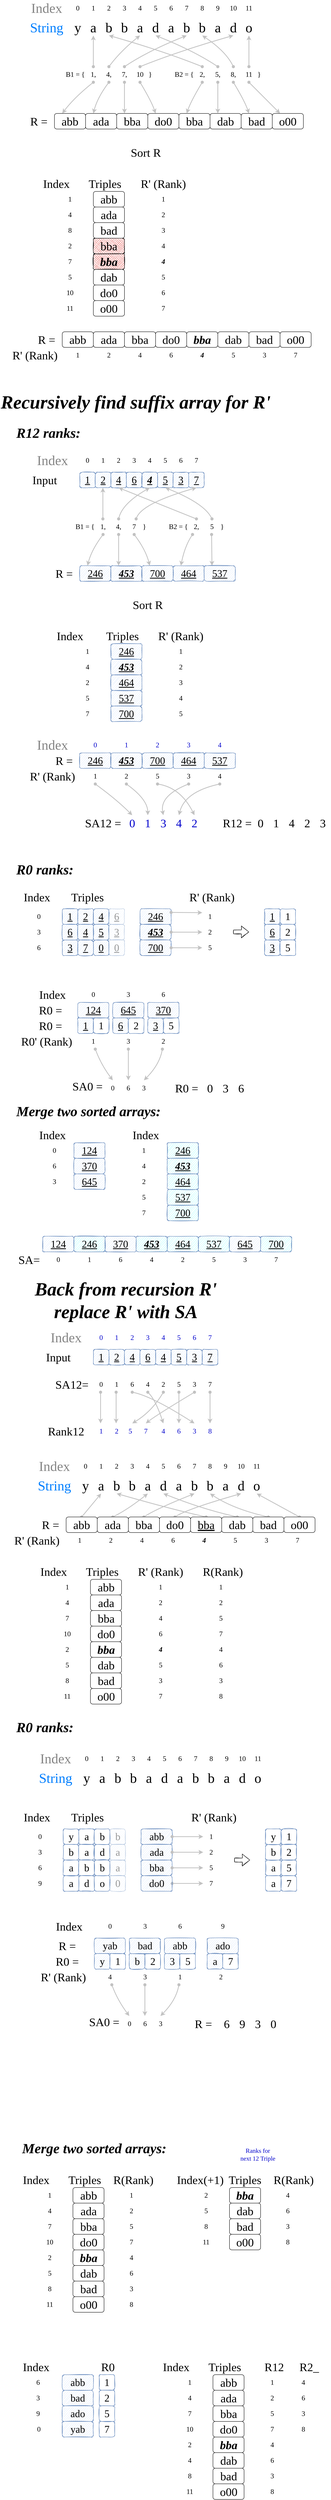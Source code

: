 <mxfile version="16.5.1" type="device"><diagram id="SdxFAro6yI2KSBpYm7Ly" name="Page-1"><mxGraphModel dx="1898" dy="1265" grid="1" gridSize="10" guides="1" tooltips="1" connect="1" arrows="1" fold="1" page="1" pageScale="1" pageWidth="850" pageHeight="1100" math="1" shadow="0"><root><mxCell id="0"/><mxCell id="1" parent="0"/><mxCell id="GgYBr7sdw0EBAuJcokEY-97" value="Sort R" style="text;html=1;strokeColor=none;fillColor=none;align=center;verticalAlign=middle;whiteSpace=wrap;rounded=0;fontFamily=Comic Sans MS;fontSize=30;" parent="1" vertex="1"><mxGeometry x="320" y="400" width="110" height="40" as="geometry"/></mxCell><mxCell id="fQ_eDc5w-n6Vf2T0jGzn-141" value="Recursively find suffix array for R'" style="text;html=1;strokeColor=none;fillColor=none;align=left;verticalAlign=middle;rounded=0;fontFamily=Comic Sans MS;fontSize=48;fontStyle=3;labelBorderColor=none;" parent="1" vertex="1"><mxGeometry y="1040" width="810" height="40" as="geometry"/></mxCell><mxCell id="fQ_eDc5w-n6Vf2T0jGzn-132" value="Input" style="text;html=1;strokeColor=none;fillColor=none;align=center;verticalAlign=middle;whiteSpace=wrap;rounded=0;fontFamily=Comic Sans MS;fontSize=30;" parent="1" vertex="1"><mxGeometry x="45" y="1240" width="140" height="40" as="geometry"/></mxCell><mxCell id="fQ_eDc5w-n6Vf2T0jGzn-133" value="1" style="text;html=1;strokeColor=#6c8ebf;fillColor=#dae8fc;align=center;verticalAlign=middle;whiteSpace=wrap;rounded=1;fontFamily=Comic Sans MS;fontSize=26;labelBorderColor=none;sketch=1;labelBackgroundColor=none;fontStyle=4" parent="1" vertex="1"><mxGeometry x="205" y="1240" width="40" height="40" as="geometry"/></mxCell><mxCell id="fQ_eDc5w-n6Vf2T0jGzn-134" value="2" style="text;html=1;strokeColor=#6c8ebf;fillColor=#dae8fc;align=center;verticalAlign=middle;whiteSpace=wrap;rounded=1;fontFamily=Comic Sans MS;fontSize=26;labelBorderColor=none;sketch=1;fontStyle=4" parent="1" vertex="1"><mxGeometry x="245" y="1240" width="40" height="40" as="geometry"/></mxCell><mxCell id="fQ_eDc5w-n6Vf2T0jGzn-135" value="4" style="text;html=1;strokeColor=#6c8ebf;fillColor=#dae8fc;align=center;verticalAlign=middle;whiteSpace=wrap;rounded=1;fontFamily=Comic Sans MS;fontSize=26;labelBorderColor=none;sketch=1;fontStyle=4" parent="1" vertex="1"><mxGeometry x="285" y="1240" width="40" height="40" as="geometry"/></mxCell><mxCell id="fQ_eDc5w-n6Vf2T0jGzn-136" value="6" style="text;html=1;strokeColor=#6c8ebf;fillColor=#dae8fc;align=center;verticalAlign=middle;whiteSpace=wrap;rounded=1;fontFamily=Comic Sans MS;fontSize=26;labelBorderColor=none;sketch=1;fontStyle=4" parent="1" vertex="1"><mxGeometry x="325" y="1240" width="40" height="40" as="geometry"/></mxCell><mxCell id="fQ_eDc5w-n6Vf2T0jGzn-137" value="4" style="text;html=1;strokeColor=#6c8ebf;fillColor=#dae8fc;align=center;verticalAlign=middle;whiteSpace=wrap;rounded=1;fontFamily=Comic Sans MS;fontSize=26;labelBorderColor=none;sketch=1;fontStyle=7" parent="1" vertex="1"><mxGeometry x="365" y="1240" width="40" height="40" as="geometry"/></mxCell><mxCell id="fQ_eDc5w-n6Vf2T0jGzn-138" value="5" style="text;html=1;strokeColor=#6c8ebf;fillColor=#dae8fc;align=center;verticalAlign=middle;whiteSpace=wrap;rounded=1;fontFamily=Comic Sans MS;fontSize=26;labelBorderColor=none;sketch=1;fontStyle=4" parent="1" vertex="1"><mxGeometry x="405" y="1240" width="40" height="40" as="geometry"/></mxCell><mxCell id="fQ_eDc5w-n6Vf2T0jGzn-139" value="3" style="text;html=1;strokeColor=#6c8ebf;fillColor=#dae8fc;align=center;verticalAlign=middle;whiteSpace=wrap;rounded=1;fontFamily=Comic Sans MS;fontSize=26;labelBorderColor=none;sketch=1;fontStyle=4" parent="1" vertex="1"><mxGeometry x="445" y="1240" width="40" height="40" as="geometry"/></mxCell><mxCell id="fQ_eDc5w-n6Vf2T0jGzn-140" value="7" style="text;html=1;strokeColor=#6c8ebf;fillColor=#dae8fc;align=center;verticalAlign=middle;whiteSpace=wrap;rounded=1;fontFamily=Comic Sans MS;fontSize=26;labelBorderColor=none;sketch=1;fontStyle=4" parent="1" vertex="1"><mxGeometry x="485" y="1240" width="40" height="40" as="geometry"/></mxCell><mxCell id="fQ_eDc5w-n6Vf2T0jGzn-142" value="1," style="text;html=1;strokeColor=none;fillColor=none;align=center;verticalAlign=middle;whiteSpace=wrap;rounded=0;fontFamily=Comic Sans MS;fontSize=18;labelBorderColor=none;sketch=0;" parent="1" vertex="1"><mxGeometry x="245" y="1360" width="40" height="40" as="geometry"/></mxCell><mxCell id="fQ_eDc5w-n6Vf2T0jGzn-143" value="4," style="text;html=1;strokeColor=none;fillColor=none;align=center;verticalAlign=middle;whiteSpace=wrap;rounded=0;fontFamily=Comic Sans MS;fontSize=18;" parent="1" vertex="1"><mxGeometry x="285" y="1360" width="40" height="40" as="geometry"/></mxCell><mxCell id="fQ_eDc5w-n6Vf2T0jGzn-144" value="7" style="text;html=1;strokeColor=none;fillColor=none;align=center;verticalAlign=middle;whiteSpace=wrap;rounded=0;fontFamily=Comic Sans MS;fontSize=18;" parent="1" vertex="1"><mxGeometry x="325" y="1360" width="40" height="40" as="geometry"/></mxCell><mxCell id="fQ_eDc5w-n6Vf2T0jGzn-146" value="}" style="text;html=1;strokeColor=none;fillColor=none;align=left;verticalAlign=middle;whiteSpace=wrap;rounded=0;fontFamily=Comic Sans MS;fontSize=18;" parent="1" vertex="1"><mxGeometry x="365" y="1360" width="40" height="40" as="geometry"/></mxCell><mxCell id="fQ_eDc5w-n6Vf2T0jGzn-147" value="B1 = {" style="text;html=1;strokeColor=none;fillColor=none;align=right;verticalAlign=middle;whiteSpace=wrap;rounded=0;fontFamily=Comic Sans MS;fontSize=18;" parent="1" vertex="1"><mxGeometry x="165" y="1360" width="80" height="40" as="geometry"/></mxCell><mxCell id="fQ_eDc5w-n6Vf2T0jGzn-156" value="0" style="text;html=1;strokeColor=none;fillColor=none;align=center;verticalAlign=middle;whiteSpace=wrap;rounded=0;fontFamily=Comic Sans MS;fontSize=18;" parent="1" vertex="1"><mxGeometry x="205" y="1190" width="40" height="40" as="geometry"/></mxCell><mxCell id="fQ_eDc5w-n6Vf2T0jGzn-157" value="Index" style="text;html=1;strokeColor=none;fillColor=none;align=center;verticalAlign=middle;whiteSpace=wrap;rounded=0;fontFamily=Comic Sans MS;fontSize=35;fontColor=#858585;" parent="1" vertex="1"><mxGeometry x="75" y="1190" width="120" height="40" as="geometry"/></mxCell><mxCell id="fQ_eDc5w-n6Vf2T0jGzn-158" value="1" style="text;html=1;strokeColor=none;fillColor=none;align=center;verticalAlign=middle;whiteSpace=wrap;rounded=0;fontFamily=Comic Sans MS;fontSize=18;" parent="1" vertex="1"><mxGeometry x="245" y="1190" width="40" height="40" as="geometry"/></mxCell><mxCell id="fQ_eDc5w-n6Vf2T0jGzn-159" value="2" style="text;html=1;strokeColor=none;fillColor=none;align=center;verticalAlign=middle;whiteSpace=wrap;rounded=0;fontFamily=Comic Sans MS;fontSize=18;" parent="1" vertex="1"><mxGeometry x="285" y="1190" width="40" height="40" as="geometry"/></mxCell><mxCell id="fQ_eDc5w-n6Vf2T0jGzn-160" value="3" style="text;html=1;strokeColor=none;fillColor=none;align=center;verticalAlign=middle;whiteSpace=wrap;rounded=0;fontFamily=Comic Sans MS;fontSize=18;" parent="1" vertex="1"><mxGeometry x="325" y="1190" width="40" height="40" as="geometry"/></mxCell><mxCell id="fQ_eDc5w-n6Vf2T0jGzn-161" value="4" style="text;html=1;strokeColor=none;fillColor=none;align=center;verticalAlign=middle;whiteSpace=wrap;rounded=0;fontFamily=Comic Sans MS;fontSize=18;" parent="1" vertex="1"><mxGeometry x="365" y="1190" width="40" height="40" as="geometry"/></mxCell><mxCell id="fQ_eDc5w-n6Vf2T0jGzn-162" value="5" style="text;html=1;strokeColor=none;fillColor=none;align=center;verticalAlign=middle;whiteSpace=wrap;rounded=0;fontFamily=Comic Sans MS;fontSize=18;" parent="1" vertex="1"><mxGeometry x="405" y="1190" width="40" height="40" as="geometry"/></mxCell><mxCell id="fQ_eDc5w-n6Vf2T0jGzn-163" value="6" style="text;html=1;strokeColor=none;fillColor=none;align=center;verticalAlign=middle;whiteSpace=wrap;rounded=0;fontFamily=Comic Sans MS;fontSize=18;" parent="1" vertex="1"><mxGeometry x="445" y="1190" width="40" height="40" as="geometry"/></mxCell><mxCell id="fQ_eDc5w-n6Vf2T0jGzn-164" value="7" style="text;html=1;strokeColor=none;fillColor=none;align=center;verticalAlign=middle;whiteSpace=wrap;rounded=0;fontFamily=Comic Sans MS;fontSize=18;" parent="1" vertex="1"><mxGeometry x="485" y="1190" width="40" height="40" as="geometry"/></mxCell><mxCell id="fQ_eDc5w-n6Vf2T0jGzn-169" value="" style="endArrow=oval;html=1;rounded=0;shadow=0;fontFamily=Comic Sans MS;fontSize=18;fontColor=#FFFFFF;strokeColor=#C2C2C2;jumpSize=6;exitX=0.5;exitY=1;exitDx=0;exitDy=0;entryX=0.5;entryY=0;entryDx=0;entryDy=0;strokeWidth=2;startArrow=classic;startFill=1;endFill=1;" parent="1" edge="1"><mxGeometry width="50" height="50" relative="1" as="geometry"><mxPoint x="264.5" y="1280" as="sourcePoint"/><mxPoint x="264.5" y="1360" as="targetPoint"/></mxGeometry></mxCell><mxCell id="fQ_eDc5w-n6Vf2T0jGzn-170" value="" style="endArrow=oval;html=1;shadow=0;fontFamily=Comic Sans MS;fontSize=18;fontColor=#FFFFFF;strokeColor=#C2C2C2;jumpSize=6;exitX=0.5;exitY=1;exitDx=0;exitDy=0;entryX=0.5;entryY=0;entryDx=0;entryDy=0;strokeWidth=2;startArrow=classic;startFill=1;endFill=1;curved=1;" parent="1" source="fQ_eDc5w-n6Vf2T0jGzn-137" target="fQ_eDc5w-n6Vf2T0jGzn-143" edge="1"><mxGeometry width="50" height="50" relative="1" as="geometry"><mxPoint x="345" y="1280" as="sourcePoint"/><mxPoint x="265" y="1360" as="targetPoint"/><Array as="points"><mxPoint x="315" y="1320"/></Array></mxGeometry></mxCell><mxCell id="fQ_eDc5w-n6Vf2T0jGzn-171" value="" style="endArrow=oval;html=1;shadow=0;fontFamily=Comic Sans MS;fontSize=18;fontColor=#FFFFFF;strokeColor=#C2C2C2;jumpSize=6;exitX=0.5;exitY=1;exitDx=0;exitDy=0;entryX=0.625;entryY=0;entryDx=0;entryDy=0;strokeWidth=2;endFill=1;startArrow=classic;startFill=1;curved=1;entryPerimeter=0;" parent="1" source="fQ_eDc5w-n6Vf2T0jGzn-140" target="fQ_eDc5w-n6Vf2T0jGzn-144" edge="1"><mxGeometry width="50" height="50" relative="1" as="geometry"><mxPoint x="465" y="1280" as="sourcePoint"/><mxPoint x="305" y="1360" as="targetPoint"/><Array as="points"><mxPoint x="365" y="1320"/></Array></mxGeometry></mxCell><mxCell id="fQ_eDc5w-n6Vf2T0jGzn-172" value="" style="endArrow=classic;html=1;shadow=0;fontFamily=Comic Sans MS;fontSize=18;fontColor=#FFFFFF;strokeColor=#C2C2C2;strokeWidth=2;jumpSize=6;exitX=0.5;exitY=0;exitDx=0;exitDy=0;entryX=0.5;entryY=1;entryDx=0;entryDy=0;curved=1;startArrow=oval;startFill=1;" parent="1" target="fQ_eDc5w-n6Vf2T0jGzn-135" edge="1"><mxGeometry width="50" height="50" relative="1" as="geometry"><mxPoint x="505" y="1360" as="sourcePoint"/><mxPoint x="265" y="1280" as="targetPoint"/><Array as="points"><mxPoint x="405" y="1320"/></Array></mxGeometry></mxCell><mxCell id="fQ_eDc5w-n6Vf2T0jGzn-173" value="" style="endArrow=classic;html=1;shadow=0;fontFamily=Comic Sans MS;fontSize=18;fontColor=#FFFFFF;strokeColor=#C2C2C2;strokeWidth=2;jumpSize=6;exitX=0.5;exitY=0;exitDx=0;exitDy=0;entryX=0.5;entryY=1;entryDx=0;entryDy=0;curved=1;startArrow=oval;startFill=1;" parent="1" source="fQ_eDc5w-n6Vf2T0jGzn-150" edge="1"><mxGeometry width="50" height="50" relative="1" as="geometry"><mxPoint x="585" y="1360" as="sourcePoint"/><mxPoint x="425" y="1280" as="targetPoint"/><Array as="points"><mxPoint x="525" y="1320"/></Array></mxGeometry></mxCell><mxCell id="fQ_eDc5w-n6Vf2T0jGzn-149" value="2," style="text;html=1;strokeColor=none;fillColor=none;align=center;verticalAlign=middle;whiteSpace=wrap;rounded=0;fontFamily=Comic Sans MS;fontSize=18;" parent="1" vertex="1"><mxGeometry x="485" y="1360" width="40" height="40" as="geometry"/></mxCell><mxCell id="fQ_eDc5w-n6Vf2T0jGzn-150" value="5" style="text;html=1;strokeColor=none;fillColor=none;align=center;verticalAlign=middle;whiteSpace=wrap;rounded=0;fontFamily=Comic Sans MS;fontSize=18;" parent="1" vertex="1"><mxGeometry x="525" y="1360" width="40" height="40" as="geometry"/></mxCell><mxCell id="fQ_eDc5w-n6Vf2T0jGzn-153" value="}" style="text;html=1;strokeColor=none;fillColor=none;align=left;verticalAlign=middle;whiteSpace=wrap;rounded=0;fontFamily=Comic Sans MS;fontSize=18;" parent="1" vertex="1"><mxGeometry x="565" y="1360" width="40" height="40" as="geometry"/></mxCell><mxCell id="fQ_eDc5w-n6Vf2T0jGzn-154" value="B2 = {" style="text;html=1;strokeColor=none;fillColor=none;align=right;verticalAlign=middle;whiteSpace=wrap;rounded=0;fontFamily=Comic Sans MS;fontSize=18;" parent="1" vertex="1"><mxGeometry x="405" y="1360" width="80" height="40" as="geometry"/></mxCell><mxCell id="fQ_eDc5w-n6Vf2T0jGzn-184" value="" style="endArrow=classic;html=1;shadow=0;fontFamily=Comic Sans MS;fontSize=18;fontColor=#FFFFFF;strokeColor=#C2C2C2;jumpSize=6;exitX=0.5;exitY=1;exitDx=0;exitDy=0;strokeWidth=2;curved=1;startArrow=oval;startFill=1;entryX=0.25;entryY=0;entryDx=0;entryDy=0;" parent="1" target="fQ_eDc5w-n6Vf2T0jGzn-183" edge="1"><mxGeometry width="50" height="50" relative="1" as="geometry"><mxPoint x="265" y="1400" as="sourcePoint"/><mxPoint x="185" y="1480" as="targetPoint"/><Array as="points"><mxPoint x="235" y="1440"/></Array></mxGeometry></mxCell><mxCell id="fQ_eDc5w-n6Vf2T0jGzn-186" value="" style="endArrow=classic;html=1;shadow=0;fontFamily=Comic Sans MS;fontSize=18;fontColor=#FFFFFF;strokeColor=#C2C2C2;jumpSize=6;exitX=0.5;exitY=1;exitDx=0;exitDy=0;strokeWidth=2;curved=1;startArrow=oval;startFill=1;entryX=0.25;entryY=0;entryDx=0;entryDy=0;" parent="1" target="fQ_eDc5w-n6Vf2T0jGzn-188" edge="1"><mxGeometry width="50" height="50" relative="1" as="geometry"><mxPoint x="305" y="1400" as="sourcePoint"/><mxPoint x="265" y="1480" as="targetPoint"/><Array as="points"/></mxGeometry></mxCell><mxCell id="fQ_eDc5w-n6Vf2T0jGzn-190" value="" style="endArrow=classic;html=1;shadow=0;fontFamily=Comic Sans MS;fontSize=18;fontColor=#FFFFFF;strokeColor=#C2C2C2;jumpSize=6;exitX=0.5;exitY=1;exitDx=0;exitDy=0;entryX=0.25;entryY=0;entryDx=0;entryDy=0;strokeWidth=2;startArrow=oval;startFill=1;curved=1;" parent="1" target="fQ_eDc5w-n6Vf2T0jGzn-189" edge="1"><mxGeometry width="50" height="50" relative="1" as="geometry"><mxPoint x="345" y="1400" as="sourcePoint"/><mxPoint x="345" y="1480" as="targetPoint"/><Array as="points"><mxPoint x="375" y="1440"/></Array></mxGeometry></mxCell><mxCell id="fQ_eDc5w-n6Vf2T0jGzn-192" value="" style="endArrow=classic;html=1;shadow=0;fontFamily=Comic Sans MS;fontSize=18;fontColor=#FFFFFF;strokeColor=#C2C2C2;jumpSize=6;entryX=0.25;entryY=0;entryDx=0;entryDy=0;strokeWidth=2;endFill=1;exitX=0.5;exitY=1;exitDx=0;exitDy=0;curved=1;startArrow=oval;startFill=1;" parent="1" target="fQ_eDc5w-n6Vf2T0jGzn-191" edge="1"><mxGeometry width="50" height="50" relative="1" as="geometry"><mxPoint x="495" y="1400" as="sourcePoint"/><mxPoint x="455" y="1480" as="targetPoint"/><Array as="points"><mxPoint x="475" y="1430"/></Array></mxGeometry></mxCell><mxCell id="fQ_eDc5w-n6Vf2T0jGzn-194" value="" style="endArrow=classic;html=1;rounded=0;shadow=0;fontFamily=Comic Sans MS;fontSize=18;fontColor=#FFFFFF;strokeColor=#C2C2C2;jumpSize=6;entryX=0.25;entryY=0;entryDx=0;entryDy=0;strokeWidth=2;endFill=1;exitX=0.5;exitY=1;exitDx=0;exitDy=0;startArrow=oval;startFill=1;" parent="1" target="fQ_eDc5w-n6Vf2T0jGzn-193" edge="1"><mxGeometry width="50" height="50" relative="1" as="geometry"><mxPoint x="544" y="1400" as="sourcePoint"/><mxPoint x="544" y="1480" as="targetPoint"/></mxGeometry></mxCell><mxCell id="fQ_eDc5w-n6Vf2T0jGzn-195" value="" style="group" parent="1" vertex="1" connectable="0"><mxGeometry x="135" y="1480" width="470" height="40" as="geometry"/></mxCell><mxCell id="fQ_eDc5w-n6Vf2T0jGzn-179" value="R =" style="text;html=1;strokeColor=none;fillColor=none;align=center;verticalAlign=middle;whiteSpace=wrap;rounded=0;fontFamily=Comic Sans MS;fontSize=30;" parent="fQ_eDc5w-n6Vf2T0jGzn-195" vertex="1"><mxGeometry y="5" width="60" height="30" as="geometry"/></mxCell><mxCell id="fQ_eDc5w-n6Vf2T0jGzn-183" value="246" style="text;html=1;strokeColor=#6c8ebf;fillColor=#dae8fc;align=center;verticalAlign=middle;whiteSpace=wrap;rounded=1;fontFamily=Comic Sans MS;fontSize=26;labelBorderColor=none;sketch=1;labelBackgroundColor=none;fontStyle=4" parent="fQ_eDc5w-n6Vf2T0jGzn-195" vertex="1"><mxGeometry x="70" width="80" height="40" as="geometry"/></mxCell><mxCell id="fQ_eDc5w-n6Vf2T0jGzn-188" value="453" style="text;html=1;strokeColor=#6c8ebf;fillColor=#dae8fc;align=center;verticalAlign=middle;whiteSpace=wrap;rounded=1;fontFamily=Comic Sans MS;fontSize=26;labelBorderColor=none;sketch=1;labelBackgroundColor=none;fontStyle=7" parent="fQ_eDc5w-n6Vf2T0jGzn-195" vertex="1"><mxGeometry x="150" width="80" height="40" as="geometry"/></mxCell><mxCell id="fQ_eDc5w-n6Vf2T0jGzn-189" value="700" style="text;html=1;strokeColor=#6c8ebf;fillColor=#dae8fc;align=center;verticalAlign=middle;whiteSpace=wrap;rounded=1;fontFamily=Comic Sans MS;fontSize=26;labelBorderColor=none;sketch=1;labelBackgroundColor=none;fontStyle=4" parent="fQ_eDc5w-n6Vf2T0jGzn-195" vertex="1"><mxGeometry x="230" width="80" height="40" as="geometry"/></mxCell><mxCell id="fQ_eDc5w-n6Vf2T0jGzn-191" value="464" style="text;html=1;strokeColor=#6c8ebf;fillColor=#dae8fc;align=center;verticalAlign=middle;whiteSpace=wrap;rounded=1;fontFamily=Comic Sans MS;fontSize=26;labelBorderColor=none;sketch=1;labelBackgroundColor=none;fontStyle=4" parent="fQ_eDc5w-n6Vf2T0jGzn-195" vertex="1"><mxGeometry x="310" width="80" height="40" as="geometry"/></mxCell><mxCell id="fQ_eDc5w-n6Vf2T0jGzn-193" value="537" style="text;html=1;strokeColor=#6c8ebf;fillColor=#dae8fc;align=center;verticalAlign=middle;whiteSpace=wrap;rounded=1;fontFamily=Comic Sans MS;fontSize=26;labelBorderColor=none;sketch=1;labelBackgroundColor=none;fontStyle=4" parent="fQ_eDc5w-n6Vf2T0jGzn-195" vertex="1"><mxGeometry x="390" width="80" height="40" as="geometry"/></mxCell><mxCell id="fQ_eDc5w-n6Vf2T0jGzn-196" value="Index" style="text;html=1;strokeColor=none;fillColor=none;align=center;verticalAlign=middle;whiteSpace=wrap;rounded=0;fontFamily=Comic Sans MS;fontSize=30;" parent="1" vertex="1"><mxGeometry x="125" y="1640" width="110" height="40" as="geometry"/></mxCell><mxCell id="fQ_eDc5w-n6Vf2T0jGzn-197" value="Triples" style="text;html=1;strokeColor=none;fillColor=none;align=center;verticalAlign=middle;whiteSpace=wrap;rounded=0;fontFamily=Comic Sans MS;fontSize=30;" parent="1" vertex="1"><mxGeometry x="260" y="1640" width="110" height="40" as="geometry"/></mxCell><mxCell id="fQ_eDc5w-n6Vf2T0jGzn-198" value="R' (Rank)" style="text;html=1;strokeColor=none;fillColor=none;align=center;verticalAlign=middle;whiteSpace=wrap;rounded=0;fontFamily=Comic Sans MS;fontSize=30;" parent="1" vertex="1"><mxGeometry x="395" y="1640" width="140" height="40" as="geometry"/></mxCell><mxCell id="fQ_eDc5w-n6Vf2T0jGzn-199" value="Sort R" style="text;html=1;strokeColor=none;fillColor=none;align=center;verticalAlign=middle;whiteSpace=wrap;rounded=0;fontFamily=Comic Sans MS;fontSize=30;" parent="1" vertex="1"><mxGeometry x="325" y="1560" width="110" height="40" as="geometry"/></mxCell><mxCell id="fQ_eDc5w-n6Vf2T0jGzn-200" value="1" style="text;html=1;strokeColor=none;fillColor=none;align=center;verticalAlign=middle;whiteSpace=wrap;rounded=0;fontFamily=Comic Sans MS;fontSize=18;labelBorderColor=none;sketch=0;" parent="1" vertex="1"><mxGeometry x="205" y="1680" width="40" height="40" as="geometry"/></mxCell><mxCell id="fQ_eDc5w-n6Vf2T0jGzn-201" value="4" style="text;html=1;strokeColor=none;fillColor=none;align=center;verticalAlign=middle;whiteSpace=wrap;rounded=0;fontFamily=Comic Sans MS;fontSize=18;labelBorderColor=none;sketch=0;" parent="1" vertex="1"><mxGeometry x="205" y="1720" width="40" height="40" as="geometry"/></mxCell><mxCell id="fQ_eDc5w-n6Vf2T0jGzn-203" value="2" style="text;html=1;strokeColor=none;fillColor=none;align=center;verticalAlign=middle;whiteSpace=wrap;rounded=0;fontFamily=Comic Sans MS;fontSize=18;labelBorderColor=none;sketch=0;" parent="1" vertex="1"><mxGeometry x="205" y="1760" width="40" height="40" as="geometry"/></mxCell><mxCell id="fQ_eDc5w-n6Vf2T0jGzn-204" value="7" style="text;html=1;strokeColor=none;fillColor=none;align=center;verticalAlign=middle;whiteSpace=wrap;rounded=0;fontFamily=Comic Sans MS;fontSize=18;labelBorderColor=none;sketch=0;" parent="1" vertex="1"><mxGeometry x="205" y="1840" width="40" height="40" as="geometry"/></mxCell><mxCell id="fQ_eDc5w-n6Vf2T0jGzn-205" value="5" style="text;html=1;strokeColor=none;fillColor=none;align=center;verticalAlign=middle;whiteSpace=wrap;rounded=0;fontFamily=Comic Sans MS;fontSize=18;labelBorderColor=none;sketch=0;" parent="1" vertex="1"><mxGeometry x="205" y="1800" width="40" height="40" as="geometry"/></mxCell><mxCell id="fQ_eDc5w-n6Vf2T0jGzn-208" value="246" style="text;html=1;strokeColor=#6c8ebf;fillColor=#dae8fc;align=center;verticalAlign=middle;whiteSpace=wrap;rounded=1;fontFamily=Comic Sans MS;fontSize=26;labelBorderColor=none;sketch=1;labelBackgroundColor=none;fontStyle=4" parent="1" vertex="1"><mxGeometry x="285" y="1680" width="80" height="40" as="geometry"/></mxCell><mxCell id="fQ_eDc5w-n6Vf2T0jGzn-209" value="453" style="text;html=1;strokeColor=#6c8ebf;fillColor=#dae8fc;align=center;verticalAlign=middle;whiteSpace=wrap;rounded=1;fontFamily=Comic Sans MS;fontSize=26;labelBorderColor=none;sketch=1;labelBackgroundColor=none;fontStyle=7" parent="1" vertex="1"><mxGeometry x="285" y="1720" width="80" height="40" as="geometry"/></mxCell><mxCell id="fQ_eDc5w-n6Vf2T0jGzn-210" value="464" style="text;html=1;strokeColor=#6c8ebf;fillColor=#dae8fc;align=center;verticalAlign=middle;whiteSpace=wrap;rounded=1;fontFamily=Comic Sans MS;fontSize=26;labelBorderColor=none;sketch=1;labelBackgroundColor=none;fontStyle=4" parent="1" vertex="1"><mxGeometry x="285" y="1760" width="80" height="40" as="geometry"/></mxCell><mxCell id="fQ_eDc5w-n6Vf2T0jGzn-211" value="537" style="text;html=1;strokeColor=#6c8ebf;fillColor=#dae8fc;align=center;verticalAlign=middle;whiteSpace=wrap;rounded=1;fontFamily=Comic Sans MS;fontSize=26;labelBorderColor=none;sketch=1;labelBackgroundColor=none;fontStyle=4" parent="1" vertex="1"><mxGeometry x="285" y="1800" width="80" height="40" as="geometry"/></mxCell><mxCell id="fQ_eDc5w-n6Vf2T0jGzn-212" value="700" style="text;html=1;strokeColor=#6c8ebf;fillColor=#dae8fc;align=center;verticalAlign=middle;whiteSpace=wrap;rounded=1;fontFamily=Comic Sans MS;fontSize=26;labelBorderColor=none;sketch=1;labelBackgroundColor=none;fontStyle=4" parent="1" vertex="1"><mxGeometry x="285" y="1840" width="80" height="40" as="geometry"/></mxCell><mxCell id="fQ_eDc5w-n6Vf2T0jGzn-213" value="1" style="text;html=1;strokeColor=none;fillColor=none;align=center;verticalAlign=middle;whiteSpace=wrap;rounded=0;fontFamily=Comic Sans MS;fontSize=18;labelBorderColor=none;sketch=0;" parent="1" vertex="1"><mxGeometry x="445" y="1680" width="40" height="40" as="geometry"/></mxCell><mxCell id="fQ_eDc5w-n6Vf2T0jGzn-214" value="2" style="text;html=1;strokeColor=none;fillColor=none;align=center;verticalAlign=middle;whiteSpace=wrap;rounded=0;fontFamily=Comic Sans MS;fontSize=18;labelBorderColor=none;sketch=0;" parent="1" vertex="1"><mxGeometry x="445" y="1720" width="40" height="40" as="geometry"/></mxCell><mxCell id="fQ_eDc5w-n6Vf2T0jGzn-215" value="3" style="text;html=1;strokeColor=none;fillColor=none;align=center;verticalAlign=middle;whiteSpace=wrap;rounded=0;fontFamily=Comic Sans MS;fontSize=18;labelBorderColor=none;sketch=0;" parent="1" vertex="1"><mxGeometry x="445" y="1760" width="40" height="40" as="geometry"/></mxCell><mxCell id="fQ_eDc5w-n6Vf2T0jGzn-216" value="4" style="text;html=1;strokeColor=none;fillColor=none;align=center;verticalAlign=middle;whiteSpace=wrap;rounded=0;fontFamily=Comic Sans MS;fontSize=18;labelBorderColor=none;sketch=0;" parent="1" vertex="1"><mxGeometry x="445" y="1800" width="40" height="40" as="geometry"/></mxCell><mxCell id="fQ_eDc5w-n6Vf2T0jGzn-217" value="5" style="text;html=1;strokeColor=none;fillColor=none;align=center;verticalAlign=middle;whiteSpace=wrap;rounded=0;fontFamily=Comic Sans MS;fontSize=18;labelBorderColor=none;sketch=0;" parent="1" vertex="1"><mxGeometry x="445" y="1840" width="40" height="40" as="geometry"/></mxCell><mxCell id="fQ_eDc5w-n6Vf2T0jGzn-218" value="1" style="text;html=1;strokeColor=#6c8ebf;fillColor=#dae8fc;align=center;verticalAlign=middle;whiteSpace=wrap;rounded=1;fontFamily=Comic Sans MS;fontSize=26;labelBorderColor=none;sketch=1;labelBackgroundColor=none;fontStyle=4" parent="1" vertex="1"><mxGeometry x="160" y="2360" width="40" height="40" as="geometry"/></mxCell><mxCell id="fQ_eDc5w-n6Vf2T0jGzn-219" value="2" style="text;html=1;strokeColor=#6c8ebf;fillColor=#dae8fc;align=center;verticalAlign=middle;whiteSpace=wrap;rounded=1;fontFamily=Comic Sans MS;fontSize=26;labelBorderColor=none;sketch=1;fontStyle=4" parent="1" vertex="1"><mxGeometry x="200" y="2360" width="40" height="40" as="geometry"/></mxCell><mxCell id="fQ_eDc5w-n6Vf2T0jGzn-220" value="4" style="text;html=1;strokeColor=#6c8ebf;fillColor=#dae8fc;align=center;verticalAlign=middle;whiteSpace=wrap;rounded=1;fontFamily=Comic Sans MS;fontSize=26;labelBorderColor=none;sketch=1;fontStyle=4" parent="1" vertex="1"><mxGeometry x="240" y="2360" width="40" height="40" as="geometry"/></mxCell><mxCell id="fQ_eDc5w-n6Vf2T0jGzn-221" value="" style="shape=flexArrow;endArrow=classic;html=1;fontFamily=Comic Sans MS;fontSize=26;curved=1;sketch=1;" parent="1" edge="1"><mxGeometry width="50" height="50" relative="1" as="geometry"><mxPoint x="600" y="2419.41" as="sourcePoint"/><mxPoint x="640" y="2419.41" as="targetPoint"/></mxGeometry></mxCell><mxCell id="fQ_eDc5w-n6Vf2T0jGzn-222" value="Index" style="text;html=1;strokeColor=none;fillColor=none;align=center;verticalAlign=middle;whiteSpace=wrap;rounded=0;fontFamily=Comic Sans MS;fontSize=30;" parent="1" vertex="1"><mxGeometry x="40" y="2310" width="110" height="40" as="geometry"/></mxCell><mxCell id="fQ_eDc5w-n6Vf2T0jGzn-223" value="0" style="text;html=1;strokeColor=none;fillColor=none;align=center;verticalAlign=middle;whiteSpace=wrap;rounded=0;fontFamily=Comic Sans MS;fontSize=18;labelBorderColor=none;sketch=0;" parent="1" vertex="1"><mxGeometry x="80" y="2360" width="40" height="40" as="geometry"/></mxCell><mxCell id="fQ_eDc5w-n6Vf2T0jGzn-224" value="3" style="text;html=1;strokeColor=none;fillColor=none;align=center;verticalAlign=middle;whiteSpace=wrap;rounded=0;fontFamily=Comic Sans MS;fontSize=18;labelBorderColor=none;sketch=0;" parent="1" vertex="1"><mxGeometry x="80" y="2400" width="40" height="40" as="geometry"/></mxCell><mxCell id="fQ_eDc5w-n6Vf2T0jGzn-225" value="6" style="text;html=1;strokeColor=none;fillColor=none;align=center;verticalAlign=middle;whiteSpace=wrap;rounded=0;fontFamily=Comic Sans MS;fontSize=18;labelBorderColor=none;sketch=0;" parent="1" vertex="1"><mxGeometry x="80" y="2440" width="40" height="40" as="geometry"/></mxCell><mxCell id="fQ_eDc5w-n6Vf2T0jGzn-226" value="6" style="text;html=1;strokeColor=#6c8ebf;fillColor=#dae8fc;align=center;verticalAlign=middle;whiteSpace=wrap;rounded=1;fontFamily=Comic Sans MS;fontSize=26;labelBorderColor=none;sketch=1;labelBackgroundColor=none;fontStyle=4" parent="1" vertex="1"><mxGeometry x="160" y="2400" width="40" height="40" as="geometry"/></mxCell><mxCell id="fQ_eDc5w-n6Vf2T0jGzn-227" value="4" style="text;html=1;strokeColor=#6c8ebf;fillColor=#dae8fc;align=center;verticalAlign=middle;whiteSpace=wrap;rounded=1;fontFamily=Comic Sans MS;fontSize=26;labelBorderColor=none;sketch=1;fontStyle=4" parent="1" vertex="1"><mxGeometry x="200" y="2400" width="40" height="40" as="geometry"/></mxCell><mxCell id="fQ_eDc5w-n6Vf2T0jGzn-228" value="5" style="text;html=1;strokeColor=#6c8ebf;fillColor=#dae8fc;align=center;verticalAlign=middle;whiteSpace=wrap;rounded=1;fontFamily=Comic Sans MS;fontSize=26;labelBorderColor=none;sketch=1;fontStyle=4" parent="1" vertex="1"><mxGeometry x="240" y="2400" width="40" height="40" as="geometry"/></mxCell><mxCell id="fQ_eDc5w-n6Vf2T0jGzn-256" value="3" style="text;html=1;strokeColor=#6c8ebf;fillColor=#dae8fc;align=center;verticalAlign=middle;whiteSpace=wrap;rounded=1;fontFamily=Comic Sans MS;fontSize=26;labelBorderColor=none;sketch=1;labelBackgroundColor=none;fontStyle=4" parent="1" vertex="1"><mxGeometry x="160" y="2440" width="40" height="40" as="geometry"/></mxCell><mxCell id="fQ_eDc5w-n6Vf2T0jGzn-257" value="7" style="text;html=1;strokeColor=#6c8ebf;fillColor=#dae8fc;align=center;verticalAlign=middle;whiteSpace=wrap;rounded=1;fontFamily=Comic Sans MS;fontSize=26;labelBorderColor=none;sketch=1;fontStyle=4" parent="1" vertex="1"><mxGeometry x="200" y="2440" width="40" height="40" as="geometry"/></mxCell><mxCell id="fQ_eDc5w-n6Vf2T0jGzn-258" value="0" style="text;html=1;strokeColor=#6c8ebf;fillColor=#dae8fc;align=center;verticalAlign=middle;whiteSpace=wrap;rounded=1;fontFamily=Comic Sans MS;fontSize=26;labelBorderColor=none;sketch=1;fontStyle=4" parent="1" vertex="1"><mxGeometry x="240" y="2440" width="40" height="40" as="geometry"/></mxCell><mxCell id="fQ_eDc5w-n6Vf2T0jGzn-272" value="Triples" style="text;html=1;strokeColor=none;fillColor=none;align=center;verticalAlign=middle;whiteSpace=wrap;rounded=0;fontFamily=Comic Sans MS;fontSize=30;" parent="1" vertex="1"><mxGeometry x="170" y="2310" width="110" height="40" as="geometry"/></mxCell><mxCell id="fQ_eDc5w-n6Vf2T0jGzn-275" value="6" style="text;html=1;strokeColor=#6c8ebf;fillColor=#dae8fc;align=center;verticalAlign=middle;whiteSpace=wrap;rounded=1;fontFamily=Comic Sans MS;fontSize=26;labelBorderColor=none;sketch=1;fontStyle=4;opacity=40;textOpacity=40;" parent="1" vertex="1"><mxGeometry x="280" y="2360" width="40" height="40" as="geometry"/></mxCell><mxCell id="fQ_eDc5w-n6Vf2T0jGzn-276" value="3" style="text;html=1;strokeColor=#6c8ebf;fillColor=#dae8fc;align=center;verticalAlign=middle;whiteSpace=wrap;rounded=1;fontFamily=Comic Sans MS;fontSize=26;labelBorderColor=none;sketch=1;fontStyle=4;opacity=40;textOpacity=40;" parent="1" vertex="1"><mxGeometry x="280" y="2400" width="40" height="40" as="geometry"/></mxCell><mxCell id="fQ_eDc5w-n6Vf2T0jGzn-277" value="0" style="text;html=1;strokeColor=#6c8ebf;fillColor=#dae8fc;align=center;verticalAlign=middle;whiteSpace=wrap;rounded=1;fontFamily=Comic Sans MS;fontSize=26;labelBorderColor=none;sketch=1;fontStyle=4;opacity=40;textOpacity=40;" parent="1" vertex="1"><mxGeometry x="280" y="2440" width="40" height="40" as="geometry"/></mxCell><mxCell id="fQ_eDc5w-n6Vf2T0jGzn-280" value="R' (Rank)" style="text;html=1;strokeColor=none;fillColor=none;align=center;verticalAlign=middle;whiteSpace=wrap;rounded=0;fontFamily=Comic Sans MS;fontSize=30;" parent="1" vertex="1"><mxGeometry x="475" y="2310" width="140" height="40" as="geometry"/></mxCell><mxCell id="fQ_eDc5w-n6Vf2T0jGzn-283" value="246" style="text;html=1;strokeColor=#6c8ebf;fillColor=#dae8fc;align=center;verticalAlign=middle;whiteSpace=wrap;rounded=1;fontFamily=Comic Sans MS;fontSize=26;labelBorderColor=none;sketch=1;labelBackgroundColor=none;fontStyle=4" parent="1" vertex="1"><mxGeometry x="360" y="2360" width="80" height="40" as="geometry"/></mxCell><mxCell id="fQ_eDc5w-n6Vf2T0jGzn-284" value="453" style="text;html=1;strokeColor=#6c8ebf;fillColor=#dae8fc;align=center;verticalAlign=middle;whiteSpace=wrap;rounded=1;fontFamily=Comic Sans MS;fontSize=26;labelBorderColor=none;sketch=1;labelBackgroundColor=none;fontStyle=7" parent="1" vertex="1"><mxGeometry x="360" y="2400" width="80" height="40" as="geometry"/></mxCell><mxCell id="fQ_eDc5w-n6Vf2T0jGzn-285" value="700" style="text;html=1;strokeColor=#6c8ebf;fillColor=#dae8fc;align=center;verticalAlign=middle;whiteSpace=wrap;rounded=1;fontFamily=Comic Sans MS;fontSize=26;labelBorderColor=none;sketch=1;labelBackgroundColor=none;fontStyle=4" parent="1" vertex="1"><mxGeometry x="360" y="2440" width="80" height="40" as="geometry"/></mxCell><mxCell id="fQ_eDc5w-n6Vf2T0jGzn-290" value="1" style="text;html=1;strokeColor=none;fillColor=none;align=center;verticalAlign=middle;whiteSpace=wrap;rounded=0;fontFamily=Comic Sans MS;fontSize=18;labelBorderColor=none;sketch=0;" parent="1" vertex="1"><mxGeometry x="520" y="2360" width="40" height="40" as="geometry"/></mxCell><mxCell id="fQ_eDc5w-n6Vf2T0jGzn-291" value="2" style="text;html=1;strokeColor=none;fillColor=none;align=center;verticalAlign=middle;whiteSpace=wrap;rounded=0;fontFamily=Comic Sans MS;fontSize=18;labelBorderColor=none;sketch=0;" parent="1" vertex="1"><mxGeometry x="520" y="2400" width="40" height="40" as="geometry"/></mxCell><mxCell id="fQ_eDc5w-n6Vf2T0jGzn-292" value="5" style="text;html=1;strokeColor=none;fillColor=none;align=center;verticalAlign=middle;whiteSpace=wrap;rounded=0;fontFamily=Comic Sans MS;fontSize=18;labelBorderColor=none;sketch=0;" parent="1" vertex="1"><mxGeometry x="520" y="2440" width="40" height="40" as="geometry"/></mxCell><mxCell id="fQ_eDc5w-n6Vf2T0jGzn-240" value="R' (Rank)" style="text;html=1;strokeColor=none;fillColor=none;align=center;verticalAlign=middle;whiteSpace=wrap;rounded=0;fontFamily=Comic Sans MS;fontSize=30;" parent="1" vertex="1"><mxGeometry x="65" y="2000" width="140" height="40" as="geometry"/></mxCell><mxCell id="fQ_eDc5w-n6Vf2T0jGzn-241" value="1" style="text;html=1;strokeColor=none;fillColor=none;align=center;verticalAlign=middle;whiteSpace=wrap;rounded=0;fontFamily=Comic Sans MS;fontSize=18;labelBorderColor=none;sketch=0;" parent="1" vertex="1"><mxGeometry x="225" y="2000" width="40" height="40" as="geometry"/></mxCell><mxCell id="fQ_eDc5w-n6Vf2T0jGzn-242" value="2" style="text;html=1;strokeColor=none;fillColor=none;align=center;verticalAlign=middle;whiteSpace=wrap;rounded=0;fontFamily=Comic Sans MS;fontSize=18;labelBorderColor=none;sketch=0;" parent="1" vertex="1"><mxGeometry x="305" y="2000" width="40" height="40" as="geometry"/></mxCell><mxCell id="fQ_eDc5w-n6Vf2T0jGzn-243" value="5" style="text;html=1;strokeColor=none;fillColor=none;align=center;verticalAlign=middle;whiteSpace=wrap;rounded=0;fontFamily=Comic Sans MS;fontSize=18;labelBorderColor=none;sketch=0;" parent="1" vertex="1"><mxGeometry x="385" y="2000" width="40" height="40" as="geometry"/></mxCell><mxCell id="fQ_eDc5w-n6Vf2T0jGzn-244" value="3" style="text;html=1;strokeColor=none;fillColor=none;align=center;verticalAlign=middle;whiteSpace=wrap;rounded=0;fontFamily=Comic Sans MS;fontSize=18;labelBorderColor=none;sketch=0;" parent="1" vertex="1"><mxGeometry x="465" y="2000" width="40" height="40" as="geometry"/></mxCell><mxCell id="fQ_eDc5w-n6Vf2T0jGzn-245" value="4" style="text;html=1;strokeColor=none;fillColor=none;align=center;verticalAlign=middle;whiteSpace=wrap;rounded=0;fontFamily=Comic Sans MS;fontSize=18;labelBorderColor=none;sketch=0;" parent="1" vertex="1"><mxGeometry x="545" y="2000" width="40" height="40" as="geometry"/></mxCell><mxCell id="fQ_eDc5w-n6Vf2T0jGzn-298" value="" style="endArrow=classic;html=1;shadow=0;fontFamily=Comic Sans MS;fontSize=18;fontColor=#FFFFFF;strokeColor=#C2C2C2;jumpSize=6;strokeWidth=2;startArrow=oval;startFill=1;rounded=0;entryX=0;entryY=0.5;entryDx=0;entryDy=0;" parent="1" edge="1"><mxGeometry width="50" height="50" relative="1" as="geometry"><mxPoint x="440" y="2369.41" as="sourcePoint"/><mxPoint x="520" y="2370" as="targetPoint"/></mxGeometry></mxCell><mxCell id="fQ_eDc5w-n6Vf2T0jGzn-299" value="" style="endArrow=classic;html=1;shadow=0;fontFamily=Comic Sans MS;fontSize=18;fontColor=#FFFFFF;strokeColor=#C2C2C2;jumpSize=6;exitX=1;exitY=0.5;exitDx=0;exitDy=0;strokeWidth=2;startArrow=oval;startFill=1;rounded=0;" parent="1" edge="1" source="fQ_eDc5w-n6Vf2T0jGzn-284"><mxGeometry width="50" height="50" relative="1" as="geometry"><mxPoint x="600" y="2419.5" as="sourcePoint"/><mxPoint x="520" y="2420" as="targetPoint"/></mxGeometry></mxCell><mxCell id="fQ_eDc5w-n6Vf2T0jGzn-300" value="" style="endArrow=classic;html=1;shadow=0;fontFamily=Comic Sans MS;fontSize=18;fontColor=#FFFFFF;strokeColor=#C2C2C2;jumpSize=6;exitX=1;exitY=0.5;exitDx=0;exitDy=0;strokeWidth=2;startArrow=oval;startFill=1;rounded=0;" parent="1" edge="1" source="fQ_eDc5w-n6Vf2T0jGzn-285"><mxGeometry width="50" height="50" relative="1" as="geometry"><mxPoint x="600" y="2459.5" as="sourcePoint"/><mxPoint x="520" y="2460" as="targetPoint"/></mxGeometry></mxCell><mxCell id="fQ_eDc5w-n6Vf2T0jGzn-302" value="R0 =" style="text;html=1;strokeColor=none;fillColor=none;align=center;verticalAlign=middle;whiteSpace=wrap;rounded=0;fontFamily=Comic Sans MS;fontSize=30;" parent="1" vertex="1"><mxGeometry x="90" y="2645" width="80" height="30" as="geometry"/></mxCell><mxCell id="fQ_eDc5w-n6Vf2T0jGzn-308" value="1" style="text;html=1;strokeColor=#6c8ebf;fillColor=#dae8fc;align=center;verticalAlign=middle;whiteSpace=wrap;rounded=1;fontFamily=Comic Sans MS;fontSize=26;labelBorderColor=none;sketch=1;labelBackgroundColor=none;fontStyle=4" parent="1" vertex="1"><mxGeometry x="200" y="2640" width="40" height="40" as="geometry"/></mxCell><mxCell id="fQ_eDc5w-n6Vf2T0jGzn-309" value="1" style="text;html=1;strokeColor=#6c8ebf;fillColor=none;align=center;verticalAlign=middle;whiteSpace=wrap;rounded=1;fontFamily=Comic Sans MS;fontSize=26;labelBorderColor=none;sketch=1;fontStyle=0" parent="1" vertex="1"><mxGeometry x="240" y="2640" width="40" height="40" as="geometry"/></mxCell><mxCell id="fQ_eDc5w-n6Vf2T0jGzn-312" value="6" style="text;html=1;strokeColor=#6c8ebf;fillColor=#dae8fc;align=center;verticalAlign=middle;whiteSpace=wrap;rounded=1;fontFamily=Comic Sans MS;fontSize=26;labelBorderColor=none;sketch=1;labelBackgroundColor=none;fontStyle=4" parent="1" vertex="1"><mxGeometry x="290" y="2640" width="40" height="40" as="geometry"/></mxCell><mxCell id="fQ_eDc5w-n6Vf2T0jGzn-313" value="2" style="text;html=1;strokeColor=#6c8ebf;fillColor=none;align=center;verticalAlign=middle;whiteSpace=wrap;rounded=1;fontFamily=Comic Sans MS;fontSize=26;labelBorderColor=none;sketch=1;fontStyle=0" parent="1" vertex="1"><mxGeometry x="330" y="2640" width="40" height="40" as="geometry"/></mxCell><mxCell id="fQ_eDc5w-n6Vf2T0jGzn-314" value="3" style="text;html=1;strokeColor=#6c8ebf;fillColor=#dae8fc;align=center;verticalAlign=middle;whiteSpace=wrap;rounded=1;fontFamily=Comic Sans MS;fontSize=26;labelBorderColor=none;sketch=1;labelBackgroundColor=none;fontStyle=4" parent="1" vertex="1"><mxGeometry x="380" y="2640" width="40" height="40" as="geometry"/></mxCell><mxCell id="fQ_eDc5w-n6Vf2T0jGzn-315" value="5" style="text;html=1;strokeColor=#6c8ebf;fillColor=none;align=center;verticalAlign=middle;whiteSpace=wrap;rounded=1;fontFamily=Comic Sans MS;fontSize=26;labelBorderColor=none;sketch=1;fontStyle=0" parent="1" vertex="1"><mxGeometry x="420" y="2640" width="40" height="40" as="geometry"/></mxCell><mxCell id="fQ_eDc5w-n6Vf2T0jGzn-316" value="Index" style="text;html=1;strokeColor=none;fillColor=none;align=center;verticalAlign=middle;whiteSpace=wrap;rounded=0;fontFamily=Comic Sans MS;fontSize=30;" parent="1" vertex="1"><mxGeometry x="80" y="2560" width="110" height="40" as="geometry"/></mxCell><mxCell id="fQ_eDc5w-n6Vf2T0jGzn-317" value="0" style="text;html=1;strokeColor=none;fillColor=none;align=center;verticalAlign=middle;whiteSpace=wrap;rounded=0;fontFamily=Comic Sans MS;fontSize=18;labelBorderColor=none;sketch=0;" parent="1" vertex="1"><mxGeometry x="220" y="2560" width="40" height="40" as="geometry"/></mxCell><mxCell id="fQ_eDc5w-n6Vf2T0jGzn-318" value="3" style="text;html=1;strokeColor=none;fillColor=none;align=center;verticalAlign=middle;whiteSpace=wrap;rounded=0;fontFamily=Comic Sans MS;fontSize=18;labelBorderColor=none;sketch=0;" parent="1" vertex="1"><mxGeometry x="310" y="2560" width="40" height="40" as="geometry"/></mxCell><mxCell id="fQ_eDc5w-n6Vf2T0jGzn-319" value="6" style="text;html=1;strokeColor=none;fillColor=none;align=center;verticalAlign=middle;whiteSpace=wrap;rounded=0;fontFamily=Comic Sans MS;fontSize=18;labelBorderColor=none;sketch=0;" parent="1" vertex="1"><mxGeometry x="400" y="2560" width="40" height="40" as="geometry"/></mxCell><mxCell id="fQ_eDc5w-n6Vf2T0jGzn-320" value="R0 =" style="text;html=1;strokeColor=none;fillColor=none;align=center;verticalAlign=middle;whiteSpace=wrap;rounded=0;fontFamily=Comic Sans MS;fontSize=30;" parent="1" vertex="1"><mxGeometry x="90" y="2605" width="80" height="30" as="geometry"/></mxCell><mxCell id="fQ_eDc5w-n6Vf2T0jGzn-322" value="124" style="text;html=1;strokeColor=#6c8ebf;fillColor=#dae8fc;align=center;verticalAlign=middle;whiteSpace=wrap;rounded=1;fontFamily=Comic Sans MS;fontSize=26;labelBorderColor=none;sketch=1;labelBackgroundColor=none;fontStyle=4" parent="1" vertex="1"><mxGeometry x="200" y="2600" width="80" height="40" as="geometry"/></mxCell><mxCell id="fQ_eDc5w-n6Vf2T0jGzn-328" value="645" style="text;html=1;strokeColor=#6c8ebf;fillColor=#dae8fc;align=center;verticalAlign=middle;whiteSpace=wrap;rounded=1;fontFamily=Comic Sans MS;fontSize=26;labelBorderColor=none;sketch=1;labelBackgroundColor=none;fontStyle=4" parent="1" vertex="1"><mxGeometry x="290" y="2600" width="80" height="40" as="geometry"/></mxCell><mxCell id="fQ_eDc5w-n6Vf2T0jGzn-329" value="370" style="text;html=1;strokeColor=#6c8ebf;fillColor=#dae8fc;align=center;verticalAlign=middle;whiteSpace=wrap;rounded=1;fontFamily=Comic Sans MS;fontSize=26;labelBorderColor=none;sketch=1;labelBackgroundColor=none;fontStyle=4" parent="1" vertex="1"><mxGeometry x="380" y="2600" width="80" height="40" as="geometry"/></mxCell><mxCell id="fQ_eDc5w-n6Vf2T0jGzn-330" value="R12 ranks:" style="text;html=1;strokeColor=none;fillColor=none;align=left;verticalAlign=middle;rounded=0;fontFamily=Comic Sans MS;fontSize=36;fontStyle=3;labelBorderColor=none;sketch=0;shadow=0;horizontal=1;" parent="1" vertex="1"><mxGeometry x="40" y="1120" width="285" height="40" as="geometry"/></mxCell><mxCell id="fQ_eDc5w-n6Vf2T0jGzn-331" value="R0 ranks:" style="text;html=1;strokeColor=none;fillColor=none;align=left;verticalAlign=middle;rounded=0;fontFamily=Comic Sans MS;fontSize=36;fontStyle=3;labelBorderColor=none;sketch=0;shadow=0;horizontal=1;" parent="1" vertex="1"><mxGeometry x="40" y="2240" width="285" height="40" as="geometry"/></mxCell><mxCell id="fQ_eDc5w-n6Vf2T0jGzn-332" value="R0' (Rank)" style="text;html=1;strokeColor=none;fillColor=none;align=center;verticalAlign=middle;whiteSpace=wrap;rounded=0;fontFamily=Comic Sans MS;fontSize=30;" parent="1" vertex="1"><mxGeometry x="40" y="2680" width="160" height="40" as="geometry"/></mxCell><mxCell id="fQ_eDc5w-n6Vf2T0jGzn-333" value="1" style="text;html=1;strokeColor=none;fillColor=none;align=center;verticalAlign=middle;whiteSpace=wrap;rounded=0;fontFamily=Comic Sans MS;fontSize=18;labelBorderColor=none;sketch=0;" parent="1" vertex="1"><mxGeometry x="220" y="2680" width="40" height="40" as="geometry"/></mxCell><mxCell id="fQ_eDc5w-n6Vf2T0jGzn-334" value="3" style="text;html=1;strokeColor=none;fillColor=none;align=center;verticalAlign=middle;whiteSpace=wrap;rounded=0;fontFamily=Comic Sans MS;fontSize=18;labelBorderColor=none;sketch=0;" parent="1" vertex="1"><mxGeometry x="310" y="2680" width="40" height="40" as="geometry"/></mxCell><mxCell id="fQ_eDc5w-n6Vf2T0jGzn-335" value="2" style="text;html=1;strokeColor=none;fillColor=none;align=center;verticalAlign=middle;whiteSpace=wrap;rounded=0;fontFamily=Comic Sans MS;fontSize=18;labelBorderColor=none;sketch=0;" parent="1" vertex="1"><mxGeometry x="400" y="2680" width="40" height="40" as="geometry"/></mxCell><mxCell id="fQ_eDc5w-n6Vf2T0jGzn-338" value="SA0 =" style="text;html=1;strokeColor=none;fillColor=none;align=center;verticalAlign=middle;whiteSpace=wrap;rounded=0;fontFamily=Comic Sans MS;fontSize=30;" parent="1" vertex="1"><mxGeometry x="180" y="2800" width="90" height="30" as="geometry"/></mxCell><mxCell id="fQ_eDc5w-n6Vf2T0jGzn-339" value="SA12 =" style="text;html=1;strokeColor=none;fillColor=none;align=center;verticalAlign=middle;whiteSpace=wrap;rounded=0;fontFamily=Comic Sans MS;fontSize=30;" parent="1" vertex="1"><mxGeometry x="210" y="2125" width="110" height="30" as="geometry"/></mxCell><mxCell id="fQ_eDc5w-n6Vf2T0jGzn-340" value="0" style="text;html=1;strokeColor=none;fillColor=none;align=center;verticalAlign=middle;whiteSpace=wrap;rounded=0;fontFamily=Comic Sans MS;fontSize=30;labelBorderColor=none;sketch=0;fontColor=#0000CC;" parent="1" vertex="1"><mxGeometry x="320" y="2120" width="40" height="40" as="geometry"/></mxCell><mxCell id="fQ_eDc5w-n6Vf2T0jGzn-341" value="1" style="text;html=1;strokeColor=none;fillColor=none;align=center;verticalAlign=middle;whiteSpace=wrap;rounded=0;fontFamily=Comic Sans MS;fontSize=30;labelBorderColor=none;sketch=0;fontColor=#0000CC;" parent="1" vertex="1"><mxGeometry x="360" y="2120" width="40" height="40" as="geometry"/></mxCell><mxCell id="fQ_eDc5w-n6Vf2T0jGzn-342" value="3" style="text;html=1;strokeColor=none;fillColor=none;align=center;verticalAlign=middle;whiteSpace=wrap;rounded=0;fontFamily=Comic Sans MS;fontSize=30;labelBorderColor=none;sketch=0;fontColor=#0000CC;" parent="1" vertex="1"><mxGeometry x="400" y="2120" width="40" height="40" as="geometry"/></mxCell><mxCell id="fQ_eDc5w-n6Vf2T0jGzn-343" value="4" style="text;html=1;strokeColor=none;fillColor=none;align=center;verticalAlign=middle;whiteSpace=wrap;rounded=0;fontFamily=Comic Sans MS;fontSize=30;labelBorderColor=none;sketch=0;fontColor=#0000CC;" parent="1" vertex="1"><mxGeometry x="440" y="2120" width="40" height="40" as="geometry"/></mxCell><mxCell id="fQ_eDc5w-n6Vf2T0jGzn-344" value="0" style="text;html=1;strokeColor=none;fillColor=none;align=center;verticalAlign=middle;whiteSpace=wrap;rounded=0;fontFamily=Comic Sans MS;fontSize=18;fontColor=#0000CC;" parent="1" vertex="1"><mxGeometry x="225" y="1920" width="40" height="40" as="geometry"/></mxCell><mxCell id="fQ_eDc5w-n6Vf2T0jGzn-345" value="Index" style="text;html=1;strokeColor=none;fillColor=none;align=center;verticalAlign=middle;whiteSpace=wrap;rounded=0;fontFamily=Comic Sans MS;fontSize=35;fontColor=#858585;" parent="1" vertex="1"><mxGeometry x="75" y="1920" width="120" height="40" as="geometry"/></mxCell><mxCell id="fQ_eDc5w-n6Vf2T0jGzn-347" value="1" style="text;html=1;strokeColor=none;fillColor=none;align=center;verticalAlign=middle;whiteSpace=wrap;rounded=0;fontFamily=Comic Sans MS;fontSize=18;fontColor=#0000CC;" parent="1" vertex="1"><mxGeometry x="305" y="1920" width="40" height="40" as="geometry"/></mxCell><mxCell id="fQ_eDc5w-n6Vf2T0jGzn-348" value="2" style="text;html=1;strokeColor=none;fillColor=none;align=center;verticalAlign=middle;whiteSpace=wrap;rounded=0;fontFamily=Comic Sans MS;fontSize=18;fontColor=#0000CC;" parent="1" vertex="1"><mxGeometry x="385" y="1920" width="40" height="40" as="geometry"/></mxCell><mxCell id="fQ_eDc5w-n6Vf2T0jGzn-349" value="3" style="text;html=1;strokeColor=none;fillColor=none;align=center;verticalAlign=middle;whiteSpace=wrap;rounded=0;fontFamily=Comic Sans MS;fontSize=18;fontColor=#0000CC;" parent="1" vertex="1"><mxGeometry x="465" y="1920" width="40" height="40" as="geometry"/></mxCell><mxCell id="fQ_eDc5w-n6Vf2T0jGzn-350" value="4" style="text;html=1;strokeColor=none;fillColor=none;align=center;verticalAlign=middle;whiteSpace=wrap;rounded=0;fontFamily=Comic Sans MS;fontSize=18;fontColor=#0000CC;" parent="1" vertex="1"><mxGeometry x="545" y="1920" width="40" height="40" as="geometry"/></mxCell><mxCell id="fQ_eDc5w-n6Vf2T0jGzn-353" value="2" style="text;html=1;strokeColor=none;fillColor=none;align=center;verticalAlign=middle;whiteSpace=wrap;rounded=0;fontFamily=Comic Sans MS;fontSize=30;labelBorderColor=none;sketch=0;fontColor=#0000CC;" parent="1" vertex="1"><mxGeometry x="480" y="2120" width="40" height="40" as="geometry"/></mxCell><mxCell id="fQ_eDc5w-n6Vf2T0jGzn-354" value="0" style="text;html=1;strokeColor=none;fillColor=none;align=center;verticalAlign=middle;whiteSpace=wrap;rounded=0;fontFamily=Comic Sans MS;fontSize=18;labelBorderColor=none;sketch=0;" parent="1" vertex="1"><mxGeometry x="270" y="2800" width="40" height="40" as="geometry"/></mxCell><mxCell id="fQ_eDc5w-n6Vf2T0jGzn-355" value="6" style="text;html=1;strokeColor=none;fillColor=none;align=center;verticalAlign=middle;whiteSpace=wrap;rounded=0;fontFamily=Comic Sans MS;fontSize=18;labelBorderColor=none;sketch=0;" parent="1" vertex="1"><mxGeometry x="310" y="2800" width="40" height="40" as="geometry"/></mxCell><mxCell id="fQ_eDc5w-n6Vf2T0jGzn-356" value="3" style="text;html=1;strokeColor=none;fillColor=none;align=center;verticalAlign=middle;whiteSpace=wrap;rounded=0;fontFamily=Comic Sans MS;fontSize=18;labelBorderColor=none;sketch=0;" parent="1" vertex="1"><mxGeometry x="350" y="2800" width="40" height="40" as="geometry"/></mxCell><mxCell id="fQ_eDc5w-n6Vf2T0jGzn-361" value="" style="endArrow=classic;html=1;shadow=0;fontFamily=Comic Sans MS;fontSize=18;fontColor=#FFFFFF;strokeColor=#C2C2C2;jumpSize=6;strokeWidth=2;endFill=1;exitX=0.5;exitY=1;exitDx=0;exitDy=0;curved=1;startArrow=oval;startFill=1;entryX=0.5;entryY=0;entryDx=0;entryDy=0;" parent="1" source="fQ_eDc5w-n6Vf2T0jGzn-243" target="fQ_eDc5w-n6Vf2T0jGzn-353" edge="1"><mxGeometry width="50" height="50" relative="1" as="geometry"><mxPoint x="625" y="2110" as="sourcePoint"/><mxPoint x="500" y="2080" as="targetPoint"/><Array as="points"><mxPoint x="465" y="2050"/></Array></mxGeometry></mxCell><mxCell id="fQ_eDc5w-n6Vf2T0jGzn-362" value="" style="endArrow=classic;html=1;shadow=0;fontFamily=Comic Sans MS;fontSize=18;fontColor=#FFFFFF;strokeColor=#C2C2C2;jumpSize=6;strokeWidth=2;endFill=1;exitX=0.5;exitY=1;exitDx=0;exitDy=0;curved=1;startArrow=oval;startFill=1;entryX=0.5;entryY=0;entryDx=0;entryDy=0;" parent="1" source="fQ_eDc5w-n6Vf2T0jGzn-245" target="fQ_eDc5w-n6Vf2T0jGzn-343" edge="1"><mxGeometry width="50" height="50" relative="1" as="geometry"><mxPoint x="415" y="2050" as="sourcePoint"/><mxPoint x="510" y="2130" as="targetPoint"/><Array as="points"><mxPoint x="475" y="2060"/></Array></mxGeometry></mxCell><mxCell id="fQ_eDc5w-n6Vf2T0jGzn-363" value="" style="endArrow=classic;html=1;shadow=0;fontFamily=Comic Sans MS;fontSize=18;fontColor=#FFFFFF;strokeColor=#C2C2C2;jumpSize=6;strokeWidth=2;endFill=1;exitX=0.5;exitY=1;exitDx=0;exitDy=0;curved=1;startArrow=oval;startFill=1;entryX=0.5;entryY=0;entryDx=0;entryDy=0;" parent="1" source="fQ_eDc5w-n6Vf2T0jGzn-244" target="fQ_eDc5w-n6Vf2T0jGzn-342" edge="1"><mxGeometry width="50" height="50" relative="1" as="geometry"><mxPoint x="575" y="2050" as="sourcePoint"/><mxPoint x="470" y="2130" as="targetPoint"/><Array as="points"><mxPoint x="410" y="2070"/></Array></mxGeometry></mxCell><mxCell id="fQ_eDc5w-n6Vf2T0jGzn-364" value="" style="endArrow=classic;html=1;shadow=0;fontFamily=Comic Sans MS;fontSize=18;fontColor=#FFFFFF;strokeColor=#C2C2C2;jumpSize=6;strokeWidth=2;endFill=1;exitX=0.5;exitY=1;exitDx=0;exitDy=0;curved=1;startArrow=oval;startFill=1;entryX=0.5;entryY=0;entryDx=0;entryDy=0;" parent="1" source="fQ_eDc5w-n6Vf2T0jGzn-242" target="fQ_eDc5w-n6Vf2T0jGzn-341" edge="1"><mxGeometry width="50" height="50" relative="1" as="geometry"><mxPoint x="415" y="2050" as="sourcePoint"/><mxPoint x="510" y="2130" as="targetPoint"/><Array as="points"><mxPoint x="380" y="2080"/></Array></mxGeometry></mxCell><mxCell id="fQ_eDc5w-n6Vf2T0jGzn-365" value="" style="endArrow=classic;html=1;shadow=0;fontFamily=Comic Sans MS;fontSize=18;fontColor=#FFFFFF;strokeColor=#C2C2C2;jumpSize=6;strokeWidth=2;endFill=1;curved=1;startArrow=oval;startFill=1;entryX=0.5;entryY=0;entryDx=0;entryDy=0;" parent="1" target="fQ_eDc5w-n6Vf2T0jGzn-340" edge="1"><mxGeometry width="50" height="50" relative="1" as="geometry"><mxPoint x="245" y="2040" as="sourcePoint"/><mxPoint x="300" y="2120" as="targetPoint"/><Array as="points"><mxPoint x="300" y="2080"/></Array></mxGeometry></mxCell><mxCell id="fQ_eDc5w-n6Vf2T0jGzn-366" value="" style="endArrow=classic;html=1;shadow=0;fontFamily=Comic Sans MS;fontSize=18;fontColor=#FFFFFF;strokeColor=#C2C2C2;jumpSize=6;strokeWidth=2;endFill=1;curved=1;startArrow=oval;startFill=1;entryX=0.5;entryY=0;entryDx=0;entryDy=0;" parent="1" target="fQ_eDc5w-n6Vf2T0jGzn-354" edge="1"><mxGeometry width="50" height="50" relative="1" as="geometry"><mxPoint x="245" y="2720" as="sourcePoint"/><mxPoint x="340" y="2800" as="targetPoint"/><Array as="points"><mxPoint x="260" y="2760"/></Array></mxGeometry></mxCell><mxCell id="fQ_eDc5w-n6Vf2T0jGzn-367" value="" style="endArrow=classic;html=1;shadow=0;fontFamily=Comic Sans MS;fontSize=18;fontColor=#FFFFFF;strokeColor=#C2C2C2;jumpSize=6;strokeWidth=2;endFill=1;curved=1;startArrow=oval;startFill=1;entryX=0.5;entryY=0;entryDx=0;entryDy=0;" parent="1" target="fQ_eDc5w-n6Vf2T0jGzn-356" edge="1"><mxGeometry width="50" height="50" relative="1" as="geometry"><mxPoint x="417.5" y="2720" as="sourcePoint"/><mxPoint x="512.5" y="2800" as="targetPoint"/><Array as="points"><mxPoint x="410" y="2760"/></Array></mxGeometry></mxCell><mxCell id="fQ_eDc5w-n6Vf2T0jGzn-368" value="" style="endArrow=classic;html=1;shadow=0;fontFamily=Comic Sans MS;fontSize=18;fontColor=#FFFFFF;strokeColor=#C2C2C2;jumpSize=6;strokeWidth=2;endFill=1;curved=1;startArrow=oval;startFill=1;entryX=0.5;entryY=0;entryDx=0;entryDy=0;exitX=0.5;exitY=1;exitDx=0;exitDy=0;" parent="1" source="fQ_eDc5w-n6Vf2T0jGzn-334" target="fQ_eDc5w-n6Vf2T0jGzn-355" edge="1"><mxGeometry width="50" height="50" relative="1" as="geometry"><mxPoint x="427.5" y="2730" as="sourcePoint"/><mxPoint x="310" y="2810" as="targetPoint"/><Array as="points"><mxPoint x="330" y="2760"/></Array></mxGeometry></mxCell><mxCell id="fQ_eDc5w-n6Vf2T0jGzn-369" value="Merge two sorted arrays:" style="text;html=1;strokeColor=none;fillColor=none;align=left;verticalAlign=middle;rounded=0;fontFamily=Comic Sans MS;fontSize=36;fontStyle=3;labelBorderColor=none;sketch=0;shadow=0;horizontal=1;" parent="1" vertex="1"><mxGeometry x="40" y="2860" width="390" height="40" as="geometry"/></mxCell><mxCell id="fQ_eDc5w-n6Vf2T0jGzn-370" value="R0 =" style="text;html=1;strokeColor=none;fillColor=none;align=center;verticalAlign=middle;whiteSpace=wrap;rounded=0;fontFamily=Comic Sans MS;fontSize=30;" parent="1" vertex="1"><mxGeometry x="440" y="2805" width="80" height="30" as="geometry"/></mxCell><mxCell id="fQ_eDc5w-n6Vf2T0jGzn-371" value="R12 =" style="text;html=1;strokeColor=none;fillColor=none;align=center;verticalAlign=middle;whiteSpace=wrap;rounded=0;fontFamily=Comic Sans MS;fontSize=30;" parent="1" vertex="1"><mxGeometry x="570" y="2125" width="80" height="30" as="geometry"/></mxCell><mxCell id="fQ_eDc5w-n6Vf2T0jGzn-372" value="0" style="text;html=1;strokeColor=none;fillColor=none;align=center;verticalAlign=middle;whiteSpace=wrap;rounded=0;fontFamily=Comic Sans MS;fontSize=30;labelBorderColor=none;sketch=0;" parent="1" vertex="1"><mxGeometry x="650" y="2120" width="40" height="40" as="geometry"/></mxCell><mxCell id="fQ_eDc5w-n6Vf2T0jGzn-373" value="1" style="text;html=1;strokeColor=none;fillColor=none;align=center;verticalAlign=middle;whiteSpace=wrap;rounded=0;fontFamily=Comic Sans MS;fontSize=30;labelBorderColor=none;sketch=0;" parent="1" vertex="1"><mxGeometry x="690" y="2120" width="40" height="40" as="geometry"/></mxCell><mxCell id="fQ_eDc5w-n6Vf2T0jGzn-374" value="4" style="text;html=1;strokeColor=none;fillColor=none;align=center;verticalAlign=middle;whiteSpace=wrap;rounded=0;fontFamily=Comic Sans MS;fontSize=30;labelBorderColor=none;sketch=0;" parent="1" vertex="1"><mxGeometry x="730" y="2120" width="40" height="40" as="geometry"/></mxCell><mxCell id="fQ_eDc5w-n6Vf2T0jGzn-375" value="2" style="text;html=1;strokeColor=none;fillColor=none;align=center;verticalAlign=middle;whiteSpace=wrap;rounded=0;fontFamily=Comic Sans MS;fontSize=30;labelBorderColor=none;sketch=0;" parent="1" vertex="1"><mxGeometry x="770" y="2120" width="40" height="40" as="geometry"/></mxCell><mxCell id="fQ_eDc5w-n6Vf2T0jGzn-376" value="3" style="text;html=1;strokeColor=none;fillColor=none;align=center;verticalAlign=middle;whiteSpace=wrap;rounded=0;fontFamily=Comic Sans MS;fontSize=30;labelBorderColor=none;sketch=0;" parent="1" vertex="1"><mxGeometry x="810" y="2120" width="40" height="40" as="geometry"/></mxCell><mxCell id="fhODvjYbE7ClpgMOaI3T-95" value="0" style="text;html=1;strokeColor=none;fillColor=none;align=center;verticalAlign=middle;whiteSpace=wrap;rounded=0;fontFamily=Comic Sans MS;fontSize=30;labelBorderColor=none;sketch=0;" vertex="1" parent="1"><mxGeometry x="520" y="2800" width="40" height="40" as="geometry"/></mxCell><mxCell id="fhODvjYbE7ClpgMOaI3T-96" value="3" style="text;html=1;strokeColor=none;fillColor=none;align=center;verticalAlign=middle;whiteSpace=wrap;rounded=0;fontFamily=Comic Sans MS;fontSize=30;labelBorderColor=none;sketch=0;" vertex="1" parent="1"><mxGeometry x="560" y="2800" width="40" height="40" as="geometry"/></mxCell><mxCell id="fhODvjYbE7ClpgMOaI3T-97" value="6" style="text;html=1;strokeColor=none;fillColor=none;align=center;verticalAlign=middle;whiteSpace=wrap;rounded=0;fontFamily=Comic Sans MS;fontSize=30;labelBorderColor=none;sketch=0;" vertex="1" parent="1"><mxGeometry x="600" y="2800" width="40" height="40" as="geometry"/></mxCell><mxCell id="fhODvjYbE7ClpgMOaI3T-98" value="124" style="text;html=1;strokeColor=#6c8ebf;fillColor=#dae8fc;align=center;verticalAlign=middle;whiteSpace=wrap;rounded=1;fontFamily=Comic Sans MS;fontSize=26;labelBorderColor=none;sketch=1;labelBackgroundColor=none;fontStyle=4" vertex="1" parent="1"><mxGeometry x="190" y="2960" width="80" height="40" as="geometry"/></mxCell><mxCell id="fhODvjYbE7ClpgMOaI3T-99" value="645" style="text;html=1;strokeColor=#6c8ebf;fillColor=#dae8fc;align=center;verticalAlign=middle;whiteSpace=wrap;rounded=1;fontFamily=Comic Sans MS;fontSize=26;labelBorderColor=none;sketch=1;labelBackgroundColor=none;fontStyle=4" vertex="1" parent="1"><mxGeometry x="190" y="3040" width="80" height="40" as="geometry"/></mxCell><mxCell id="fhODvjYbE7ClpgMOaI3T-100" value="370" style="text;html=1;strokeColor=#6c8ebf;fillColor=#dae8fc;align=center;verticalAlign=middle;whiteSpace=wrap;rounded=1;fontFamily=Comic Sans MS;fontSize=26;labelBorderColor=none;sketch=1;labelBackgroundColor=none;fontStyle=4" vertex="1" parent="1"><mxGeometry x="190" y="3000" width="80" height="40" as="geometry"/></mxCell><mxCell id="fhODvjYbE7ClpgMOaI3T-101" value="246" style="text;html=1;strokeColor=#6c8ebf;fillColor=#99FFFF;align=center;verticalAlign=middle;whiteSpace=wrap;rounded=1;fontFamily=Comic Sans MS;fontSize=26;labelBorderColor=none;sketch=1;labelBackgroundColor=none;fontStyle=4" vertex="1" parent="1"><mxGeometry x="430" y="2960" width="80" height="40" as="geometry"/></mxCell><mxCell id="fQ_eDc5w-n6Vf2T0jGzn-250" value="R =" style="text;html=1;strokeColor=none;fillColor=none;align=center;verticalAlign=middle;whiteSpace=wrap;rounded=0;fontFamily=Comic Sans MS;fontSize=30;" parent="1" vertex="1"><mxGeometry x="135" y="1965" width="60" height="30" as="geometry"/></mxCell><mxCell id="fQ_eDc5w-n6Vf2T0jGzn-251" value="246" style="text;html=1;strokeColor=#6c8ebf;fillColor=#dae8fc;align=center;verticalAlign=middle;whiteSpace=wrap;rounded=1;fontFamily=Comic Sans MS;fontSize=26;labelBorderColor=none;sketch=1;labelBackgroundColor=none;fontStyle=4" parent="1" vertex="1"><mxGeometry x="205" y="1960" width="80" height="40" as="geometry"/></mxCell><mxCell id="fQ_eDc5w-n6Vf2T0jGzn-252" value="453" style="text;html=1;strokeColor=#6c8ebf;fillColor=#dae8fc;align=center;verticalAlign=middle;whiteSpace=wrap;rounded=1;fontFamily=Comic Sans MS;fontSize=26;labelBorderColor=none;sketch=1;labelBackgroundColor=none;fontStyle=7" parent="1" vertex="1"><mxGeometry x="285" y="1960" width="80" height="40" as="geometry"/></mxCell><mxCell id="fQ_eDc5w-n6Vf2T0jGzn-253" value="700" style="text;html=1;strokeColor=#6c8ebf;fillColor=#dae8fc;align=center;verticalAlign=middle;whiteSpace=wrap;rounded=1;fontFamily=Comic Sans MS;fontSize=26;labelBorderColor=none;sketch=1;labelBackgroundColor=none;fontStyle=4" parent="1" vertex="1"><mxGeometry x="365" y="1960" width="80" height="40" as="geometry"/></mxCell><mxCell id="fQ_eDc5w-n6Vf2T0jGzn-254" value="464" style="text;html=1;strokeColor=#6c8ebf;fillColor=#dae8fc;align=center;verticalAlign=middle;whiteSpace=wrap;rounded=1;fontFamily=Comic Sans MS;fontSize=26;labelBorderColor=none;sketch=1;labelBackgroundColor=none;fontStyle=4" parent="1" vertex="1"><mxGeometry x="445" y="1960" width="80" height="40" as="geometry"/></mxCell><mxCell id="fQ_eDc5w-n6Vf2T0jGzn-255" value="537" style="text;html=1;strokeColor=#6c8ebf;fillColor=#dae8fc;align=center;verticalAlign=middle;whiteSpace=wrap;rounded=1;fontFamily=Comic Sans MS;fontSize=26;labelBorderColor=none;sketch=1;labelBackgroundColor=none;fontStyle=4" parent="1" vertex="1"><mxGeometry x="525" y="1960" width="80" height="40" as="geometry"/></mxCell><mxCell id="fhODvjYbE7ClpgMOaI3T-102" value="453" style="text;html=1;strokeColor=#6c8ebf;fillColor=#99FFFF;align=center;verticalAlign=middle;whiteSpace=wrap;rounded=1;fontFamily=Comic Sans MS;fontSize=26;labelBorderColor=none;sketch=1;labelBackgroundColor=none;fontStyle=7" vertex="1" parent="1"><mxGeometry x="430" y="3000" width="80" height="40" as="geometry"/></mxCell><mxCell id="fhODvjYbE7ClpgMOaI3T-103" value="537" style="text;html=1;strokeColor=#6c8ebf;fillColor=#99FFFF;align=center;verticalAlign=middle;whiteSpace=wrap;rounded=1;fontFamily=Comic Sans MS;fontSize=26;labelBorderColor=none;sketch=1;labelBackgroundColor=none;fontStyle=4" vertex="1" parent="1"><mxGeometry x="430" y="3080" width="80" height="40" as="geometry"/></mxCell><mxCell id="fhODvjYbE7ClpgMOaI3T-104" value="464" style="text;html=1;strokeColor=#6c8ebf;fillColor=#99FFFF;align=center;verticalAlign=middle;whiteSpace=wrap;rounded=1;fontFamily=Comic Sans MS;fontSize=26;labelBorderColor=none;sketch=1;labelBackgroundColor=none;fontStyle=4" vertex="1" parent="1"><mxGeometry x="430" y="3040" width="80" height="40" as="geometry"/></mxCell><mxCell id="fhODvjYbE7ClpgMOaI3T-105" value="700" style="text;html=1;strokeColor=#6c8ebf;fillColor=#99FFFF;align=center;verticalAlign=middle;whiteSpace=wrap;rounded=1;fontFamily=Comic Sans MS;fontSize=26;labelBorderColor=none;sketch=1;labelBackgroundColor=none;fontStyle=4" vertex="1" parent="1"><mxGeometry x="430" y="3120" width="80" height="40" as="geometry"/></mxCell><mxCell id="fhODvjYbE7ClpgMOaI3T-106" value="Index" style="text;html=1;strokeColor=none;fillColor=none;align=center;verticalAlign=middle;whiteSpace=wrap;rounded=0;fontFamily=Comic Sans MS;fontSize=30;" vertex="1" parent="1"><mxGeometry x="320" y="2920" width="110" height="40" as="geometry"/></mxCell><mxCell id="fhODvjYbE7ClpgMOaI3T-107" value="1" style="text;html=1;strokeColor=none;fillColor=none;align=center;verticalAlign=middle;whiteSpace=wrap;rounded=0;fontFamily=Comic Sans MS;fontSize=18;labelBorderColor=none;sketch=0;" vertex="1" parent="1"><mxGeometry x="350" y="2960" width="40" height="40" as="geometry"/></mxCell><mxCell id="fhODvjYbE7ClpgMOaI3T-108" value="4" style="text;html=1;strokeColor=none;fillColor=none;align=center;verticalAlign=middle;whiteSpace=wrap;rounded=0;fontFamily=Comic Sans MS;fontSize=18;labelBorderColor=none;sketch=0;" vertex="1" parent="1"><mxGeometry x="350" y="3000" width="40" height="40" as="geometry"/></mxCell><mxCell id="fhODvjYbE7ClpgMOaI3T-109" value="2" style="text;html=1;strokeColor=none;fillColor=none;align=center;verticalAlign=middle;whiteSpace=wrap;rounded=0;fontFamily=Comic Sans MS;fontSize=18;labelBorderColor=none;sketch=0;" vertex="1" parent="1"><mxGeometry x="350" y="3040" width="40" height="40" as="geometry"/></mxCell><mxCell id="fhODvjYbE7ClpgMOaI3T-110" value="7" style="text;html=1;strokeColor=none;fillColor=none;align=center;verticalAlign=middle;whiteSpace=wrap;rounded=0;fontFamily=Comic Sans MS;fontSize=18;labelBorderColor=none;sketch=0;" vertex="1" parent="1"><mxGeometry x="350" y="3120" width="40" height="40" as="geometry"/></mxCell><mxCell id="fhODvjYbE7ClpgMOaI3T-111" value="5" style="text;html=1;strokeColor=none;fillColor=none;align=center;verticalAlign=middle;whiteSpace=wrap;rounded=0;fontFamily=Comic Sans MS;fontSize=18;labelBorderColor=none;sketch=0;" vertex="1" parent="1"><mxGeometry x="350" y="3080" width="40" height="40" as="geometry"/></mxCell><mxCell id="fhODvjYbE7ClpgMOaI3T-112" value="Index" style="text;html=1;strokeColor=none;fillColor=none;align=center;verticalAlign=middle;whiteSpace=wrap;rounded=0;fontFamily=Comic Sans MS;fontSize=30;" vertex="1" parent="1"><mxGeometry x="80" y="2920" width="110" height="40" as="geometry"/></mxCell><mxCell id="fhODvjYbE7ClpgMOaI3T-113" value="0" style="text;html=1;strokeColor=none;fillColor=none;align=center;verticalAlign=middle;whiteSpace=wrap;rounded=0;fontFamily=Comic Sans MS;fontSize=18;labelBorderColor=none;sketch=0;" vertex="1" parent="1"><mxGeometry x="120" y="2960" width="40" height="40" as="geometry"/></mxCell><mxCell id="fhODvjYbE7ClpgMOaI3T-114" value="6" style="text;html=1;strokeColor=none;fillColor=none;align=center;verticalAlign=middle;whiteSpace=wrap;rounded=0;fontFamily=Comic Sans MS;fontSize=18;labelBorderColor=none;sketch=0;" vertex="1" parent="1"><mxGeometry x="120" y="3000" width="40" height="40" as="geometry"/></mxCell><mxCell id="fhODvjYbE7ClpgMOaI3T-115" value="3" style="text;html=1;strokeColor=none;fillColor=none;align=center;verticalAlign=middle;whiteSpace=wrap;rounded=0;fontFamily=Comic Sans MS;fontSize=18;labelBorderColor=none;sketch=0;" vertex="1" parent="1"><mxGeometry x="120" y="3040" width="40" height="40" as="geometry"/></mxCell><mxCell id="fhODvjYbE7ClpgMOaI3T-259" value="Back from recursion R'&lt;br&gt;replace R' with SA" style="text;html=1;strokeColor=none;fillColor=none;align=center;verticalAlign=top;rounded=0;fontFamily=Comic Sans MS;fontSize=48;fontStyle=3;labelBorderColor=none;" vertex="1" parent="1"><mxGeometry x="40" y="3300" width="565" height="130" as="geometry"/></mxCell><mxCell id="fhODvjYbE7ClpgMOaI3T-297" value="1" style="text;html=1;strokeColor=none;fillColor=none;align=center;verticalAlign=middle;whiteSpace=wrap;rounded=0;fontFamily=Comic Sans MS;fontSize=18;labelBorderColor=none;sketch=0;" vertex="1" parent="1"><mxGeometry x="152.5" y="4080" width="40" height="40" as="geometry"/></mxCell><mxCell id="fhODvjYbE7ClpgMOaI3T-298" value="4" style="text;html=1;strokeColor=none;fillColor=none;align=center;verticalAlign=middle;whiteSpace=wrap;rounded=0;fontFamily=Comic Sans MS;fontSize=18;labelBorderColor=none;sketch=0;" vertex="1" parent="1"><mxGeometry x="152.5" y="4120" width="40" height="40" as="geometry"/></mxCell><mxCell id="fhODvjYbE7ClpgMOaI3T-299" value="7" style="text;html=1;strokeColor=none;fillColor=none;align=center;verticalAlign=middle;whiteSpace=wrap;rounded=0;fontFamily=Comic Sans MS;fontSize=18;labelBorderColor=none;sketch=0;" vertex="1" parent="1"><mxGeometry x="152.5" y="4160" width="40" height="40" as="geometry"/></mxCell><mxCell id="fhODvjYbE7ClpgMOaI3T-300" value="10" style="text;html=1;strokeColor=none;fillColor=none;align=center;verticalAlign=middle;whiteSpace=wrap;rounded=0;fontFamily=Comic Sans MS;fontSize=18;labelBorderColor=none;sketch=0;" vertex="1" parent="1"><mxGeometry x="152.5" y="4200" width="40" height="40" as="geometry"/></mxCell><mxCell id="fhODvjYbE7ClpgMOaI3T-301" value="2" style="text;html=1;strokeColor=none;fillColor=none;align=center;verticalAlign=middle;whiteSpace=wrap;rounded=0;fontFamily=Comic Sans MS;fontSize=18;labelBorderColor=none;sketch=0;" vertex="1" parent="1"><mxGeometry x="152.5" y="4240" width="40" height="40" as="geometry"/></mxCell><mxCell id="fhODvjYbE7ClpgMOaI3T-302" value="5" style="text;html=1;strokeColor=none;fillColor=none;align=center;verticalAlign=middle;whiteSpace=wrap;rounded=0;fontFamily=Comic Sans MS;fontSize=18;labelBorderColor=none;sketch=0;" vertex="1" parent="1"><mxGeometry x="152.5" y="4280" width="40" height="40" as="geometry"/></mxCell><mxCell id="fhODvjYbE7ClpgMOaI3T-303" value="8" style="text;html=1;strokeColor=none;fillColor=none;align=center;verticalAlign=middle;whiteSpace=wrap;rounded=0;fontFamily=Comic Sans MS;fontSize=18;labelBorderColor=none;sketch=0;" vertex="1" parent="1"><mxGeometry x="152.5" y="4320" width="40" height="40" as="geometry"/></mxCell><mxCell id="fhODvjYbE7ClpgMOaI3T-304" value="11" style="text;html=1;strokeColor=none;fillColor=none;align=center;verticalAlign=middle;whiteSpace=wrap;rounded=0;fontFamily=Comic Sans MS;fontSize=18;labelBorderColor=none;sketch=0;" vertex="1" parent="1"><mxGeometry x="152.5" y="4360" width="40" height="40" as="geometry"/></mxCell><mxCell id="fhODvjYbE7ClpgMOaI3T-305" value="o00" style="rounded=1;whiteSpace=wrap;html=1;fontFamily=Comic Sans MS;fontSize=30;align=center;" vertex="1" parent="1"><mxGeometry x="232.5" y="4360" width="80" height="40" as="geometry"/></mxCell><mxCell id="fhODvjYbE7ClpgMOaI3T-306" value="bad" style="rounded=1;whiteSpace=wrap;html=1;fontFamily=Comic Sans MS;fontSize=30;align=center;" vertex="1" parent="1"><mxGeometry x="232.5" y="4320" width="80" height="40" as="geometry"/></mxCell><mxCell id="fhODvjYbE7ClpgMOaI3T-307" value="dab" style="rounded=1;whiteSpace=wrap;html=1;fontFamily=Comic Sans MS;fontSize=30;align=center;" vertex="1" parent="1"><mxGeometry x="232.5" y="4280" width="80" height="40" as="geometry"/></mxCell><mxCell id="fhODvjYbE7ClpgMOaI3T-310" value="bba" style="rounded=1;whiteSpace=wrap;html=1;fontFamily=Comic Sans MS;fontSize=30;align=center;fontStyle=3" vertex="1" parent="1"><mxGeometry x="232.5" y="4240" width="80" height="40" as="geometry"/></mxCell><mxCell id="fhODvjYbE7ClpgMOaI3T-311" value="ada" style="rounded=1;whiteSpace=wrap;html=1;fontFamily=Comic Sans MS;fontSize=30;align=center;" vertex="1" parent="1"><mxGeometry x="232.5" y="4120" width="80" height="40" as="geometry"/></mxCell><mxCell id="fhODvjYbE7ClpgMOaI3T-312" value="abb" style="rounded=1;whiteSpace=wrap;html=1;fontFamily=Comic Sans MS;fontSize=30;align=center;" vertex="1" parent="1"><mxGeometry x="232.5" y="4080" width="80" height="40" as="geometry"/></mxCell><mxCell id="fhODvjYbE7ClpgMOaI3T-313" value="Index" style="text;html=1;strokeColor=none;fillColor=none;align=center;verticalAlign=middle;whiteSpace=wrap;rounded=0;fontFamily=Comic Sans MS;fontSize=30;" vertex="1" parent="1"><mxGeometry x="82.5" y="4040" width="110" height="40" as="geometry"/></mxCell><mxCell id="fhODvjYbE7ClpgMOaI3T-314" value="Triples" style="text;html=1;strokeColor=none;fillColor=none;align=center;verticalAlign=middle;whiteSpace=wrap;rounded=0;fontFamily=Comic Sans MS;fontSize=30;" vertex="1" parent="1"><mxGeometry x="207.5" y="4040" width="110" height="40" as="geometry"/></mxCell><mxCell id="fhODvjYbE7ClpgMOaI3T-315" value="R' (Rank)" style="text;html=1;strokeColor=none;fillColor=none;align=center;verticalAlign=middle;whiteSpace=wrap;rounded=0;fontFamily=Comic Sans MS;fontSize=30;" vertex="1" parent="1"><mxGeometry x="342.5" y="4040" width="140" height="40" as="geometry"/></mxCell><mxCell id="fhODvjYbE7ClpgMOaI3T-316" value="1" style="text;html=1;strokeColor=none;fillColor=none;align=center;verticalAlign=middle;whiteSpace=wrap;rounded=0;fontFamily=Comic Sans MS;fontSize=18;labelBorderColor=none;sketch=0;" vertex="1" parent="1"><mxGeometry x="392.5" y="4080" width="40" height="40" as="geometry"/></mxCell><mxCell id="fhODvjYbE7ClpgMOaI3T-317" value="2" style="text;html=1;strokeColor=none;fillColor=none;align=center;verticalAlign=middle;whiteSpace=wrap;rounded=0;fontFamily=Comic Sans MS;fontSize=18;labelBorderColor=none;sketch=0;" vertex="1" parent="1"><mxGeometry x="392.5" y="4120" width="40" height="40" as="geometry"/></mxCell><mxCell id="fhODvjYbE7ClpgMOaI3T-318" value="4" style="text;html=1;strokeColor=none;fillColor=none;align=center;verticalAlign=middle;whiteSpace=wrap;rounded=0;fontFamily=Comic Sans MS;fontSize=18;labelBorderColor=none;sketch=0;" vertex="1" parent="1"><mxGeometry x="392.5" y="4160" width="40" height="40" as="geometry"/></mxCell><mxCell id="fhODvjYbE7ClpgMOaI3T-319" value="6" style="text;html=1;strokeColor=none;fillColor=none;align=center;verticalAlign=middle;whiteSpace=wrap;rounded=0;fontFamily=Comic Sans MS;fontSize=18;labelBorderColor=none;sketch=0;" vertex="1" parent="1"><mxGeometry x="392.5" y="4200" width="40" height="40" as="geometry"/></mxCell><mxCell id="fhODvjYbE7ClpgMOaI3T-320" value="4" style="text;html=1;strokeColor=none;fillColor=none;align=center;verticalAlign=middle;whiteSpace=wrap;rounded=0;fontFamily=Comic Sans MS;fontSize=18;labelBorderColor=none;sketch=0;fontStyle=3" vertex="1" parent="1"><mxGeometry x="392.5" y="4240" width="40" height="40" as="geometry"/></mxCell><mxCell id="fhODvjYbE7ClpgMOaI3T-321" value="5" style="text;html=1;strokeColor=none;fillColor=none;align=center;verticalAlign=middle;whiteSpace=wrap;rounded=0;fontFamily=Comic Sans MS;fontSize=18;labelBorderColor=none;sketch=0;" vertex="1" parent="1"><mxGeometry x="392.5" y="4280" width="40" height="40" as="geometry"/></mxCell><mxCell id="fhODvjYbE7ClpgMOaI3T-322" value="3" style="text;html=1;strokeColor=none;fillColor=none;align=center;verticalAlign=middle;whiteSpace=wrap;rounded=0;fontFamily=Comic Sans MS;fontSize=18;labelBorderColor=none;sketch=0;" vertex="1" parent="1"><mxGeometry x="392.5" y="4320" width="40" height="40" as="geometry"/></mxCell><mxCell id="fhODvjYbE7ClpgMOaI3T-323" value="7" style="text;html=1;strokeColor=none;fillColor=none;align=center;verticalAlign=middle;whiteSpace=wrap;rounded=0;fontFamily=Comic Sans MS;fontSize=18;labelBorderColor=none;sketch=0;" vertex="1" parent="1"><mxGeometry x="392.5" y="4360" width="40" height="40" as="geometry"/></mxCell><mxCell id="fhODvjYbE7ClpgMOaI3T-345" value="R(Rank)" style="text;html=1;strokeColor=none;fillColor=none;align=center;verticalAlign=middle;whiteSpace=wrap;rounded=0;fontFamily=Comic Sans MS;fontSize=30;" vertex="1" parent="1"><mxGeometry x="502.5" y="4040" width="140" height="40" as="geometry"/></mxCell><mxCell id="fhODvjYbE7ClpgMOaI3T-357" value="bba" style="rounded=1;whiteSpace=wrap;html=1;fontFamily=Comic Sans MS;fontSize=30;align=center;" vertex="1" parent="1"><mxGeometry x="232.5" y="4160" width="80" height="40" as="geometry"/></mxCell><mxCell id="fhODvjYbE7ClpgMOaI3T-358" value="do0" style="rounded=1;whiteSpace=wrap;html=1;fontFamily=Comic Sans MS;fontSize=30;align=center;" vertex="1" parent="1"><mxGeometry x="232.5" y="4200" width="80" height="40" as="geometry"/></mxCell><mxCell id="fhODvjYbE7ClpgMOaI3T-432" value="1" style="text;html=1;strokeColor=none;fillColor=none;align=center;verticalAlign=middle;whiteSpace=wrap;rounded=0;fontFamily=Comic Sans MS;fontSize=18;labelBorderColor=none;sketch=0;" vertex="1" parent="1"><mxGeometry x="547.5" y="4080" width="40" height="40" as="geometry"/></mxCell><mxCell id="fhODvjYbE7ClpgMOaI3T-433" value="2" style="text;html=1;strokeColor=none;fillColor=none;align=center;verticalAlign=middle;whiteSpace=wrap;rounded=0;fontFamily=Comic Sans MS;fontSize=18;labelBorderColor=none;sketch=0;" vertex="1" parent="1"><mxGeometry x="547.5" y="4120" width="40" height="40" as="geometry"/></mxCell><mxCell id="fhODvjYbE7ClpgMOaI3T-434" value="4" style="text;html=1;strokeColor=none;fillColor=none;align=center;verticalAlign=middle;whiteSpace=wrap;rounded=0;fontFamily=Comic Sans MS;fontSize=18;labelBorderColor=none;sketch=0;" vertex="1" parent="1"><mxGeometry x="547.5" y="4240" width="40" height="40" as="geometry"/></mxCell><mxCell id="fhODvjYbE7ClpgMOaI3T-436" value="Input" style="text;html=1;strokeColor=none;fillColor=none;align=center;verticalAlign=middle;whiteSpace=wrap;rounded=0;fontFamily=Comic Sans MS;fontSize=30;" vertex="1" parent="1"><mxGeometry x="80" y="3490" width="140" height="40" as="geometry"/></mxCell><mxCell id="fhODvjYbE7ClpgMOaI3T-437" value="1" style="text;html=1;strokeColor=#6c8ebf;fillColor=#dae8fc;align=center;verticalAlign=middle;whiteSpace=wrap;rounded=1;fontFamily=Comic Sans MS;fontSize=26;labelBorderColor=none;sketch=1;labelBackgroundColor=none;fontStyle=4" vertex="1" parent="1"><mxGeometry x="240" y="3490" width="40" height="40" as="geometry"/></mxCell><mxCell id="fhODvjYbE7ClpgMOaI3T-438" value="2" style="text;html=1;strokeColor=#6c8ebf;fillColor=#dae8fc;align=center;verticalAlign=middle;whiteSpace=wrap;rounded=1;fontFamily=Comic Sans MS;fontSize=26;labelBorderColor=none;sketch=1;fontStyle=4" vertex="1" parent="1"><mxGeometry x="280" y="3490" width="40" height="40" as="geometry"/></mxCell><mxCell id="fhODvjYbE7ClpgMOaI3T-439" value="4" style="text;html=1;strokeColor=#6c8ebf;fillColor=#dae8fc;align=center;verticalAlign=middle;whiteSpace=wrap;rounded=1;fontFamily=Comic Sans MS;fontSize=26;labelBorderColor=none;sketch=1;fontStyle=4" vertex="1" parent="1"><mxGeometry x="320" y="3490" width="40" height="40" as="geometry"/></mxCell><mxCell id="fhODvjYbE7ClpgMOaI3T-440" value="6" style="text;html=1;strokeColor=#6c8ebf;fillColor=#dae8fc;align=center;verticalAlign=middle;whiteSpace=wrap;rounded=1;fontFamily=Comic Sans MS;fontSize=26;labelBorderColor=none;sketch=1;fontStyle=4" vertex="1" parent="1"><mxGeometry x="360" y="3490" width="40" height="40" as="geometry"/></mxCell><mxCell id="fhODvjYbE7ClpgMOaI3T-441" value="4" style="text;html=1;strokeColor=#6c8ebf;fillColor=#dae8fc;align=center;verticalAlign=middle;whiteSpace=wrap;rounded=1;fontFamily=Comic Sans MS;fontSize=26;labelBorderColor=none;sketch=1;fontStyle=4" vertex="1" parent="1"><mxGeometry x="400" y="3490" width="40" height="40" as="geometry"/></mxCell><mxCell id="fhODvjYbE7ClpgMOaI3T-442" value="5" style="text;html=1;strokeColor=#6c8ebf;fillColor=#dae8fc;align=center;verticalAlign=middle;whiteSpace=wrap;rounded=1;fontFamily=Comic Sans MS;fontSize=26;labelBorderColor=none;sketch=1;fontStyle=4" vertex="1" parent="1"><mxGeometry x="440" y="3490" width="40" height="40" as="geometry"/></mxCell><mxCell id="fhODvjYbE7ClpgMOaI3T-443" value="3" style="text;html=1;strokeColor=#6c8ebf;fillColor=#dae8fc;align=center;verticalAlign=middle;whiteSpace=wrap;rounded=1;fontFamily=Comic Sans MS;fontSize=26;labelBorderColor=none;sketch=1;fontStyle=4" vertex="1" parent="1"><mxGeometry x="480" y="3490" width="40" height="40" as="geometry"/></mxCell><mxCell id="fhODvjYbE7ClpgMOaI3T-444" value="7" style="text;html=1;strokeColor=#6c8ebf;fillColor=#dae8fc;align=center;verticalAlign=middle;whiteSpace=wrap;rounded=1;fontFamily=Comic Sans MS;fontSize=26;labelBorderColor=none;sketch=1;fontStyle=4" vertex="1" parent="1"><mxGeometry x="520" y="3490" width="40" height="40" as="geometry"/></mxCell><mxCell id="fhODvjYbE7ClpgMOaI3T-445" value="0" style="text;html=1;strokeColor=none;fillColor=none;align=center;verticalAlign=middle;whiteSpace=wrap;rounded=0;fontFamily=Comic Sans MS;fontSize=18;fontColor=#0000cc;" vertex="1" parent="1"><mxGeometry x="240" y="3440" width="40" height="40" as="geometry"/></mxCell><mxCell id="fhODvjYbE7ClpgMOaI3T-446" value="Index" style="text;html=1;strokeColor=none;fillColor=none;align=center;verticalAlign=middle;whiteSpace=wrap;rounded=0;fontFamily=Comic Sans MS;fontSize=35;fontColor=#858585;" vertex="1" parent="1"><mxGeometry x="110" y="3440" width="120" height="40" as="geometry"/></mxCell><mxCell id="fhODvjYbE7ClpgMOaI3T-447" value="1" style="text;html=1;strokeColor=none;fillColor=none;align=center;verticalAlign=middle;whiteSpace=wrap;rounded=0;fontFamily=Comic Sans MS;fontSize=18;fontColor=#0000cc;" vertex="1" parent="1"><mxGeometry x="280" y="3440" width="40" height="40" as="geometry"/></mxCell><mxCell id="fhODvjYbE7ClpgMOaI3T-448" value="2" style="text;html=1;strokeColor=none;fillColor=none;align=center;verticalAlign=middle;whiteSpace=wrap;rounded=0;fontFamily=Comic Sans MS;fontSize=18;fontColor=#0000cc;" vertex="1" parent="1"><mxGeometry x="320" y="3440" width="40" height="40" as="geometry"/></mxCell><mxCell id="fhODvjYbE7ClpgMOaI3T-449" value="3" style="text;html=1;strokeColor=none;fillColor=none;align=center;verticalAlign=middle;whiteSpace=wrap;rounded=0;fontFamily=Comic Sans MS;fontSize=18;fontColor=#0000cc;" vertex="1" parent="1"><mxGeometry x="360" y="3440" width="40" height="40" as="geometry"/></mxCell><mxCell id="fhODvjYbE7ClpgMOaI3T-450" value="4" style="text;html=1;strokeColor=none;fillColor=none;align=center;verticalAlign=middle;whiteSpace=wrap;rounded=0;fontFamily=Comic Sans MS;fontSize=18;fontColor=#0000cc;" vertex="1" parent="1"><mxGeometry x="400" y="3440" width="40" height="40" as="geometry"/></mxCell><mxCell id="fhODvjYbE7ClpgMOaI3T-451" value="5" style="text;html=1;strokeColor=none;fillColor=none;align=center;verticalAlign=middle;whiteSpace=wrap;rounded=0;fontFamily=Comic Sans MS;fontSize=18;fontColor=#0000cc;" vertex="1" parent="1"><mxGeometry x="440" y="3440" width="40" height="40" as="geometry"/></mxCell><mxCell id="fhODvjYbE7ClpgMOaI3T-452" value="6" style="text;html=1;strokeColor=none;fillColor=none;align=center;verticalAlign=middle;whiteSpace=wrap;rounded=0;fontFamily=Comic Sans MS;fontSize=18;fontColor=#0000cc;" vertex="1" parent="1"><mxGeometry x="480" y="3440" width="40" height="40" as="geometry"/></mxCell><mxCell id="fhODvjYbE7ClpgMOaI3T-453" value="7" style="text;html=1;strokeColor=none;fillColor=none;align=center;verticalAlign=middle;whiteSpace=wrap;rounded=0;fontFamily=Comic Sans MS;fontSize=18;fontColor=#0000cc;" vertex="1" parent="1"><mxGeometry x="520" y="3440" width="40" height="40" as="geometry"/></mxCell><mxCell id="fhODvjYbE7ClpgMOaI3T-454" value="SA12=" style="text;html=1;strokeColor=none;fillColor=none;align=center;verticalAlign=middle;whiteSpace=wrap;rounded=0;fontFamily=Comic Sans MS;fontSize=30;" vertex="1" parent="1"><mxGeometry x="150" y="3560" width="70" height="40" as="geometry"/></mxCell><mxCell id="fhODvjYbE7ClpgMOaI3T-455" value="0" style="text;html=1;strokeColor=none;fillColor=none;align=center;verticalAlign=middle;whiteSpace=wrap;rounded=0;fontFamily=Comic Sans MS;fontSize=18;labelBorderColor=none;sketch=0;" vertex="1" parent="1"><mxGeometry x="240" y="3560" width="40" height="40" as="geometry"/></mxCell><mxCell id="fhODvjYbE7ClpgMOaI3T-456" value="1" style="text;html=1;strokeColor=none;fillColor=none;align=center;verticalAlign=middle;whiteSpace=wrap;rounded=0;fontFamily=Comic Sans MS;fontSize=18;labelBorderColor=none;sketch=0;" vertex="1" parent="1"><mxGeometry x="280" y="3560" width="40" height="40" as="geometry"/></mxCell><mxCell id="fhODvjYbE7ClpgMOaI3T-457" value="6" style="text;html=1;strokeColor=none;fillColor=none;align=center;verticalAlign=middle;whiteSpace=wrap;rounded=0;fontFamily=Comic Sans MS;fontSize=18;labelBorderColor=none;sketch=0;" vertex="1" parent="1"><mxGeometry x="320" y="3560" width="40" height="40" as="geometry"/></mxCell><mxCell id="fhODvjYbE7ClpgMOaI3T-458" value="4" style="text;html=1;strokeColor=none;fillColor=none;align=center;verticalAlign=middle;whiteSpace=wrap;rounded=0;fontFamily=Comic Sans MS;fontSize=18;labelBorderColor=none;sketch=0;" vertex="1" parent="1"><mxGeometry x="360" y="3560" width="40" height="40" as="geometry"/></mxCell><mxCell id="fhODvjYbE7ClpgMOaI3T-459" value="2" style="text;html=1;strokeColor=none;fillColor=none;align=center;verticalAlign=middle;whiteSpace=wrap;rounded=0;fontFamily=Comic Sans MS;fontSize=18;labelBorderColor=none;sketch=0;" vertex="1" parent="1"><mxGeometry x="400" y="3560" width="40" height="40" as="geometry"/></mxCell><mxCell id="fhODvjYbE7ClpgMOaI3T-460" value="5" style="text;html=1;strokeColor=none;fillColor=none;align=center;verticalAlign=middle;whiteSpace=wrap;rounded=0;fontFamily=Comic Sans MS;fontSize=18;labelBorderColor=none;sketch=0;" vertex="1" parent="1"><mxGeometry x="440" y="3560" width="40" height="40" as="geometry"/></mxCell><mxCell id="fhODvjYbE7ClpgMOaI3T-461" value="3" style="text;html=1;strokeColor=none;fillColor=none;align=center;verticalAlign=middle;whiteSpace=wrap;rounded=0;fontFamily=Comic Sans MS;fontSize=18;labelBorderColor=none;sketch=0;" vertex="1" parent="1"><mxGeometry x="480" y="3560" width="40" height="40" as="geometry"/></mxCell><mxCell id="fhODvjYbE7ClpgMOaI3T-462" value="7" style="text;html=1;strokeColor=none;fillColor=none;align=center;verticalAlign=middle;whiteSpace=wrap;rounded=0;fontFamily=Comic Sans MS;fontSize=18;labelBorderColor=none;sketch=0;" vertex="1" parent="1"><mxGeometry x="520" y="3560" width="40" height="40" as="geometry"/></mxCell><mxCell id="fhODvjYbE7ClpgMOaI3T-463" value="Rank12" style="text;html=1;strokeColor=none;fillColor=none;align=center;verticalAlign=middle;whiteSpace=wrap;rounded=0;fontFamily=Comic Sans MS;fontSize=30;" vertex="1" parent="1"><mxGeometry x="135" y="3680" width="70" height="40" as="geometry"/></mxCell><mxCell id="fhODvjYbE7ClpgMOaI3T-466" value="3" style="text;html=1;strokeColor=none;fillColor=none;align=center;verticalAlign=middle;whiteSpace=wrap;rounded=0;fontFamily=Comic Sans MS;fontSize=18;fontColor=#0000CC;" vertex="1" parent="1"><mxGeometry x="480" y="3680" width="40" height="40" as="geometry"/></mxCell><mxCell id="fhODvjYbE7ClpgMOaI3T-467" value="" style="endArrow=classic;html=1;shadow=0;fontFamily=Comic Sans MS;fontSize=18;fontColor=#FFFFFF;strokeColor=#C2C2C2;jumpSize=6;strokeWidth=2;endFill=1;curved=1;startArrow=oval;startFill=1;entryX=0.5;entryY=0;entryDx=0;entryDy=0;" edge="1" parent="1" target="fhODvjYbE7ClpgMOaI3T-466"><mxGeometry width="50" height="50" relative="1" as="geometry"><mxPoint x="340" y="3600" as="sourcePoint"/><mxPoint x="395" y="3680" as="targetPoint"/><Array as="points"><mxPoint x="390" y="3610"/></Array></mxGeometry></mxCell><mxCell id="fhODvjYbE7ClpgMOaI3T-468" value="4" style="text;html=1;strokeColor=none;fillColor=none;align=center;verticalAlign=middle;whiteSpace=wrap;rounded=0;fontFamily=Comic Sans MS;fontSize=18;fontColor=#0000CC;" vertex="1" parent="1"><mxGeometry x="400" y="3680" width="40" height="40" as="geometry"/></mxCell><mxCell id="fhODvjYbE7ClpgMOaI3T-469" value="" style="endArrow=classic;html=1;shadow=0;fontFamily=Comic Sans MS;fontSize=18;fontColor=#FFFFFF;strokeColor=#C2C2C2;jumpSize=6;strokeWidth=2;endFill=1;curved=1;startArrow=oval;startFill=1;entryX=0.5;entryY=0;entryDx=0;entryDy=0;exitX=0.5;exitY=1;exitDx=0;exitDy=0;" edge="1" parent="1" source="fhODvjYbE7ClpgMOaI3T-458" target="fhODvjYbE7ClpgMOaI3T-468"><mxGeometry width="50" height="50" relative="1" as="geometry"><mxPoint x="350" y="3610" as="sourcePoint"/><mxPoint x="510" y="3690" as="targetPoint"/><Array as="points"><mxPoint x="400" y="3620"/></Array></mxGeometry></mxCell><mxCell id="fhODvjYbE7ClpgMOaI3T-471" value="" style="endArrow=classic;html=1;shadow=0;fontFamily=Comic Sans MS;fontSize=18;fontColor=#FFFFFF;strokeColor=#C2C2C2;jumpSize=6;strokeWidth=2;endFill=1;curved=1;startArrow=oval;startFill=1;exitX=0.5;exitY=1;exitDx=0;exitDy=0;" edge="1" parent="1" source="fhODvjYbE7ClpgMOaI3T-459"><mxGeometry width="50" height="50" relative="1" as="geometry"><mxPoint x="350" y="3610" as="sourcePoint"/><mxPoint x="340" y="3680" as="targetPoint"/><Array as="points"><mxPoint x="390" y="3650"/></Array></mxGeometry></mxCell><mxCell id="fhODvjYbE7ClpgMOaI3T-472" value="5" style="text;html=1;strokeColor=none;fillColor=none;align=center;verticalAlign=middle;whiteSpace=wrap;rounded=0;fontFamily=Comic Sans MS;fontSize=18;fontColor=#0000cc;" vertex="1" parent="1"><mxGeometry x="315" y="3680" width="40" height="40" as="geometry"/></mxCell><mxCell id="fhODvjYbE7ClpgMOaI3T-473" value="" style="endArrow=classic;html=1;shadow=0;fontFamily=Comic Sans MS;fontSize=18;fontColor=#FFFFFF;strokeColor=#C2C2C2;jumpSize=6;strokeWidth=2;endFill=1;curved=1;startArrow=oval;startFill=1;exitX=0.5;exitY=1;exitDx=0;exitDy=0;" edge="1" parent="1" source="fhODvjYbE7ClpgMOaI3T-460"><mxGeometry width="50" height="50" relative="1" as="geometry"><mxPoint x="350" y="3610" as="sourcePoint"/><mxPoint x="460" y="3680" as="targetPoint"/></mxGeometry></mxCell><mxCell id="fhODvjYbE7ClpgMOaI3T-474" value="6" style="text;html=1;strokeColor=none;fillColor=none;align=center;verticalAlign=middle;whiteSpace=wrap;rounded=0;fontFamily=Comic Sans MS;fontSize=18;fontColor=#0000cc;" vertex="1" parent="1"><mxGeometry x="440" y="3680" width="40" height="40" as="geometry"/></mxCell><mxCell id="fhODvjYbE7ClpgMOaI3T-475" value="7" style="text;html=1;strokeColor=none;fillColor=none;align=center;verticalAlign=middle;whiteSpace=wrap;rounded=0;fontFamily=Comic Sans MS;fontSize=18;fontColor=#0000cc;" vertex="1" parent="1"><mxGeometry x="355" y="3680" width="40" height="40" as="geometry"/></mxCell><mxCell id="fhODvjYbE7ClpgMOaI3T-476" value="" style="endArrow=classic;html=1;shadow=0;fontFamily=Comic Sans MS;fontSize=18;fontColor=#FFFFFF;strokeColor=#C2C2C2;jumpSize=6;strokeWidth=2;endFill=1;curved=1;startArrow=oval;startFill=1;exitX=0.5;exitY=1;exitDx=0;exitDy=0;entryX=0.5;entryY=0;entryDx=0;entryDy=0;" edge="1" parent="1" source="fhODvjYbE7ClpgMOaI3T-461" target="fhODvjYbE7ClpgMOaI3T-475"><mxGeometry width="50" height="50" relative="1" as="geometry"><mxPoint x="430" y="3610" as="sourcePoint"/><mxPoint x="350" y="3690" as="targetPoint"/><Array as="points"><mxPoint x="400" y="3660"/></Array></mxGeometry></mxCell><mxCell id="fhODvjYbE7ClpgMOaI3T-477" value="1" style="text;html=1;strokeColor=none;fillColor=none;align=center;verticalAlign=middle;whiteSpace=wrap;rounded=0;fontFamily=Comic Sans MS;fontSize=18;fontColor=#0000cc;" vertex="1" parent="1"><mxGeometry x="240" y="3680" width="40" height="40" as="geometry"/></mxCell><mxCell id="fhODvjYbE7ClpgMOaI3T-478" value="2" style="text;html=1;strokeColor=none;fillColor=none;align=center;verticalAlign=middle;whiteSpace=wrap;rounded=0;fontFamily=Comic Sans MS;fontSize=18;fontColor=#0000cc;" vertex="1" parent="1"><mxGeometry x="280" y="3680" width="40" height="40" as="geometry"/></mxCell><mxCell id="fhODvjYbE7ClpgMOaI3T-479" value="8" style="text;html=1;strokeColor=none;fillColor=none;align=center;verticalAlign=middle;whiteSpace=wrap;rounded=0;fontFamily=Comic Sans MS;fontSize=18;fontColor=#0000cc;" vertex="1" parent="1"><mxGeometry x="520" y="3680" width="40" height="40" as="geometry"/></mxCell><mxCell id="fhODvjYbE7ClpgMOaI3T-480" value="" style="endArrow=classic;html=1;shadow=0;fontFamily=Comic Sans MS;fontSize=18;fontColor=#FFFFFF;strokeColor=#C2C2C2;jumpSize=6;strokeWidth=2;endFill=1;curved=1;startArrow=oval;startFill=1;entryX=0.5;entryY=0;entryDx=0;entryDy=0;exitX=0.5;exitY=1;exitDx=0;exitDy=0;" edge="1" parent="1" source="fhODvjYbE7ClpgMOaI3T-462" target="fhODvjYbE7ClpgMOaI3T-479"><mxGeometry width="50" height="50" relative="1" as="geometry"><mxPoint x="350" y="3610" as="sourcePoint"/><mxPoint x="510" y="3690" as="targetPoint"/></mxGeometry></mxCell><mxCell id="fhODvjYbE7ClpgMOaI3T-481" value="" style="endArrow=classic;html=1;shadow=0;fontFamily=Comic Sans MS;fontSize=18;fontColor=#FFFFFF;strokeColor=#C2C2C2;jumpSize=6;strokeWidth=2;endFill=1;curved=1;startArrow=oval;startFill=1;entryX=0.5;entryY=0;entryDx=0;entryDy=0;exitX=0.5;exitY=1;exitDx=0;exitDy=0;" edge="1" parent="1"><mxGeometry width="50" height="50" relative="1" as="geometry"><mxPoint x="298.57" y="3600" as="sourcePoint"/><mxPoint x="298.57" y="3680" as="targetPoint"/></mxGeometry></mxCell><mxCell id="fhODvjYbE7ClpgMOaI3T-482" value="" style="endArrow=classic;html=1;shadow=0;fontFamily=Comic Sans MS;fontSize=18;fontColor=#FFFFFF;strokeColor=#C2C2C2;jumpSize=6;strokeWidth=2;endFill=1;curved=1;startArrow=oval;startFill=1;entryX=0.5;entryY=0;entryDx=0;entryDy=0;exitX=0.5;exitY=1;exitDx=0;exitDy=0;" edge="1" parent="1"><mxGeometry width="50" height="50" relative="1" as="geometry"><mxPoint x="258.57" y="3600" as="sourcePoint"/><mxPoint x="258.57" y="3680" as="targetPoint"/></mxGeometry></mxCell><mxCell id="fhODvjYbE7ClpgMOaI3T-484" value="5" style="text;html=1;strokeColor=none;fillColor=none;align=center;verticalAlign=middle;whiteSpace=wrap;rounded=0;fontFamily=Comic Sans MS;fontSize=18;labelBorderColor=none;sketch=0;" vertex="1" parent="1"><mxGeometry x="547.5" y="4160" width="40" height="40" as="geometry"/></mxCell><mxCell id="fhODvjYbE7ClpgMOaI3T-485" value="7" style="text;html=1;strokeColor=none;fillColor=none;align=center;verticalAlign=middle;whiteSpace=wrap;rounded=0;fontFamily=Comic Sans MS;fontSize=18;labelBorderColor=none;sketch=0;" vertex="1" parent="1"><mxGeometry x="547.5" y="4200" width="40" height="40" as="geometry"/></mxCell><mxCell id="fhODvjYbE7ClpgMOaI3T-486" value="6" style="text;html=1;strokeColor=none;fillColor=none;align=center;verticalAlign=middle;whiteSpace=wrap;rounded=0;fontFamily=Comic Sans MS;fontSize=18;labelBorderColor=none;sketch=0;" vertex="1" parent="1"><mxGeometry x="547.5" y="4280" width="40" height="40" as="geometry"/></mxCell><mxCell id="fhODvjYbE7ClpgMOaI3T-487" value="3" style="text;html=1;strokeColor=none;fillColor=none;align=center;verticalAlign=middle;whiteSpace=wrap;rounded=0;fontFamily=Comic Sans MS;fontSize=18;labelBorderColor=none;sketch=0;" vertex="1" parent="1"><mxGeometry x="547.5" y="4320" width="40" height="40" as="geometry"/></mxCell><mxCell id="fhODvjYbE7ClpgMOaI3T-488" value="8" style="text;html=1;strokeColor=none;fillColor=none;align=center;verticalAlign=middle;whiteSpace=wrap;rounded=0;fontFamily=Comic Sans MS;fontSize=18;labelBorderColor=none;sketch=0;" vertex="1" parent="1"><mxGeometry x="547.5" y="4360" width="40" height="40" as="geometry"/></mxCell><mxCell id="fhODvjYbE7ClpgMOaI3T-489" value="R0 ranks:" style="text;html=1;strokeColor=none;fillColor=none;align=left;verticalAlign=middle;rounded=0;fontFamily=Comic Sans MS;fontSize=36;fontStyle=3;labelBorderColor=none;sketch=0;shadow=0;horizontal=1;" vertex="1" parent="1"><mxGeometry x="40" y="4440" width="285" height="40" as="geometry"/></mxCell><mxCell id="fhODvjYbE7ClpgMOaI3T-491" value="" style="group" vertex="1" connectable="0" parent="1"><mxGeometry x="82.5" y="4520" width="600" height="90" as="geometry"/></mxCell><mxCell id="fhODvjYbE7ClpgMOaI3T-492" value="y" style="text;html=1;strokeColor=none;fillColor=none;align=center;verticalAlign=middle;whiteSpace=wrap;rounded=0;fontFamily=Comic Sans MS;fontSize=35;" vertex="1" parent="fhODvjYbE7ClpgMOaI3T-491"><mxGeometry x="120" y="50" width="40" height="40" as="geometry"/></mxCell><mxCell id="fhODvjYbE7ClpgMOaI3T-493" value="a" style="text;html=1;strokeColor=none;fillColor=none;align=center;verticalAlign=middle;whiteSpace=wrap;rounded=0;fontFamily=Comic Sans MS;fontSize=35;" vertex="1" parent="fhODvjYbE7ClpgMOaI3T-491"><mxGeometry x="160" y="50" width="40" height="40" as="geometry"/></mxCell><mxCell id="fhODvjYbE7ClpgMOaI3T-494" value="b" style="text;html=1;strokeColor=none;fillColor=none;align=center;verticalAlign=middle;whiteSpace=wrap;rounded=0;fontFamily=Comic Sans MS;fontSize=35;" vertex="1" parent="fhODvjYbE7ClpgMOaI3T-491"><mxGeometry x="200" y="50" width="40" height="40" as="geometry"/></mxCell><mxCell id="fhODvjYbE7ClpgMOaI3T-495" value="b" style="text;html=1;strokeColor=none;fillColor=none;align=center;verticalAlign=middle;whiteSpace=wrap;rounded=0;fontFamily=Comic Sans MS;fontSize=35;" vertex="1" parent="fhODvjYbE7ClpgMOaI3T-491"><mxGeometry x="240" y="50" width="40" height="40" as="geometry"/></mxCell><mxCell id="fhODvjYbE7ClpgMOaI3T-496" value="a" style="text;html=1;strokeColor=none;fillColor=none;align=center;verticalAlign=middle;whiteSpace=wrap;rounded=0;fontFamily=Comic Sans MS;fontSize=35;" vertex="1" parent="fhODvjYbE7ClpgMOaI3T-491"><mxGeometry x="280" y="50" width="40" height="40" as="geometry"/></mxCell><mxCell id="fhODvjYbE7ClpgMOaI3T-497" value="d" style="text;html=1;strokeColor=none;fillColor=none;align=center;verticalAlign=middle;whiteSpace=wrap;rounded=0;fontFamily=Comic Sans MS;fontSize=35;" vertex="1" parent="fhODvjYbE7ClpgMOaI3T-491"><mxGeometry x="320" y="50" width="40" height="40" as="geometry"/></mxCell><mxCell id="fhODvjYbE7ClpgMOaI3T-498" value="a" style="text;html=1;strokeColor=none;fillColor=none;align=center;verticalAlign=middle;whiteSpace=wrap;rounded=0;fontFamily=Comic Sans MS;fontSize=35;" vertex="1" parent="fhODvjYbE7ClpgMOaI3T-491"><mxGeometry x="360" y="50" width="40" height="40" as="geometry"/></mxCell><mxCell id="fhODvjYbE7ClpgMOaI3T-499" value="b" style="text;html=1;strokeColor=none;fillColor=none;align=center;verticalAlign=middle;whiteSpace=wrap;rounded=0;fontFamily=Comic Sans MS;fontSize=35;" vertex="1" parent="fhODvjYbE7ClpgMOaI3T-491"><mxGeometry x="400" y="50" width="40" height="40" as="geometry"/></mxCell><mxCell id="fhODvjYbE7ClpgMOaI3T-500" value="b" style="text;html=1;strokeColor=none;fillColor=none;align=center;verticalAlign=middle;whiteSpace=wrap;rounded=0;fontFamily=Comic Sans MS;fontSize=35;" vertex="1" parent="fhODvjYbE7ClpgMOaI3T-491"><mxGeometry x="440" y="50" width="40" height="40" as="geometry"/></mxCell><mxCell id="fhODvjYbE7ClpgMOaI3T-501" value="a" style="text;html=1;strokeColor=none;fillColor=none;align=center;verticalAlign=middle;whiteSpace=wrap;rounded=0;fontFamily=Comic Sans MS;fontSize=35;" vertex="1" parent="fhODvjYbE7ClpgMOaI3T-491"><mxGeometry x="480" y="50" width="40" height="40" as="geometry"/></mxCell><mxCell id="fhODvjYbE7ClpgMOaI3T-502" value="d" style="text;html=1;strokeColor=none;fillColor=none;align=center;verticalAlign=middle;whiteSpace=wrap;rounded=0;fontFamily=Comic Sans MS;fontSize=35;" vertex="1" parent="fhODvjYbE7ClpgMOaI3T-491"><mxGeometry x="520" y="50" width="40" height="40" as="geometry"/></mxCell><mxCell id="fhODvjYbE7ClpgMOaI3T-503" value="o" style="text;html=1;strokeColor=none;fillColor=none;align=center;verticalAlign=middle;whiteSpace=wrap;rounded=0;fontFamily=Comic Sans MS;fontSize=35;" vertex="1" parent="fhODvjYbE7ClpgMOaI3T-491"><mxGeometry x="560" y="50" width="40" height="40" as="geometry"/></mxCell><mxCell id="fhODvjYbE7ClpgMOaI3T-504" value="String" style="text;html=1;strokeColor=none;fillColor=none;align=center;verticalAlign=middle;whiteSpace=wrap;rounded=0;fontFamily=Comic Sans MS;fontSize=35;fontColor=#007FFF;labelBorderColor=none;shadow=0;glass=0;labelBackgroundColor=none;fontStyle=0" vertex="1" parent="fhODvjYbE7ClpgMOaI3T-491"><mxGeometry y="50" width="120" height="40" as="geometry"/></mxCell><mxCell id="fhODvjYbE7ClpgMOaI3T-505" value="" style="group" vertex="1" connectable="0" parent="fhODvjYbE7ClpgMOaI3T-491"><mxGeometry width="600" height="40" as="geometry"/></mxCell><mxCell id="fhODvjYbE7ClpgMOaI3T-506" value="0" style="text;html=1;strokeColor=none;fillColor=none;align=center;verticalAlign=middle;whiteSpace=wrap;rounded=0;fontFamily=Comic Sans MS;fontSize=18;" vertex="1" parent="fhODvjYbE7ClpgMOaI3T-505"><mxGeometry x="120" width="40" height="40" as="geometry"/></mxCell><mxCell id="fhODvjYbE7ClpgMOaI3T-507" value="Index" style="text;html=1;strokeColor=none;fillColor=none;align=center;verticalAlign=middle;whiteSpace=wrap;rounded=0;fontFamily=Comic Sans MS;fontSize=35;fontColor=#858585;" vertex="1" parent="fhODvjYbE7ClpgMOaI3T-505"><mxGeometry width="120" height="40" as="geometry"/></mxCell><mxCell id="fhODvjYbE7ClpgMOaI3T-508" value="1" style="text;html=1;strokeColor=none;fillColor=none;align=center;verticalAlign=middle;whiteSpace=wrap;rounded=0;fontFamily=Comic Sans MS;fontSize=18;" vertex="1" parent="fhODvjYbE7ClpgMOaI3T-505"><mxGeometry x="160" width="40" height="40" as="geometry"/></mxCell><mxCell id="fhODvjYbE7ClpgMOaI3T-509" value="2" style="text;html=1;strokeColor=none;fillColor=none;align=center;verticalAlign=middle;whiteSpace=wrap;rounded=0;fontFamily=Comic Sans MS;fontSize=18;" vertex="1" parent="fhODvjYbE7ClpgMOaI3T-505"><mxGeometry x="200" width="40" height="40" as="geometry"/></mxCell><mxCell id="fhODvjYbE7ClpgMOaI3T-510" value="3" style="text;html=1;strokeColor=none;fillColor=none;align=center;verticalAlign=middle;whiteSpace=wrap;rounded=0;fontFamily=Comic Sans MS;fontSize=18;" vertex="1" parent="fhODvjYbE7ClpgMOaI3T-505"><mxGeometry x="240" width="40" height="40" as="geometry"/></mxCell><mxCell id="fhODvjYbE7ClpgMOaI3T-511" value="4" style="text;html=1;strokeColor=none;fillColor=none;align=center;verticalAlign=middle;whiteSpace=wrap;rounded=0;fontFamily=Comic Sans MS;fontSize=18;" vertex="1" parent="fhODvjYbE7ClpgMOaI3T-505"><mxGeometry x="280" width="40" height="40" as="geometry"/></mxCell><mxCell id="fhODvjYbE7ClpgMOaI3T-512" value="5" style="text;html=1;strokeColor=none;fillColor=none;align=center;verticalAlign=middle;whiteSpace=wrap;rounded=0;fontFamily=Comic Sans MS;fontSize=18;" vertex="1" parent="fhODvjYbE7ClpgMOaI3T-505"><mxGeometry x="320" width="40" height="40" as="geometry"/></mxCell><mxCell id="fhODvjYbE7ClpgMOaI3T-513" value="6" style="text;html=1;strokeColor=none;fillColor=none;align=center;verticalAlign=middle;whiteSpace=wrap;rounded=0;fontFamily=Comic Sans MS;fontSize=18;" vertex="1" parent="fhODvjYbE7ClpgMOaI3T-505"><mxGeometry x="360" width="40" height="40" as="geometry"/></mxCell><mxCell id="fhODvjYbE7ClpgMOaI3T-514" value="7" style="text;html=1;strokeColor=none;fillColor=none;align=center;verticalAlign=middle;whiteSpace=wrap;rounded=0;fontFamily=Comic Sans MS;fontSize=18;" vertex="1" parent="fhODvjYbE7ClpgMOaI3T-505"><mxGeometry x="400" width="40" height="40" as="geometry"/></mxCell><mxCell id="fhODvjYbE7ClpgMOaI3T-515" value="8" style="text;html=1;strokeColor=none;fillColor=none;align=center;verticalAlign=middle;whiteSpace=wrap;rounded=0;fontFamily=Comic Sans MS;fontSize=18;" vertex="1" parent="fhODvjYbE7ClpgMOaI3T-505"><mxGeometry x="440" width="40" height="40" as="geometry"/></mxCell><mxCell id="fhODvjYbE7ClpgMOaI3T-516" value="9" style="text;html=1;strokeColor=none;fillColor=none;align=center;verticalAlign=middle;whiteSpace=wrap;rounded=0;fontFamily=Comic Sans MS;fontSize=18;" vertex="1" parent="fhODvjYbE7ClpgMOaI3T-505"><mxGeometry x="480" width="40" height="40" as="geometry"/></mxCell><mxCell id="fhODvjYbE7ClpgMOaI3T-517" value="10" style="text;html=1;strokeColor=none;fillColor=none;align=center;verticalAlign=middle;whiteSpace=wrap;rounded=0;fontFamily=Comic Sans MS;fontSize=18;" vertex="1" parent="fhODvjYbE7ClpgMOaI3T-505"><mxGeometry x="520" width="40" height="40" as="geometry"/></mxCell><mxCell id="fhODvjYbE7ClpgMOaI3T-518" value="11" style="text;html=1;strokeColor=none;fillColor=none;align=center;verticalAlign=middle;whiteSpace=wrap;rounded=0;fontFamily=Comic Sans MS;fontSize=18;" vertex="1" parent="fhODvjYbE7ClpgMOaI3T-505"><mxGeometry x="560" width="40" height="40" as="geometry"/></mxCell><mxCell id="fhODvjYbE7ClpgMOaI3T-543" value="R' (Rank)" style="text;html=1;strokeColor=none;fillColor=none;align=center;verticalAlign=middle;whiteSpace=wrap;rounded=0;fontFamily=Comic Sans MS;fontSize=30;" vertex="1" parent="1"><mxGeometry x="480" y="4670" width="140" height="40" as="geometry"/></mxCell><mxCell id="fhODvjYbE7ClpgMOaI3T-522" value="" style="shape=flexArrow;endArrow=classic;html=1;fontFamily=Comic Sans MS;fontSize=26;curved=1;sketch=1;" edge="1" parent="1"><mxGeometry width="50" height="50" relative="1" as="geometry"><mxPoint x="602.5" y="4800" as="sourcePoint"/><mxPoint x="642.5" y="4800" as="targetPoint"/></mxGeometry></mxCell><mxCell id="fhODvjYbE7ClpgMOaI3T-545" value="abb" style="text;html=1;strokeColor=#6c8ebf;fillColor=#dae8fc;align=center;verticalAlign=middle;whiteSpace=wrap;rounded=1;fontFamily=Comic Sans MS;fontSize=26;labelBorderColor=none;sketch=1;labelBackgroundColor=none;fontStyle=0" vertex="1" parent="1"><mxGeometry x="362.5" y="4720" width="80" height="40" as="geometry"/></mxCell><mxCell id="fhODvjYbE7ClpgMOaI3T-546" value="ada" style="text;html=1;strokeColor=#6c8ebf;fillColor=#dae8fc;align=center;verticalAlign=middle;whiteSpace=wrap;rounded=1;fontFamily=Comic Sans MS;fontSize=26;labelBorderColor=none;sketch=1;labelBackgroundColor=none;fontStyle=0" vertex="1" parent="1"><mxGeometry x="362.5" y="4760" width="80" height="40" as="geometry"/></mxCell><mxCell id="fhODvjYbE7ClpgMOaI3T-547" value="bba" style="text;html=1;strokeColor=#6c8ebf;fillColor=#dae8fc;align=center;verticalAlign=middle;whiteSpace=wrap;rounded=1;fontFamily=Comic Sans MS;fontSize=26;labelBorderColor=none;sketch=1;labelBackgroundColor=none;fontStyle=0" vertex="1" parent="1"><mxGeometry x="362.5" y="4800" width="80" height="40" as="geometry"/></mxCell><mxCell id="fhODvjYbE7ClpgMOaI3T-548" value="1" style="text;html=1;strokeColor=none;fillColor=none;align=center;verticalAlign=middle;whiteSpace=wrap;rounded=0;fontFamily=Comic Sans MS;fontSize=18;labelBorderColor=none;sketch=0;" vertex="1" parent="1"><mxGeometry x="522.5" y="4720" width="40" height="40" as="geometry"/></mxCell><mxCell id="fhODvjYbE7ClpgMOaI3T-549" value="2" style="text;html=1;strokeColor=none;fillColor=none;align=center;verticalAlign=middle;whiteSpace=wrap;rounded=0;fontFamily=Comic Sans MS;fontSize=18;labelBorderColor=none;sketch=0;" vertex="1" parent="1"><mxGeometry x="522.5" y="4760" width="40" height="40" as="geometry"/></mxCell><mxCell id="fhODvjYbE7ClpgMOaI3T-550" value="5" style="text;html=1;strokeColor=none;fillColor=none;align=center;verticalAlign=middle;whiteSpace=wrap;rounded=0;fontFamily=Comic Sans MS;fontSize=18;labelBorderColor=none;sketch=0;" vertex="1" parent="1"><mxGeometry x="522.5" y="4800" width="40" height="40" as="geometry"/></mxCell><mxCell id="fhODvjYbE7ClpgMOaI3T-551" value="" style="endArrow=classic;html=1;shadow=0;fontFamily=Comic Sans MS;fontSize=18;fontColor=#FFFFFF;strokeColor=#C2C2C2;jumpSize=6;strokeWidth=2;startArrow=oval;startFill=1;rounded=0;exitX=1;exitY=0.5;exitDx=0;exitDy=0;" edge="1" parent="1" source="fhODvjYbE7ClpgMOaI3T-545"><mxGeometry width="50" height="50" relative="1" as="geometry"><mxPoint x="482.5" y="4740" as="sourcePoint"/><mxPoint x="522.5" y="4740" as="targetPoint"/></mxGeometry></mxCell><mxCell id="fhODvjYbE7ClpgMOaI3T-552" value="" style="endArrow=classic;html=1;shadow=0;fontFamily=Comic Sans MS;fontSize=18;fontColor=#FFFFFF;strokeColor=#C2C2C2;jumpSize=6;exitX=1;exitY=0.5;exitDx=0;exitDy=0;entryX=0;entryY=0.5;entryDx=0;entryDy=0;strokeWidth=2;startArrow=oval;startFill=1;rounded=0;" edge="1" parent="1" source="fhODvjYbE7ClpgMOaI3T-546" target="fhODvjYbE7ClpgMOaI3T-549"><mxGeometry width="50" height="50" relative="1" as="geometry"><mxPoint x="642.5" y="4579.5" as="sourcePoint"/><mxPoint x="512.5" y="4579.5" as="targetPoint"/></mxGeometry></mxCell><mxCell id="fhODvjYbE7ClpgMOaI3T-553" value="" style="endArrow=classic;html=1;shadow=0;fontFamily=Comic Sans MS;fontSize=18;fontColor=#FFFFFF;strokeColor=#C2C2C2;jumpSize=6;exitX=1;exitY=0.5;exitDx=0;exitDy=0;entryX=0;entryY=0.5;entryDx=0;entryDy=0;strokeWidth=2;startArrow=oval;startFill=1;rounded=0;" edge="1" parent="1" source="fhODvjYbE7ClpgMOaI3T-547" target="fhODvjYbE7ClpgMOaI3T-550"><mxGeometry width="50" height="50" relative="1" as="geometry"><mxPoint x="642.5" y="4619.5" as="sourcePoint"/><mxPoint x="512.5" y="4619.5" as="targetPoint"/></mxGeometry></mxCell><mxCell id="fhODvjYbE7ClpgMOaI3T-610" value="" style="endArrow=classic;html=1;shadow=0;fontFamily=Comic Sans MS;fontSize=18;fontColor=#FFFFFF;strokeColor=#C2C2C2;jumpSize=6;exitX=1;exitY=0.5;exitDx=0;exitDy=0;entryX=0;entryY=0.5;entryDx=0;entryDy=0;strokeWidth=2;startArrow=oval;startFill=1;rounded=0;" edge="1" parent="1" source="fhODvjYbE7ClpgMOaI3T-611" target="fhODvjYbE7ClpgMOaI3T-612"><mxGeometry width="50" height="50" relative="1" as="geometry"><mxPoint x="642.5" y="4659.29" as="sourcePoint"/><mxPoint x="522.5" y="4659.79" as="targetPoint"/></mxGeometry></mxCell><mxCell id="fhODvjYbE7ClpgMOaI3T-611" value="do0" style="text;html=1;strokeColor=#6c8ebf;fillColor=#dae8fc;align=center;verticalAlign=middle;whiteSpace=wrap;rounded=1;fontFamily=Comic Sans MS;fontSize=26;labelBorderColor=none;sketch=1;labelBackgroundColor=none;fontStyle=0" vertex="1" parent="1"><mxGeometry x="362.5" y="4840" width="80" height="40" as="geometry"/></mxCell><mxCell id="fhODvjYbE7ClpgMOaI3T-612" value="7" style="text;html=1;strokeColor=none;fillColor=none;align=center;verticalAlign=middle;whiteSpace=wrap;rounded=0;fontFamily=Comic Sans MS;fontSize=18;labelBorderColor=none;sketch=0;" vertex="1" parent="1"><mxGeometry x="522.5" y="4840" width="40" height="40" as="geometry"/></mxCell><mxCell id="fhODvjYbE7ClpgMOaI3T-616" value="" style="group" vertex="1" connectable="0" parent="1"><mxGeometry x="680" y="2360" width="80" height="120" as="geometry"/></mxCell><mxCell id="fQ_eDc5w-n6Vf2T0jGzn-263" value="1" style="text;html=1;strokeColor=#6c8ebf;fillColor=#dae8fc;align=center;verticalAlign=middle;whiteSpace=wrap;rounded=1;fontFamily=Comic Sans MS;fontSize=26;labelBorderColor=none;sketch=1;labelBackgroundColor=none;fontStyle=4" parent="fhODvjYbE7ClpgMOaI3T-616" vertex="1"><mxGeometry width="40" height="40" as="geometry"/></mxCell><mxCell id="fQ_eDc5w-n6Vf2T0jGzn-264" value="1" style="text;html=1;strokeColor=#6c8ebf;fillColor=none;align=center;verticalAlign=middle;whiteSpace=wrap;rounded=1;fontFamily=Comic Sans MS;fontSize=26;labelBorderColor=none;sketch=1;fontStyle=0" parent="fhODvjYbE7ClpgMOaI3T-616" vertex="1"><mxGeometry x="40" width="40" height="40" as="geometry"/></mxCell><mxCell id="fQ_eDc5w-n6Vf2T0jGzn-266" value="6" style="text;html=1;strokeColor=#6c8ebf;fillColor=#dae8fc;align=center;verticalAlign=middle;whiteSpace=wrap;rounded=1;fontFamily=Comic Sans MS;fontSize=26;labelBorderColor=none;sketch=1;labelBackgroundColor=none;fontStyle=4" parent="fhODvjYbE7ClpgMOaI3T-616" vertex="1"><mxGeometry y="40" width="40" height="40" as="geometry"/></mxCell><mxCell id="fQ_eDc5w-n6Vf2T0jGzn-269" value="3" style="text;html=1;strokeColor=#6c8ebf;fillColor=#dae8fc;align=center;verticalAlign=middle;whiteSpace=wrap;rounded=1;fontFamily=Comic Sans MS;fontSize=26;labelBorderColor=none;sketch=1;labelBackgroundColor=none;fontStyle=4" parent="fhODvjYbE7ClpgMOaI3T-616" vertex="1"><mxGeometry y="80" width="40" height="40" as="geometry"/></mxCell><mxCell id="fQ_eDc5w-n6Vf2T0jGzn-273" value="2" style="text;html=1;strokeColor=#6c8ebf;fillColor=none;align=center;verticalAlign=middle;whiteSpace=wrap;rounded=1;fontFamily=Comic Sans MS;fontSize=26;labelBorderColor=none;sketch=1;fontStyle=0" parent="fhODvjYbE7ClpgMOaI3T-616" vertex="1"><mxGeometry x="40" y="40" width="40" height="40" as="geometry"/></mxCell><mxCell id="fQ_eDc5w-n6Vf2T0jGzn-274" value="5" style="text;html=1;strokeColor=#6c8ebf;fillColor=none;align=center;verticalAlign=middle;whiteSpace=wrap;rounded=1;fontFamily=Comic Sans MS;fontSize=26;labelBorderColor=none;sketch=1;fontStyle=0" parent="fhODvjYbE7ClpgMOaI3T-616" vertex="1"><mxGeometry x="40" y="80" width="40" height="40" as="geometry"/></mxCell><mxCell id="fhODvjYbE7ClpgMOaI3T-523" value="Index" style="text;html=1;strokeColor=none;fillColor=none;align=center;verticalAlign=middle;whiteSpace=wrap;rounded=0;fontFamily=Comic Sans MS;fontSize=30;" vertex="1" parent="1"><mxGeometry x="40" y="4670" width="110" height="40" as="geometry"/></mxCell><mxCell id="fhODvjYbE7ClpgMOaI3T-537" value="Triples" style="text;html=1;strokeColor=none;fillColor=none;align=center;verticalAlign=middle;whiteSpace=wrap;rounded=0;fontFamily=Comic Sans MS;fontSize=30;" vertex="1" parent="1"><mxGeometry x="170" y="4670" width="110" height="40" as="geometry"/></mxCell><mxCell id="fhODvjYbE7ClpgMOaI3T-569" value="9" style="text;html=1;strokeColor=none;fillColor=none;align=center;verticalAlign=middle;whiteSpace=wrap;rounded=0;fontFamily=Comic Sans MS;fontSize=18;labelBorderColor=none;sketch=0;" vertex="1" parent="1"><mxGeometry x="82.5" y="4840" width="40" height="40" as="geometry"/></mxCell><mxCell id="fhODvjYbE7ClpgMOaI3T-571" value="a" style="text;html=1;strokeColor=#6c8ebf;fillColor=none;align=center;verticalAlign=middle;whiteSpace=wrap;rounded=1;fontFamily=Comic Sans MS;fontSize=26;labelBorderColor=none;sketch=1;labelBackgroundColor=none;fontStyle=0" vertex="1" parent="1"><mxGeometry x="162.5" y="4840" width="40" height="40" as="geometry"/></mxCell><mxCell id="fhODvjYbE7ClpgMOaI3T-519" value="y" style="text;html=1;strokeColor=#6c8ebf;fillColor=none;align=center;verticalAlign=middle;whiteSpace=wrap;rounded=1;fontFamily=Comic Sans MS;fontSize=26;labelBorderColor=none;sketch=1;labelBackgroundColor=none;fontStyle=0" vertex="1" parent="1"><mxGeometry x="162.5" y="4720" width="40" height="40" as="geometry"/></mxCell><mxCell id="fhODvjYbE7ClpgMOaI3T-524" value="0" style="text;html=1;strokeColor=none;fillColor=none;align=center;verticalAlign=middle;whiteSpace=wrap;rounded=0;fontFamily=Comic Sans MS;fontSize=18;labelBorderColor=none;sketch=0;" vertex="1" parent="1"><mxGeometry x="82.5" y="4720" width="40" height="40" as="geometry"/></mxCell><mxCell id="fhODvjYbE7ClpgMOaI3T-525" value="3" style="text;html=1;strokeColor=none;fillColor=none;align=center;verticalAlign=middle;whiteSpace=wrap;rounded=0;fontFamily=Comic Sans MS;fontSize=18;labelBorderColor=none;sketch=0;" vertex="1" parent="1"><mxGeometry x="82.5" y="4760" width="40" height="40" as="geometry"/></mxCell><mxCell id="fhODvjYbE7ClpgMOaI3T-526" value="6" style="text;html=1;strokeColor=none;fillColor=none;align=center;verticalAlign=middle;whiteSpace=wrap;rounded=0;fontFamily=Comic Sans MS;fontSize=18;labelBorderColor=none;sketch=0;" vertex="1" parent="1"><mxGeometry x="82.5" y="4800" width="40" height="40" as="geometry"/></mxCell><mxCell id="fhODvjYbE7ClpgMOaI3T-540" value="b" style="text;html=1;strokeColor=#6c8ebf;fillColor=#dae8fc;align=center;verticalAlign=middle;whiteSpace=wrap;rounded=1;fontFamily=Comic Sans MS;fontSize=26;labelBorderColor=none;sketch=1;fontStyle=0;opacity=40;textOpacity=40;" vertex="1" parent="1"><mxGeometry x="282.5" y="4720" width="40" height="40" as="geometry"/></mxCell><mxCell id="fhODvjYbE7ClpgMOaI3T-541" value="a" style="text;html=1;strokeColor=#6c8ebf;fillColor=#dae8fc;align=center;verticalAlign=middle;whiteSpace=wrap;rounded=1;fontFamily=Comic Sans MS;fontSize=26;labelBorderColor=none;sketch=1;fontStyle=0;opacity=40;textOpacity=40;" vertex="1" parent="1"><mxGeometry x="282.5" y="4760" width="40" height="40" as="geometry"/></mxCell><mxCell id="fhODvjYbE7ClpgMOaI3T-554" value="a" style="text;html=1;strokeColor=#6c8ebf;fillColor=none;align=center;verticalAlign=middle;whiteSpace=wrap;rounded=1;fontFamily=Comic Sans MS;fontSize=26;labelBorderColor=none;sketch=1;labelBackgroundColor=none;fontStyle=0" vertex="1" parent="1"><mxGeometry x="202.5" y="4720" width="40" height="40" as="geometry"/></mxCell><mxCell id="fhODvjYbE7ClpgMOaI3T-555" value="b" style="text;html=1;strokeColor=#6c8ebf;fillColor=none;align=center;verticalAlign=middle;whiteSpace=wrap;rounded=1;fontFamily=Comic Sans MS;fontSize=26;labelBorderColor=none;sketch=1;labelBackgroundColor=none;fontStyle=0" vertex="1" parent="1"><mxGeometry x="242.5" y="4720" width="40" height="40" as="geometry"/></mxCell><mxCell id="fhODvjYbE7ClpgMOaI3T-557" value="b" style="text;html=1;strokeColor=#6c8ebf;fillColor=none;align=center;verticalAlign=middle;whiteSpace=wrap;rounded=1;fontFamily=Comic Sans MS;fontSize=26;labelBorderColor=none;sketch=1;labelBackgroundColor=none;fontStyle=0" vertex="1" parent="1"><mxGeometry x="162.5" y="4760" width="40" height="40" as="geometry"/></mxCell><mxCell id="fhODvjYbE7ClpgMOaI3T-560" value="a" style="text;html=1;strokeColor=#6c8ebf;fillColor=none;align=center;verticalAlign=middle;whiteSpace=wrap;rounded=1;fontFamily=Comic Sans MS;fontSize=26;labelBorderColor=none;sketch=1;labelBackgroundColor=none;fontStyle=0" vertex="1" parent="1"><mxGeometry x="202.5" y="4760" width="40" height="40" as="geometry"/></mxCell><mxCell id="fhODvjYbE7ClpgMOaI3T-562" value="d" style="text;html=1;strokeColor=#6c8ebf;fillColor=none;align=center;verticalAlign=middle;whiteSpace=wrap;rounded=1;fontFamily=Comic Sans MS;fontSize=26;labelBorderColor=none;sketch=1;labelBackgroundColor=none;fontStyle=0" vertex="1" parent="1"><mxGeometry x="242.5" y="4760" width="40" height="40" as="geometry"/></mxCell><mxCell id="fhODvjYbE7ClpgMOaI3T-564" value="a" style="text;html=1;strokeColor=#6c8ebf;fillColor=none;align=center;verticalAlign=middle;whiteSpace=wrap;rounded=1;fontFamily=Comic Sans MS;fontSize=26;labelBorderColor=none;sketch=1;labelBackgroundColor=none;fontStyle=0" vertex="1" parent="1"><mxGeometry x="162.5" y="4800" width="40" height="40" as="geometry"/></mxCell><mxCell id="fhODvjYbE7ClpgMOaI3T-565" value="b" style="text;html=1;strokeColor=#6c8ebf;fillColor=none;align=center;verticalAlign=middle;whiteSpace=wrap;rounded=1;fontFamily=Comic Sans MS;fontSize=26;labelBorderColor=none;sketch=1;labelBackgroundColor=none;fontStyle=0" vertex="1" parent="1"><mxGeometry x="202.5" y="4800" width="40" height="40" as="geometry"/></mxCell><mxCell id="fhODvjYbE7ClpgMOaI3T-566" value="b" style="text;html=1;strokeColor=#6c8ebf;fillColor=none;align=center;verticalAlign=middle;whiteSpace=wrap;rounded=1;fontFamily=Comic Sans MS;fontSize=26;labelBorderColor=none;sketch=1;labelBackgroundColor=none;fontStyle=0" vertex="1" parent="1"><mxGeometry x="242.5" y="4800" width="40" height="40" as="geometry"/></mxCell><mxCell id="fhODvjYbE7ClpgMOaI3T-567" value="a" style="text;html=1;strokeColor=#6c8ebf;fillColor=#dae8fc;align=center;verticalAlign=middle;whiteSpace=wrap;rounded=1;fontFamily=Comic Sans MS;fontSize=26;labelBorderColor=none;sketch=1;fontStyle=0;opacity=40;textOpacity=40;" vertex="1" parent="1"><mxGeometry x="282.5" y="4800" width="40" height="40" as="geometry"/></mxCell><mxCell id="fhODvjYbE7ClpgMOaI3T-604" value="d" style="text;html=1;strokeColor=#6c8ebf;fillColor=none;align=center;verticalAlign=middle;whiteSpace=wrap;rounded=1;fontFamily=Comic Sans MS;fontSize=26;labelBorderColor=none;sketch=1;labelBackgroundColor=none;fontStyle=0" vertex="1" parent="1"><mxGeometry x="202.5" y="4840" width="40" height="40" as="geometry"/></mxCell><mxCell id="fhODvjYbE7ClpgMOaI3T-605" value="o" style="text;html=1;strokeColor=#6c8ebf;fillColor=none;align=center;verticalAlign=middle;whiteSpace=wrap;rounded=1;fontFamily=Comic Sans MS;fontSize=26;labelBorderColor=none;sketch=1;labelBackgroundColor=none;fontStyle=0" vertex="1" parent="1"><mxGeometry x="242.5" y="4840" width="40" height="40" as="geometry"/></mxCell><mxCell id="fhODvjYbE7ClpgMOaI3T-606" value="0" style="text;html=1;strokeColor=#6c8ebf;fillColor=#dae8fc;align=center;verticalAlign=middle;whiteSpace=wrap;rounded=1;fontFamily=Comic Sans MS;fontSize=26;labelBorderColor=none;sketch=1;fontStyle=0;opacity=40;textOpacity=40;" vertex="1" parent="1"><mxGeometry x="282.5" y="4840" width="40" height="40" as="geometry"/></mxCell><mxCell id="fhODvjYbE7ClpgMOaI3T-623" value="R0 =" style="text;html=1;strokeColor=none;fillColor=none;align=center;verticalAlign=middle;whiteSpace=wrap;rounded=0;fontFamily=Comic Sans MS;fontSize=30;" vertex="1" parent="1"><mxGeometry x="132.5" y="5045" width="80" height="30" as="geometry"/></mxCell><mxCell id="fhODvjYbE7ClpgMOaI3T-624" value="y" style="text;html=1;strokeColor=#6c8ebf;fillColor=#dae8fc;align=center;verticalAlign=middle;whiteSpace=wrap;rounded=1;fontFamily=Comic Sans MS;fontSize=26;labelBorderColor=none;sketch=1;labelBackgroundColor=none;fontStyle=0" vertex="1" parent="1"><mxGeometry x="242.5" y="5040" width="40" height="40" as="geometry"/></mxCell><mxCell id="fhODvjYbE7ClpgMOaI3T-625" value="1" style="text;html=1;strokeColor=#6c8ebf;fillColor=none;align=center;verticalAlign=middle;whiteSpace=wrap;rounded=1;fontFamily=Comic Sans MS;fontSize=26;labelBorderColor=none;sketch=1;fontStyle=0" vertex="1" parent="1"><mxGeometry x="282.5" y="5040" width="40" height="40" as="geometry"/></mxCell><mxCell id="fhODvjYbE7ClpgMOaI3T-626" value="b" style="text;html=1;strokeColor=#6c8ebf;fillColor=#dae8fc;align=center;verticalAlign=middle;whiteSpace=wrap;rounded=1;fontFamily=Comic Sans MS;fontSize=26;labelBorderColor=none;sketch=1;labelBackgroundColor=none;fontStyle=0" vertex="1" parent="1"><mxGeometry x="332.5" y="5040" width="40" height="40" as="geometry"/></mxCell><mxCell id="fhODvjYbE7ClpgMOaI3T-627" value="2" style="text;html=1;strokeColor=#6c8ebf;fillColor=none;align=center;verticalAlign=middle;whiteSpace=wrap;rounded=1;fontFamily=Comic Sans MS;fontSize=26;labelBorderColor=none;sketch=1;fontStyle=0" vertex="1" parent="1"><mxGeometry x="372.5" y="5040" width="40" height="40" as="geometry"/></mxCell><mxCell id="fhODvjYbE7ClpgMOaI3T-628" value="3" style="text;html=1;strokeColor=#6c8ebf;fillColor=#dae8fc;align=center;verticalAlign=middle;whiteSpace=wrap;rounded=1;fontFamily=Comic Sans MS;fontSize=26;labelBorderColor=none;sketch=1;labelBackgroundColor=none;fontStyle=0" vertex="1" parent="1"><mxGeometry x="422.5" y="5040" width="40" height="40" as="geometry"/></mxCell><mxCell id="fhODvjYbE7ClpgMOaI3T-629" value="5" style="text;html=1;strokeColor=#6c8ebf;fillColor=none;align=center;verticalAlign=middle;whiteSpace=wrap;rounded=1;fontFamily=Comic Sans MS;fontSize=26;labelBorderColor=none;sketch=1;fontStyle=0" vertex="1" parent="1"><mxGeometry x="462.5" y="5040" width="40" height="40" as="geometry"/></mxCell><mxCell id="fhODvjYbE7ClpgMOaI3T-630" value="Index" style="text;html=1;strokeColor=none;fillColor=none;align=center;verticalAlign=middle;whiteSpace=wrap;rounded=0;fontFamily=Comic Sans MS;fontSize=30;" vertex="1" parent="1"><mxGeometry x="122.5" y="4950" width="110" height="40" as="geometry"/></mxCell><mxCell id="fhODvjYbE7ClpgMOaI3T-631" value="0" style="text;html=1;strokeColor=none;fillColor=none;align=center;verticalAlign=middle;whiteSpace=wrap;rounded=0;fontFamily=Comic Sans MS;fontSize=18;labelBorderColor=none;sketch=0;" vertex="1" parent="1"><mxGeometry x="262.5" y="4950" width="40" height="40" as="geometry"/></mxCell><mxCell id="fhODvjYbE7ClpgMOaI3T-632" value="3" style="text;html=1;strokeColor=none;fillColor=none;align=center;verticalAlign=middle;whiteSpace=wrap;rounded=0;fontFamily=Comic Sans MS;fontSize=18;labelBorderColor=none;sketch=0;" vertex="1" parent="1"><mxGeometry x="352.5" y="4950" width="40" height="40" as="geometry"/></mxCell><mxCell id="fhODvjYbE7ClpgMOaI3T-633" value="6" style="text;html=1;strokeColor=none;fillColor=none;align=center;verticalAlign=middle;whiteSpace=wrap;rounded=0;fontFamily=Comic Sans MS;fontSize=18;labelBorderColor=none;sketch=0;" vertex="1" parent="1"><mxGeometry x="442.5" y="4950" width="40" height="40" as="geometry"/></mxCell><mxCell id="fhODvjYbE7ClpgMOaI3T-634" value="R =" style="text;html=1;strokeColor=none;fillColor=none;align=center;verticalAlign=middle;whiteSpace=wrap;rounded=0;fontFamily=Comic Sans MS;fontSize=30;" vertex="1" parent="1"><mxGeometry x="132.5" y="5005" width="80" height="30" as="geometry"/></mxCell><mxCell id="fhODvjYbE7ClpgMOaI3T-635" value="yab" style="text;html=1;strokeColor=#6c8ebf;fillColor=#dae8fc;align=center;verticalAlign=middle;whiteSpace=wrap;rounded=1;fontFamily=Comic Sans MS;fontSize=26;labelBorderColor=none;sketch=1;labelBackgroundColor=none;fontStyle=0" vertex="1" parent="1"><mxGeometry x="242.5" y="5000" width="80" height="40" as="geometry"/></mxCell><mxCell id="fhODvjYbE7ClpgMOaI3T-636" value="bad" style="text;html=1;strokeColor=#6c8ebf;fillColor=#dae8fc;align=center;verticalAlign=middle;whiteSpace=wrap;rounded=1;fontFamily=Comic Sans MS;fontSize=26;labelBorderColor=none;sketch=1;labelBackgroundColor=none;fontStyle=0" vertex="1" parent="1"><mxGeometry x="332.5" y="5000" width="80" height="40" as="geometry"/></mxCell><mxCell id="fhODvjYbE7ClpgMOaI3T-637" value="abb" style="text;html=1;strokeColor=#6c8ebf;fillColor=#dae8fc;align=center;verticalAlign=middle;whiteSpace=wrap;rounded=1;fontFamily=Comic Sans MS;fontSize=26;labelBorderColor=none;sketch=1;labelBackgroundColor=none;fontStyle=0" vertex="1" parent="1"><mxGeometry x="422.5" y="5000" width="80" height="40" as="geometry"/></mxCell><mxCell id="fhODvjYbE7ClpgMOaI3T-638" value="R' (Rank)" style="text;html=1;strokeColor=none;fillColor=none;align=center;verticalAlign=middle;whiteSpace=wrap;rounded=0;fontFamily=Comic Sans MS;fontSize=30;" vertex="1" parent="1"><mxGeometry x="82.5" y="5080" width="160" height="40" as="geometry"/></mxCell><mxCell id="fhODvjYbE7ClpgMOaI3T-639" value="4" style="text;html=1;strokeColor=none;fillColor=none;align=center;verticalAlign=middle;whiteSpace=wrap;rounded=0;fontFamily=Comic Sans MS;fontSize=18;labelBorderColor=none;sketch=0;" vertex="1" parent="1"><mxGeometry x="262.5" y="5080" width="40" height="40" as="geometry"/></mxCell><mxCell id="fhODvjYbE7ClpgMOaI3T-640" value="3" style="text;html=1;strokeColor=none;fillColor=none;align=center;verticalAlign=middle;whiteSpace=wrap;rounded=0;fontFamily=Comic Sans MS;fontSize=18;labelBorderColor=none;sketch=0;" vertex="1" parent="1"><mxGeometry x="352.5" y="5080" width="40" height="40" as="geometry"/></mxCell><mxCell id="fhODvjYbE7ClpgMOaI3T-641" value="1" style="text;html=1;strokeColor=none;fillColor=none;align=center;verticalAlign=middle;whiteSpace=wrap;rounded=0;fontFamily=Comic Sans MS;fontSize=18;labelBorderColor=none;sketch=0;" vertex="1" parent="1"><mxGeometry x="442.5" y="5080" width="40" height="40" as="geometry"/></mxCell><mxCell id="fhODvjYbE7ClpgMOaI3T-642" value="SA0 =" style="text;html=1;strokeColor=none;fillColor=none;align=center;verticalAlign=middle;whiteSpace=wrap;rounded=0;fontFamily=Comic Sans MS;fontSize=30;" vertex="1" parent="1"><mxGeometry x="222.5" y="5200" width="90" height="30" as="geometry"/></mxCell><mxCell id="fhODvjYbE7ClpgMOaI3T-643" value="0" style="text;html=1;strokeColor=none;fillColor=none;align=center;verticalAlign=middle;whiteSpace=wrap;rounded=0;fontFamily=Comic Sans MS;fontSize=18;labelBorderColor=none;sketch=0;" vertex="1" parent="1"><mxGeometry x="312.5" y="5200" width="40" height="40" as="geometry"/></mxCell><mxCell id="fhODvjYbE7ClpgMOaI3T-644" value="6" style="text;html=1;strokeColor=none;fillColor=none;align=center;verticalAlign=middle;whiteSpace=wrap;rounded=0;fontFamily=Comic Sans MS;fontSize=18;labelBorderColor=none;sketch=0;" vertex="1" parent="1"><mxGeometry x="352.5" y="5200" width="40" height="40" as="geometry"/></mxCell><mxCell id="fhODvjYbE7ClpgMOaI3T-645" value="3" style="text;html=1;strokeColor=none;fillColor=none;align=center;verticalAlign=middle;whiteSpace=wrap;rounded=0;fontFamily=Comic Sans MS;fontSize=18;labelBorderColor=none;sketch=0;" vertex="1" parent="1"><mxGeometry x="392.5" y="5200" width="40" height="40" as="geometry"/></mxCell><mxCell id="fhODvjYbE7ClpgMOaI3T-646" value="" style="endArrow=classic;html=1;shadow=0;fontFamily=Comic Sans MS;fontSize=18;fontColor=#FFFFFF;strokeColor=#C2C2C2;jumpSize=6;strokeWidth=2;endFill=1;curved=1;startArrow=oval;startFill=1;entryX=0.5;entryY=0;entryDx=0;entryDy=0;" edge="1" parent="1" target="fhODvjYbE7ClpgMOaI3T-643"><mxGeometry width="50" height="50" relative="1" as="geometry"><mxPoint x="287.5" y="5120" as="sourcePoint"/><mxPoint x="382.5" y="5200" as="targetPoint"/><Array as="points"><mxPoint x="302.5" y="5160"/></Array></mxGeometry></mxCell><mxCell id="fhODvjYbE7ClpgMOaI3T-647" value="" style="endArrow=classic;html=1;shadow=0;fontFamily=Comic Sans MS;fontSize=18;fontColor=#FFFFFF;strokeColor=#C2C2C2;jumpSize=6;strokeWidth=2;endFill=1;curved=1;startArrow=oval;startFill=1;entryX=0.5;entryY=0;entryDx=0;entryDy=0;" edge="1" parent="1" target="fhODvjYbE7ClpgMOaI3T-645"><mxGeometry width="50" height="50" relative="1" as="geometry"><mxPoint x="460" y="5120" as="sourcePoint"/><mxPoint x="555" y="5200" as="targetPoint"/><Array as="points"><mxPoint x="452.5" y="5160"/></Array></mxGeometry></mxCell><mxCell id="fhODvjYbE7ClpgMOaI3T-648" value="" style="endArrow=classic;html=1;shadow=0;fontFamily=Comic Sans MS;fontSize=18;fontColor=#FFFFFF;strokeColor=#C2C2C2;jumpSize=6;strokeWidth=2;endFill=1;curved=1;startArrow=oval;startFill=1;entryX=0.5;entryY=0;entryDx=0;entryDy=0;exitX=0.5;exitY=1;exitDx=0;exitDy=0;" edge="1" parent="1" source="fhODvjYbE7ClpgMOaI3T-640" target="fhODvjYbE7ClpgMOaI3T-644"><mxGeometry width="50" height="50" relative="1" as="geometry"><mxPoint x="470" y="5130" as="sourcePoint"/><mxPoint x="352.5" y="5210" as="targetPoint"/><Array as="points"><mxPoint x="372.5" y="5160"/></Array></mxGeometry></mxCell><mxCell id="fhODvjYbE7ClpgMOaI3T-649" value="R =" style="text;html=1;strokeColor=none;fillColor=none;align=center;verticalAlign=middle;whiteSpace=wrap;rounded=0;fontFamily=Comic Sans MS;fontSize=30;" vertex="1" parent="1"><mxGeometry x="482.5" y="5205" width="80" height="30" as="geometry"/></mxCell><mxCell id="fhODvjYbE7ClpgMOaI3T-650" value="6" style="text;html=1;strokeColor=none;fillColor=none;align=center;verticalAlign=middle;whiteSpace=wrap;rounded=0;fontFamily=Comic Sans MS;fontSize=30;labelBorderColor=none;sketch=0;" vertex="1" parent="1"><mxGeometry x="562.5" y="5200" width="40" height="40" as="geometry"/></mxCell><mxCell id="fhODvjYbE7ClpgMOaI3T-651" value="9" style="text;html=1;strokeColor=none;fillColor=none;align=center;verticalAlign=middle;whiteSpace=wrap;rounded=0;fontFamily=Comic Sans MS;fontSize=30;labelBorderColor=none;sketch=0;" vertex="1" parent="1"><mxGeometry x="602.5" y="5200" width="40" height="40" as="geometry"/></mxCell><mxCell id="fhODvjYbE7ClpgMOaI3T-652" value="3" style="text;html=1;strokeColor=none;fillColor=none;align=center;verticalAlign=middle;whiteSpace=wrap;rounded=0;fontFamily=Comic Sans MS;fontSize=30;labelBorderColor=none;sketch=0;" vertex="1" parent="1"><mxGeometry x="642.5" y="5200" width="40" height="40" as="geometry"/></mxCell><mxCell id="fhODvjYbE7ClpgMOaI3T-653" value="ado" style="text;html=1;strokeColor=#6c8ebf;fillColor=#dae8fc;align=center;verticalAlign=middle;whiteSpace=wrap;rounded=1;fontFamily=Comic Sans MS;fontSize=26;labelBorderColor=none;sketch=1;labelBackgroundColor=none;fontStyle=0" vertex="1" parent="1"><mxGeometry x="532.5" y="5000" width="80" height="40" as="geometry"/></mxCell><mxCell id="fhODvjYbE7ClpgMOaI3T-654" value="a" style="text;html=1;strokeColor=#6c8ebf;fillColor=#dae8fc;align=center;verticalAlign=middle;whiteSpace=wrap;rounded=1;fontFamily=Comic Sans MS;fontSize=26;labelBorderColor=none;sketch=1;labelBackgroundColor=none;fontStyle=0" vertex="1" parent="1"><mxGeometry x="532.5" y="5040" width="40" height="40" as="geometry"/></mxCell><mxCell id="fhODvjYbE7ClpgMOaI3T-655" value="7" style="text;html=1;strokeColor=#6c8ebf;fillColor=none;align=center;verticalAlign=middle;whiteSpace=wrap;rounded=1;fontFamily=Comic Sans MS;fontSize=26;labelBorderColor=none;sketch=1;fontStyle=0" vertex="1" parent="1"><mxGeometry x="572.5" y="5040" width="40" height="40" as="geometry"/></mxCell><mxCell id="fhODvjYbE7ClpgMOaI3T-656" value="2" style="text;html=1;strokeColor=none;fillColor=none;align=center;verticalAlign=middle;whiteSpace=wrap;rounded=0;fontFamily=Comic Sans MS;fontSize=18;labelBorderColor=none;sketch=0;" vertex="1" parent="1"><mxGeometry x="547.5" y="5080" width="40" height="40" as="geometry"/></mxCell><mxCell id="fhODvjYbE7ClpgMOaI3T-657" value="9" style="text;html=1;strokeColor=none;fillColor=none;align=center;verticalAlign=middle;whiteSpace=wrap;rounded=0;fontFamily=Comic Sans MS;fontSize=18;labelBorderColor=none;sketch=0;" vertex="1" parent="1"><mxGeometry x="552.5" y="4950" width="40" height="40" as="geometry"/></mxCell><mxCell id="fhODvjYbE7ClpgMOaI3T-658" value="0" style="text;html=1;strokeColor=none;fillColor=none;align=center;verticalAlign=middle;whiteSpace=wrap;rounded=0;fontFamily=Comic Sans MS;fontSize=30;labelBorderColor=none;sketch=0;" vertex="1" parent="1"><mxGeometry x="682.5" y="5200" width="40" height="40" as="geometry"/></mxCell><mxCell id="fhODvjYbE7ClpgMOaI3T-659" value="Merge two sorted arrays:" style="text;html=1;strokeColor=none;fillColor=none;align=left;verticalAlign=middle;rounded=0;fontFamily=Comic Sans MS;fontSize=36;fontStyle=3;labelBorderColor=none;sketch=0;shadow=0;horizontal=1;" vertex="1" parent="1"><mxGeometry x="55" y="5520" width="390" height="40" as="geometry"/></mxCell><mxCell id="fhODvjYbE7ClpgMOaI3T-660" value="yab" style="text;html=1;strokeColor=#6c8ebf;fillColor=#dae8fc;align=center;verticalAlign=middle;whiteSpace=wrap;rounded=1;fontFamily=Comic Sans MS;fontSize=26;labelBorderColor=none;sketch=1;labelBackgroundColor=none;fontStyle=0" vertex="1" parent="1"><mxGeometry x="160" y="6240" width="80" height="40" as="geometry"/></mxCell><mxCell id="fhODvjYbE7ClpgMOaI3T-661" value="abb" style="text;html=1;strokeColor=#6c8ebf;fillColor=#dae8fc;align=center;verticalAlign=middle;whiteSpace=wrap;rounded=1;fontFamily=Comic Sans MS;fontSize=26;labelBorderColor=none;sketch=1;labelBackgroundColor=none;fontStyle=0" vertex="1" parent="1"><mxGeometry x="160" y="6120" width="80" height="40" as="geometry"/></mxCell><mxCell id="fhODvjYbE7ClpgMOaI3T-662" value="bad" style="text;html=1;strokeColor=#6c8ebf;fillColor=#dae8fc;align=center;verticalAlign=middle;whiteSpace=wrap;rounded=1;fontFamily=Comic Sans MS;fontSize=26;labelBorderColor=none;sketch=1;labelBackgroundColor=none;fontStyle=0" vertex="1" parent="1"><mxGeometry x="160" y="6160" width="80" height="40" as="geometry"/></mxCell><mxCell id="fhODvjYbE7ClpgMOaI3T-674" value="Index" style="text;html=1;strokeColor=none;fillColor=none;align=center;verticalAlign=middle;whiteSpace=wrap;rounded=0;fontFamily=Comic Sans MS;fontSize=30;" vertex="1" parent="1"><mxGeometry x="37.5" y="6080" width="110" height="40" as="geometry"/></mxCell><mxCell id="fhODvjYbE7ClpgMOaI3T-675" value="0" style="text;html=1;strokeColor=none;fillColor=none;align=center;verticalAlign=middle;whiteSpace=wrap;rounded=0;fontFamily=Comic Sans MS;fontSize=18;labelBorderColor=none;sketch=0;" vertex="1" parent="1"><mxGeometry x="80" y="6240" width="40" height="40" as="geometry"/></mxCell><mxCell id="fhODvjYbE7ClpgMOaI3T-676" value="3" style="text;html=1;strokeColor=none;fillColor=none;align=center;verticalAlign=middle;whiteSpace=wrap;rounded=0;fontFamily=Comic Sans MS;fontSize=18;labelBorderColor=none;sketch=0;" vertex="1" parent="1"><mxGeometry x="77.5" y="6160" width="40" height="40" as="geometry"/></mxCell><mxCell id="fhODvjYbE7ClpgMOaI3T-677" value="6" style="text;html=1;strokeColor=none;fillColor=none;align=center;verticalAlign=middle;whiteSpace=wrap;rounded=0;fontFamily=Comic Sans MS;fontSize=18;labelBorderColor=none;sketch=0;" vertex="1" parent="1"><mxGeometry x="77.5" y="6120" width="40" height="40" as="geometry"/></mxCell><mxCell id="fhODvjYbE7ClpgMOaI3T-697" value="1" style="text;html=1;strokeColor=none;fillColor=none;align=center;verticalAlign=middle;whiteSpace=wrap;rounded=0;fontFamily=Comic Sans MS;fontSize=18;labelBorderColor=none;sketch=0;" vertex="1" parent="1"><mxGeometry x="467.5" y="6120" width="40" height="40" as="geometry"/></mxCell><mxCell id="fhODvjYbE7ClpgMOaI3T-698" value="4" style="text;html=1;strokeColor=none;fillColor=none;align=center;verticalAlign=middle;whiteSpace=wrap;rounded=0;fontFamily=Comic Sans MS;fontSize=18;labelBorderColor=none;sketch=0;" vertex="1" parent="1"><mxGeometry x="467.5" y="6160" width="40" height="40" as="geometry"/></mxCell><mxCell id="fhODvjYbE7ClpgMOaI3T-699" value="7" style="text;html=1;strokeColor=none;fillColor=none;align=center;verticalAlign=middle;whiteSpace=wrap;rounded=0;fontFamily=Comic Sans MS;fontSize=18;labelBorderColor=none;sketch=0;" vertex="1" parent="1"><mxGeometry x="467.5" y="6200" width="40" height="40" as="geometry"/></mxCell><mxCell id="fhODvjYbE7ClpgMOaI3T-700" value="10" style="text;html=1;strokeColor=none;fillColor=none;align=center;verticalAlign=middle;whiteSpace=wrap;rounded=0;fontFamily=Comic Sans MS;fontSize=18;labelBorderColor=none;sketch=0;" vertex="1" parent="1"><mxGeometry x="467.5" y="6240" width="40" height="40" as="geometry"/></mxCell><mxCell id="fhODvjYbE7ClpgMOaI3T-701" value="2" style="text;html=1;strokeColor=none;fillColor=none;align=center;verticalAlign=middle;whiteSpace=wrap;rounded=0;fontFamily=Comic Sans MS;fontSize=18;labelBorderColor=none;sketch=0;" vertex="1" parent="1"><mxGeometry x="467.5" y="6280" width="40" height="40" as="geometry"/></mxCell><mxCell id="fhODvjYbE7ClpgMOaI3T-702" value="4" style="text;html=1;strokeColor=none;fillColor=none;align=center;verticalAlign=middle;whiteSpace=wrap;rounded=0;fontFamily=Comic Sans MS;fontSize=18;labelBorderColor=none;sketch=0;" vertex="1" parent="1"><mxGeometry x="467.5" y="6320" width="40" height="40" as="geometry"/></mxCell><mxCell id="fhODvjYbE7ClpgMOaI3T-703" value="8" style="text;html=1;strokeColor=none;fillColor=none;align=center;verticalAlign=middle;whiteSpace=wrap;rounded=0;fontFamily=Comic Sans MS;fontSize=18;labelBorderColor=none;sketch=0;" vertex="1" parent="1"><mxGeometry x="467.5" y="6360" width="40" height="40" as="geometry"/></mxCell><mxCell id="fhODvjYbE7ClpgMOaI3T-704" value="11" style="text;html=1;strokeColor=none;fillColor=none;align=center;verticalAlign=middle;whiteSpace=wrap;rounded=0;fontFamily=Comic Sans MS;fontSize=18;labelBorderColor=none;sketch=0;" vertex="1" parent="1"><mxGeometry x="467.5" y="6400" width="40" height="40" as="geometry"/></mxCell><mxCell id="fhODvjYbE7ClpgMOaI3T-705" value="o00" style="rounded=1;whiteSpace=wrap;html=1;fontFamily=Comic Sans MS;fontSize=30;align=center;" vertex="1" parent="1"><mxGeometry x="547.5" y="6400" width="80" height="40" as="geometry"/></mxCell><mxCell id="fhODvjYbE7ClpgMOaI3T-706" value="bad" style="rounded=1;whiteSpace=wrap;html=1;fontFamily=Comic Sans MS;fontSize=30;align=center;" vertex="1" parent="1"><mxGeometry x="547.5" y="6360" width="80" height="40" as="geometry"/></mxCell><mxCell id="fhODvjYbE7ClpgMOaI3T-707" value="dab" style="rounded=1;whiteSpace=wrap;html=1;fontFamily=Comic Sans MS;fontSize=30;align=center;" vertex="1" parent="1"><mxGeometry x="547.5" y="6320" width="80" height="40" as="geometry"/></mxCell><mxCell id="fhODvjYbE7ClpgMOaI3T-708" value="bba" style="rounded=1;whiteSpace=wrap;html=1;fontFamily=Comic Sans MS;fontSize=30;align=center;fontStyle=3" vertex="1" parent="1"><mxGeometry x="547.5" y="6280" width="80" height="40" as="geometry"/></mxCell><mxCell id="fhODvjYbE7ClpgMOaI3T-709" value="ada" style="rounded=1;whiteSpace=wrap;html=1;fontFamily=Comic Sans MS;fontSize=30;align=center;" vertex="1" parent="1"><mxGeometry x="547.5" y="6160" width="80" height="40" as="geometry"/></mxCell><mxCell id="fhODvjYbE7ClpgMOaI3T-710" value="abb" style="rounded=1;whiteSpace=wrap;html=1;fontFamily=Comic Sans MS;fontSize=30;align=center;" vertex="1" parent="1"><mxGeometry x="547.5" y="6120" width="80" height="40" as="geometry"/></mxCell><mxCell id="fhODvjYbE7ClpgMOaI3T-711" value="Index" style="text;html=1;strokeColor=none;fillColor=none;align=center;verticalAlign=middle;whiteSpace=wrap;rounded=0;fontFamily=Comic Sans MS;fontSize=30;" vertex="1" parent="1"><mxGeometry x="397.5" y="6080" width="110" height="40" as="geometry"/></mxCell><mxCell id="fhODvjYbE7ClpgMOaI3T-712" value="Triples" style="text;html=1;strokeColor=none;fillColor=none;align=center;verticalAlign=middle;whiteSpace=wrap;rounded=0;fontFamily=Comic Sans MS;fontSize=30;" vertex="1" parent="1"><mxGeometry x="522.5" y="6080" width="110" height="40" as="geometry"/></mxCell><mxCell id="fhODvjYbE7ClpgMOaI3T-713" value="bba" style="rounded=1;whiteSpace=wrap;html=1;fontFamily=Comic Sans MS;fontSize=30;align=center;" vertex="1" parent="1"><mxGeometry x="547.5" y="6200" width="80" height="40" as="geometry"/></mxCell><mxCell id="fhODvjYbE7ClpgMOaI3T-714" value="do0" style="rounded=1;whiteSpace=wrap;html=1;fontFamily=Comic Sans MS;fontSize=30;align=center;" vertex="1" parent="1"><mxGeometry x="547.5" y="6240" width="80" height="40" as="geometry"/></mxCell><mxCell id="fhODvjYbE7ClpgMOaI3T-716" value="" style="group" vertex="1" connectable="0" parent="1"><mxGeometry x="40" y="3240" width="690" height="40" as="geometry"/></mxCell><mxCell id="fhODvjYbE7ClpgMOaI3T-127" value="SA=" style="text;html=1;strokeColor=none;fillColor=none;align=center;verticalAlign=middle;whiteSpace=wrap;rounded=0;fontFamily=Comic Sans MS;fontSize=30;" vertex="1" parent="fhODvjYbE7ClpgMOaI3T-716"><mxGeometry width="70" height="40" as="geometry"/></mxCell><mxCell id="fhODvjYbE7ClpgMOaI3T-128" value="0" style="text;html=1;strokeColor=none;fillColor=none;align=center;verticalAlign=middle;whiteSpace=wrap;rounded=0;fontFamily=Comic Sans MS;fontSize=18;labelBorderColor=none;sketch=0;" vertex="1" parent="fhODvjYbE7ClpgMOaI3T-716"><mxGeometry x="90" width="40" height="40" as="geometry"/></mxCell><mxCell id="fhODvjYbE7ClpgMOaI3T-129" value="1" style="text;html=1;strokeColor=none;fillColor=none;align=center;verticalAlign=middle;whiteSpace=wrap;rounded=0;fontFamily=Comic Sans MS;fontSize=18;labelBorderColor=none;sketch=0;" vertex="1" parent="fhODvjYbE7ClpgMOaI3T-716"><mxGeometry x="170" width="40" height="40" as="geometry"/></mxCell><mxCell id="fhODvjYbE7ClpgMOaI3T-130" value="6" style="text;html=1;strokeColor=none;fillColor=none;align=center;verticalAlign=middle;whiteSpace=wrap;rounded=0;fontFamily=Comic Sans MS;fontSize=18;labelBorderColor=none;sketch=0;" vertex="1" parent="fhODvjYbE7ClpgMOaI3T-716"><mxGeometry x="250" width="40" height="40" as="geometry"/></mxCell><mxCell id="fhODvjYbE7ClpgMOaI3T-131" value="4" style="text;html=1;strokeColor=none;fillColor=none;align=center;verticalAlign=middle;whiteSpace=wrap;rounded=0;fontFamily=Comic Sans MS;fontSize=18;labelBorderColor=none;sketch=0;" vertex="1" parent="fhODvjYbE7ClpgMOaI3T-716"><mxGeometry x="330" width="40" height="40" as="geometry"/></mxCell><mxCell id="fhODvjYbE7ClpgMOaI3T-132" value="2" style="text;html=1;strokeColor=none;fillColor=none;align=center;verticalAlign=middle;whiteSpace=wrap;rounded=0;fontFamily=Comic Sans MS;fontSize=18;labelBorderColor=none;sketch=0;" vertex="1" parent="fhODvjYbE7ClpgMOaI3T-716"><mxGeometry x="410" width="40" height="40" as="geometry"/></mxCell><mxCell id="fhODvjYbE7ClpgMOaI3T-133" value="5" style="text;html=1;strokeColor=none;fillColor=none;align=center;verticalAlign=middle;whiteSpace=wrap;rounded=0;fontFamily=Comic Sans MS;fontSize=18;labelBorderColor=none;sketch=0;" vertex="1" parent="fhODvjYbE7ClpgMOaI3T-716"><mxGeometry x="490" width="40" height="40" as="geometry"/></mxCell><mxCell id="fhODvjYbE7ClpgMOaI3T-134" value="3" style="text;html=1;strokeColor=none;fillColor=none;align=center;verticalAlign=middle;whiteSpace=wrap;rounded=0;fontFamily=Comic Sans MS;fontSize=18;labelBorderColor=none;sketch=0;" vertex="1" parent="fhODvjYbE7ClpgMOaI3T-716"><mxGeometry x="570" width="40" height="40" as="geometry"/></mxCell><mxCell id="fhODvjYbE7ClpgMOaI3T-135" value="7" style="text;html=1;strokeColor=none;fillColor=none;align=center;verticalAlign=middle;whiteSpace=wrap;rounded=0;fontFamily=Comic Sans MS;fontSize=18;labelBorderColor=none;sketch=0;" vertex="1" parent="fhODvjYbE7ClpgMOaI3T-716"><mxGeometry x="650" width="40" height="40" as="geometry"/></mxCell><mxCell id="fhODvjYbE7ClpgMOaI3T-736" value="ado" style="text;html=1;strokeColor=#6c8ebf;fillColor=#dae8fc;align=center;verticalAlign=middle;whiteSpace=wrap;rounded=1;fontFamily=Comic Sans MS;fontSize=26;labelBorderColor=none;sketch=1;labelBackgroundColor=none;fontStyle=0" vertex="1" parent="1"><mxGeometry x="160" y="6200" width="80" height="40" as="geometry"/></mxCell><mxCell id="fhODvjYbE7ClpgMOaI3T-737" value="9" style="text;html=1;strokeColor=none;fillColor=none;align=center;verticalAlign=middle;whiteSpace=wrap;rounded=0;fontFamily=Comic Sans MS;fontSize=18;labelBorderColor=none;sketch=0;" vertex="1" parent="1"><mxGeometry x="77.5" y="6200" width="40" height="40" as="geometry"/></mxCell><mxCell id="fhODvjYbE7ClpgMOaI3T-738" value="R0" style="text;html=1;strokeColor=none;fillColor=none;align=center;verticalAlign=middle;whiteSpace=wrap;rounded=0;fontFamily=Comic Sans MS;fontSize=30;" vertex="1" parent="1"><mxGeometry x="230" y="6080" width="95" height="40" as="geometry"/></mxCell><mxCell id="fhODvjYbE7ClpgMOaI3T-534" value="1" style="text;html=1;strokeColor=#6c8ebf;fillColor=none;align=center;verticalAlign=middle;whiteSpace=wrap;rounded=1;fontFamily=Comic Sans MS;fontSize=26;labelBorderColor=none;sketch=1;fontStyle=0" vertex="1" parent="1"><mxGeometry x="722.5" y="4720" width="40" height="40" as="geometry"/></mxCell><mxCell id="fhODvjYbE7ClpgMOaI3T-538" value="2" style="text;html=1;strokeColor=#6c8ebf;fillColor=none;align=center;verticalAlign=middle;whiteSpace=wrap;rounded=1;fontFamily=Comic Sans MS;fontSize=26;labelBorderColor=none;sketch=1;fontStyle=0" vertex="1" parent="1"><mxGeometry x="722.5" y="4760" width="40" height="40" as="geometry"/></mxCell><mxCell id="fhODvjYbE7ClpgMOaI3T-539" value="5" style="text;html=1;strokeColor=#6c8ebf;fillColor=none;align=center;verticalAlign=middle;whiteSpace=wrap;rounded=1;fontFamily=Comic Sans MS;fontSize=26;labelBorderColor=none;sketch=1;fontStyle=0" vertex="1" parent="1"><mxGeometry x="722.5" y="4800" width="40" height="40" as="geometry"/></mxCell><mxCell id="fhODvjYbE7ClpgMOaI3T-556" value="y" style="text;html=1;strokeColor=#6c8ebf;fillColor=none;align=center;verticalAlign=middle;whiteSpace=wrap;rounded=1;fontFamily=Comic Sans MS;fontSize=26;labelBorderColor=none;sketch=1;labelBackgroundColor=none;fontStyle=0" vertex="1" parent="1"><mxGeometry x="682.5" y="4720" width="40" height="40" as="geometry"/></mxCell><mxCell id="fhODvjYbE7ClpgMOaI3T-563" value="b" style="text;html=1;strokeColor=#6c8ebf;fillColor=none;align=center;verticalAlign=middle;whiteSpace=wrap;rounded=1;fontFamily=Comic Sans MS;fontSize=26;labelBorderColor=none;sketch=1;labelBackgroundColor=none;fontStyle=0" vertex="1" parent="1"><mxGeometry x="682.5" y="4760" width="40" height="40" as="geometry"/></mxCell><mxCell id="fhODvjYbE7ClpgMOaI3T-568" value="a" style="text;html=1;strokeColor=#6c8ebf;fillColor=none;align=center;verticalAlign=middle;whiteSpace=wrap;rounded=1;fontFamily=Comic Sans MS;fontSize=26;labelBorderColor=none;sketch=1;labelBackgroundColor=none;fontStyle=0" vertex="1" parent="1"><mxGeometry x="682.5" y="4800" width="40" height="40" as="geometry"/></mxCell><mxCell id="fhODvjYbE7ClpgMOaI3T-607" value="a" style="text;html=1;strokeColor=#6c8ebf;fillColor=none;align=center;verticalAlign=middle;whiteSpace=wrap;rounded=1;fontFamily=Comic Sans MS;fontSize=26;labelBorderColor=none;sketch=1;labelBackgroundColor=none;fontStyle=0" vertex="1" parent="1"><mxGeometry x="682.5" y="4840" width="40" height="40" as="geometry"/></mxCell><mxCell id="fhODvjYbE7ClpgMOaI3T-609" value="7" style="text;html=1;strokeColor=#6c8ebf;fillColor=none;align=center;verticalAlign=middle;whiteSpace=wrap;rounded=1;fontFamily=Comic Sans MS;fontSize=26;labelBorderColor=none;sketch=1;fontStyle=0" vertex="1" parent="1"><mxGeometry x="722.5" y="4840" width="40" height="40" as="geometry"/></mxCell><mxCell id="fhODvjYbE7ClpgMOaI3T-742" value="7" style="text;html=1;strokeColor=#6c8ebf;fillColor=none;align=center;verticalAlign=middle;whiteSpace=wrap;rounded=1;fontFamily=Comic Sans MS;fontSize=26;labelBorderColor=none;sketch=1;fontStyle=0" vertex="1" parent="1"><mxGeometry x="255" y="6240" width="40" height="40" as="geometry"/></mxCell><mxCell id="fhODvjYbE7ClpgMOaI3T-743" value="5" style="text;html=1;strokeColor=#6c8ebf;fillColor=none;align=center;verticalAlign=middle;whiteSpace=wrap;rounded=1;fontFamily=Comic Sans MS;fontSize=26;labelBorderColor=none;sketch=1;fontStyle=0" vertex="1" parent="1"><mxGeometry x="255" y="6200" width="40" height="40" as="geometry"/></mxCell><mxCell id="fhODvjYbE7ClpgMOaI3T-744" value="2" style="text;html=1;strokeColor=#6c8ebf;fillColor=none;align=center;verticalAlign=middle;whiteSpace=wrap;rounded=1;fontFamily=Comic Sans MS;fontSize=26;labelBorderColor=none;sketch=1;fontStyle=0" vertex="1" parent="1"><mxGeometry x="255" y="6160" width="40" height="40" as="geometry"/></mxCell><mxCell id="fhODvjYbE7ClpgMOaI3T-745" value="1" style="text;html=1;strokeColor=#6c8ebf;fillColor=none;align=center;verticalAlign=middle;whiteSpace=wrap;rounded=1;fontFamily=Comic Sans MS;fontSize=26;labelBorderColor=none;sketch=1;fontStyle=0" vertex="1" parent="1"><mxGeometry x="255" y="6120" width="40" height="40" as="geometry"/></mxCell><mxCell id="fhODvjYbE7ClpgMOaI3T-747" value="1" style="text;html=1;strokeColor=none;fillColor=none;align=center;verticalAlign=middle;whiteSpace=wrap;rounded=0;fontFamily=Comic Sans MS;fontSize=18;labelBorderColor=none;sketch=0;" vertex="1" parent="1"><mxGeometry x="107.5" y="5640" width="40" height="40" as="geometry"/></mxCell><mxCell id="fhODvjYbE7ClpgMOaI3T-748" value="4" style="text;html=1;strokeColor=none;fillColor=none;align=center;verticalAlign=middle;whiteSpace=wrap;rounded=0;fontFamily=Comic Sans MS;fontSize=18;labelBorderColor=none;sketch=0;" vertex="1" parent="1"><mxGeometry x="107.5" y="5680" width="40" height="40" as="geometry"/></mxCell><mxCell id="fhODvjYbE7ClpgMOaI3T-749" value="7" style="text;html=1;strokeColor=none;fillColor=none;align=center;verticalAlign=middle;whiteSpace=wrap;rounded=0;fontFamily=Comic Sans MS;fontSize=18;labelBorderColor=none;sketch=0;" vertex="1" parent="1"><mxGeometry x="107.5" y="5720" width="40" height="40" as="geometry"/></mxCell><mxCell id="fhODvjYbE7ClpgMOaI3T-750" value="10" style="text;html=1;strokeColor=none;fillColor=none;align=center;verticalAlign=middle;whiteSpace=wrap;rounded=0;fontFamily=Comic Sans MS;fontSize=18;labelBorderColor=none;sketch=0;" vertex="1" parent="1"><mxGeometry x="107.5" y="5760" width="40" height="40" as="geometry"/></mxCell><mxCell id="fhODvjYbE7ClpgMOaI3T-751" value="2" style="text;html=1;strokeColor=none;fillColor=none;align=center;verticalAlign=middle;whiteSpace=wrap;rounded=0;fontFamily=Comic Sans MS;fontSize=18;labelBorderColor=none;sketch=0;" vertex="1" parent="1"><mxGeometry x="107.5" y="5800" width="40" height="40" as="geometry"/></mxCell><mxCell id="fhODvjYbE7ClpgMOaI3T-752" value="5" style="text;html=1;strokeColor=none;fillColor=none;align=center;verticalAlign=middle;whiteSpace=wrap;rounded=0;fontFamily=Comic Sans MS;fontSize=18;labelBorderColor=none;sketch=0;" vertex="1" parent="1"><mxGeometry x="107.5" y="5840" width="40" height="40" as="geometry"/></mxCell><mxCell id="fhODvjYbE7ClpgMOaI3T-753" value="8" style="text;html=1;strokeColor=none;fillColor=none;align=center;verticalAlign=middle;whiteSpace=wrap;rounded=0;fontFamily=Comic Sans MS;fontSize=18;labelBorderColor=none;sketch=0;" vertex="1" parent="1"><mxGeometry x="107.5" y="5880" width="40" height="40" as="geometry"/></mxCell><mxCell id="fhODvjYbE7ClpgMOaI3T-754" value="11" style="text;html=1;strokeColor=none;fillColor=none;align=center;verticalAlign=middle;whiteSpace=wrap;rounded=0;fontFamily=Comic Sans MS;fontSize=18;labelBorderColor=none;sketch=0;" vertex="1" parent="1"><mxGeometry x="107.5" y="5920" width="40" height="40" as="geometry"/></mxCell><mxCell id="fhODvjYbE7ClpgMOaI3T-755" value="o00" style="rounded=1;whiteSpace=wrap;html=1;fontFamily=Comic Sans MS;fontSize=30;align=center;" vertex="1" parent="1"><mxGeometry x="187.5" y="5920" width="80" height="40" as="geometry"/></mxCell><mxCell id="fhODvjYbE7ClpgMOaI3T-756" value="bad" style="rounded=1;whiteSpace=wrap;html=1;fontFamily=Comic Sans MS;fontSize=30;align=center;" vertex="1" parent="1"><mxGeometry x="187.5" y="5880" width="80" height="40" as="geometry"/></mxCell><mxCell id="fhODvjYbE7ClpgMOaI3T-757" value="dab" style="rounded=1;whiteSpace=wrap;html=1;fontFamily=Comic Sans MS;fontSize=30;align=center;" vertex="1" parent="1"><mxGeometry x="187.5" y="5840" width="80" height="40" as="geometry"/></mxCell><mxCell id="fhODvjYbE7ClpgMOaI3T-758" value="bba" style="rounded=1;whiteSpace=wrap;html=1;fontFamily=Comic Sans MS;fontSize=30;align=center;fontStyle=3" vertex="1" parent="1"><mxGeometry x="187.5" y="5800" width="80" height="40" as="geometry"/></mxCell><mxCell id="fhODvjYbE7ClpgMOaI3T-759" value="ada" style="rounded=1;whiteSpace=wrap;html=1;fontFamily=Comic Sans MS;fontSize=30;align=center;" vertex="1" parent="1"><mxGeometry x="187.5" y="5680" width="80" height="40" as="geometry"/></mxCell><mxCell id="fhODvjYbE7ClpgMOaI3T-760" value="abb" style="rounded=1;whiteSpace=wrap;html=1;fontFamily=Comic Sans MS;fontSize=30;align=center;" vertex="1" parent="1"><mxGeometry x="187.5" y="5640" width="80" height="40" as="geometry"/></mxCell><mxCell id="fhODvjYbE7ClpgMOaI3T-761" value="Index" style="text;html=1;strokeColor=none;fillColor=none;align=center;verticalAlign=middle;whiteSpace=wrap;rounded=0;fontFamily=Comic Sans MS;fontSize=30;" vertex="1" parent="1"><mxGeometry x="37.5" y="5600" width="110" height="40" as="geometry"/></mxCell><mxCell id="fhODvjYbE7ClpgMOaI3T-762" value="Triples" style="text;html=1;strokeColor=none;fillColor=none;align=center;verticalAlign=middle;whiteSpace=wrap;rounded=0;fontFamily=Comic Sans MS;fontSize=30;" vertex="1" parent="1"><mxGeometry x="162.5" y="5600" width="110" height="40" as="geometry"/></mxCell><mxCell id="fhODvjYbE7ClpgMOaI3T-772" value="R(Rank)" style="text;html=1;strokeColor=none;fillColor=none;align=center;verticalAlign=middle;whiteSpace=wrap;rounded=0;fontFamily=Comic Sans MS;fontSize=30;" vertex="1" parent="1"><mxGeometry x="272.5" y="5600" width="140" height="40" as="geometry"/></mxCell><mxCell id="fhODvjYbE7ClpgMOaI3T-773" value="bba" style="rounded=1;whiteSpace=wrap;html=1;fontFamily=Comic Sans MS;fontSize=30;align=center;" vertex="1" parent="1"><mxGeometry x="187.5" y="5720" width="80" height="40" as="geometry"/></mxCell><mxCell id="fhODvjYbE7ClpgMOaI3T-774" value="do0" style="rounded=1;whiteSpace=wrap;html=1;fontFamily=Comic Sans MS;fontSize=30;align=center;" vertex="1" parent="1"><mxGeometry x="187.5" y="5760" width="80" height="40" as="geometry"/></mxCell><mxCell id="fhODvjYbE7ClpgMOaI3T-775" value="1" style="text;html=1;strokeColor=none;fillColor=none;align=center;verticalAlign=middle;whiteSpace=wrap;rounded=0;fontFamily=Comic Sans MS;fontSize=18;labelBorderColor=none;sketch=0;" vertex="1" parent="1"><mxGeometry x="317.5" y="5640" width="40" height="40" as="geometry"/></mxCell><mxCell id="fhODvjYbE7ClpgMOaI3T-776" value="2" style="text;html=1;strokeColor=none;fillColor=none;align=center;verticalAlign=middle;whiteSpace=wrap;rounded=0;fontFamily=Comic Sans MS;fontSize=18;labelBorderColor=none;sketch=0;" vertex="1" parent="1"><mxGeometry x="317.5" y="5680" width="40" height="40" as="geometry"/></mxCell><mxCell id="fhODvjYbE7ClpgMOaI3T-777" value="4" style="text;html=1;strokeColor=none;fillColor=none;align=center;verticalAlign=middle;whiteSpace=wrap;rounded=0;fontFamily=Comic Sans MS;fontSize=18;labelBorderColor=none;sketch=0;" vertex="1" parent="1"><mxGeometry x="317.5" y="5800" width="40" height="40" as="geometry"/></mxCell><mxCell id="fhODvjYbE7ClpgMOaI3T-778" value="5" style="text;html=1;strokeColor=none;fillColor=none;align=center;verticalAlign=middle;whiteSpace=wrap;rounded=0;fontFamily=Comic Sans MS;fontSize=18;labelBorderColor=none;sketch=0;" vertex="1" parent="1"><mxGeometry x="317.5" y="5720" width="40" height="40" as="geometry"/></mxCell><mxCell id="fhODvjYbE7ClpgMOaI3T-779" value="7" style="text;html=1;strokeColor=none;fillColor=none;align=center;verticalAlign=middle;whiteSpace=wrap;rounded=0;fontFamily=Comic Sans MS;fontSize=18;labelBorderColor=none;sketch=0;" vertex="1" parent="1"><mxGeometry x="317.5" y="5760" width="40" height="40" as="geometry"/></mxCell><mxCell id="fhODvjYbE7ClpgMOaI3T-780" value="6" style="text;html=1;strokeColor=none;fillColor=none;align=center;verticalAlign=middle;whiteSpace=wrap;rounded=0;fontFamily=Comic Sans MS;fontSize=18;labelBorderColor=none;sketch=0;" vertex="1" parent="1"><mxGeometry x="317.5" y="5840" width="40" height="40" as="geometry"/></mxCell><mxCell id="fhODvjYbE7ClpgMOaI3T-781" value="3" style="text;html=1;strokeColor=none;fillColor=none;align=center;verticalAlign=middle;whiteSpace=wrap;rounded=0;fontFamily=Comic Sans MS;fontSize=18;labelBorderColor=none;sketch=0;" vertex="1" parent="1"><mxGeometry x="317.5" y="5880" width="40" height="40" as="geometry"/></mxCell><mxCell id="fhODvjYbE7ClpgMOaI3T-782" value="8" style="text;html=1;strokeColor=none;fillColor=none;align=center;verticalAlign=middle;whiteSpace=wrap;rounded=0;fontFamily=Comic Sans MS;fontSize=18;labelBorderColor=none;sketch=0;" vertex="1" parent="1"><mxGeometry x="317.5" y="5920" width="40" height="40" as="geometry"/></mxCell><mxCell id="fhODvjYbE7ClpgMOaI3T-797" value="Triples" style="text;html=1;strokeColor=none;fillColor=none;align=center;verticalAlign=middle;whiteSpace=wrap;rounded=0;fontFamily=Comic Sans MS;fontSize=30;" vertex="1" parent="1"><mxGeometry x="575" y="5600" width="110" height="40" as="geometry"/></mxCell><mxCell id="fhODvjYbE7ClpgMOaI3T-798" value="R(Rank)" style="text;html=1;strokeColor=none;fillColor=none;align=center;verticalAlign=middle;whiteSpace=wrap;rounded=0;fontFamily=Comic Sans MS;fontSize=30;" vertex="1" parent="1"><mxGeometry x="685" y="5600" width="140" height="40" as="geometry"/></mxCell><mxCell id="fhODvjYbE7ClpgMOaI3T-810" value="Index(+1)" style="text;html=1;strokeColor=none;fillColor=none;align=center;verticalAlign=middle;whiteSpace=wrap;rounded=0;fontFamily=Comic Sans MS;fontSize=30;" vertex="1" parent="1"><mxGeometry x="460" y="5600" width="110" height="40" as="geometry"/></mxCell><mxCell id="fhODvjYbE7ClpgMOaI3T-943" value="" style="group" vertex="1" connectable="0" parent="1"><mxGeometry x="60" y="30" width="720" height="330" as="geometry"/></mxCell><mxCell id="42" value="1," style="text;html=1;strokeColor=none;fillColor=none;align=center;verticalAlign=middle;whiteSpace=wrap;rounded=0;fontFamily=Comic Sans MS;fontSize=18;labelBorderColor=none;sketch=0;" parent="fhODvjYbE7ClpgMOaI3T-943" vertex="1"><mxGeometry x="160" y="170" width="40" height="40" as="geometry"/></mxCell><mxCell id="43" value="4," style="text;html=1;strokeColor=none;fillColor=none;align=center;verticalAlign=middle;whiteSpace=wrap;rounded=0;fontFamily=Comic Sans MS;fontSize=18;" parent="fhODvjYbE7ClpgMOaI3T-943" vertex="1"><mxGeometry x="200" y="170" width="40" height="40" as="geometry"/></mxCell><mxCell id="44" value="7," style="text;html=1;strokeColor=none;fillColor=none;align=center;verticalAlign=middle;whiteSpace=wrap;rounded=0;fontFamily=Comic Sans MS;fontSize=18;" parent="fhODvjYbE7ClpgMOaI3T-943" vertex="1"><mxGeometry x="240" y="170" width="40" height="40" as="geometry"/></mxCell><mxCell id="45" value="10" style="text;html=1;strokeColor=none;fillColor=none;align=center;verticalAlign=middle;whiteSpace=wrap;rounded=0;fontFamily=Comic Sans MS;fontSize=18;" parent="fhODvjYbE7ClpgMOaI3T-943" vertex="1"><mxGeometry x="280" y="170" width="40" height="40" as="geometry"/></mxCell><mxCell id="46" value="}" style="text;html=1;strokeColor=none;fillColor=none;align=left;verticalAlign=middle;whiteSpace=wrap;rounded=0;fontFamily=Comic Sans MS;fontSize=18;" parent="fhODvjYbE7ClpgMOaI3T-943" vertex="1"><mxGeometry x="320" y="170" width="40" height="40" as="geometry"/></mxCell><mxCell id="54" value="B1 = {" style="text;html=1;strokeColor=none;fillColor=none;align=right;verticalAlign=middle;whiteSpace=wrap;rounded=0;fontFamily=Comic Sans MS;fontSize=18;" parent="fhODvjYbE7ClpgMOaI3T-943" vertex="1"><mxGeometry x="80" y="170" width="80" height="40" as="geometry"/></mxCell><mxCell id="76" value="" style="endArrow=classic;html=1;shadow=0;fontFamily=Comic Sans MS;fontSize=18;fontColor=#FFFFFF;strokeColor=#C2C2C2;jumpSize=6;exitX=0.5;exitY=1;exitDx=0;exitDy=0;entryX=0.25;entryY=0;entryDx=0;entryDy=0;strokeWidth=2;curved=1;startArrow=oval;startFill=1;" parent="fhODvjYbE7ClpgMOaI3T-943" source="42" target="2" edge="1"><mxGeometry width="50" height="50" relative="1" as="geometry"><mxPoint x="400" y="310" as="sourcePoint"/><mxPoint x="450" y="260" as="targetPoint"/><Array as="points"><mxPoint x="130" y="250"/></Array></mxGeometry></mxCell><mxCell id="77" value="" style="endArrow=classic;html=1;shadow=0;fontFamily=Comic Sans MS;fontSize=18;fontColor=#FFFFFF;strokeColor=#C2C2C2;jumpSize=6;exitX=0.5;exitY=1;exitDx=0;exitDy=0;entryX=0.25;entryY=0;entryDx=0;entryDy=0;strokeWidth=2;curved=1;startArrow=oval;startFill=1;" parent="fhODvjYbE7ClpgMOaI3T-943" source="43" target="3" edge="1"><mxGeometry width="50" height="50" relative="1" as="geometry"><mxPoint x="190" y="220" as="sourcePoint"/><mxPoint x="110" y="400" as="targetPoint"/><Array as="points"><mxPoint x="190" y="250"/></Array></mxGeometry></mxCell><mxCell id="78" value="" style="endArrow=classic;html=1;rounded=0;shadow=0;fontFamily=Comic Sans MS;fontSize=18;fontColor=#FFFFFF;strokeColor=#C2C2C2;jumpSize=6;exitX=0.5;exitY=1;exitDx=0;exitDy=0;entryX=0.25;entryY=0;entryDx=0;entryDy=0;strokeWidth=2;startArrow=oval;startFill=1;" parent="fhODvjYbE7ClpgMOaI3T-943" source="44" target="4" edge="1"><mxGeometry width="50" height="50" relative="1" as="geometry"><mxPoint x="230" y="220" as="sourcePoint"/><mxPoint x="190" y="400" as="targetPoint"/></mxGeometry></mxCell><mxCell id="79" value="" style="endArrow=classic;html=1;shadow=0;fontFamily=Comic Sans MS;fontSize=18;fontColor=#FFFFFF;strokeColor=#C2C2C2;jumpSize=6;exitX=0.5;exitY=1;exitDx=0;exitDy=0;entryX=0.25;entryY=0;entryDx=0;entryDy=0;strokeWidth=2;endFill=1;curved=1;startArrow=oval;startFill=1;" parent="fhODvjYbE7ClpgMOaI3T-943" source="45" target="5" edge="1"><mxGeometry width="50" height="50" relative="1" as="geometry"><mxPoint x="270" y="220" as="sourcePoint"/><mxPoint x="270" y="400" as="targetPoint"/><Array as="points"><mxPoint x="330" y="260"/></Array></mxGeometry></mxCell><mxCell id="2" value="abb" style="rounded=1;whiteSpace=wrap;html=1;fontFamily=Comic Sans MS;fontSize=30;align=center;" parent="fhODvjYbE7ClpgMOaI3T-943" vertex="1"><mxGeometry x="80" y="290" width="80" height="40" as="geometry"/></mxCell><mxCell id="3" value="ada" style="rounded=1;whiteSpace=wrap;html=1;fontFamily=Comic Sans MS;fontSize=30;align=center;" parent="fhODvjYbE7ClpgMOaI3T-943" vertex="1"><mxGeometry x="160" y="290" width="80" height="40" as="geometry"/></mxCell><mxCell id="4" value="bba" style="rounded=1;whiteSpace=wrap;html=1;fontFamily=Comic Sans MS;fontSize=30;align=center;" parent="fhODvjYbE7ClpgMOaI3T-943" vertex="1"><mxGeometry x="240" y="290" width="80" height="40" as="geometry"/></mxCell><mxCell id="5" value="do0" style="rounded=1;whiteSpace=wrap;html=1;fontFamily=Comic Sans MS;fontSize=30;align=center;" parent="fhODvjYbE7ClpgMOaI3T-943" vertex="1"><mxGeometry x="320" y="290" width="80" height="40" as="geometry"/></mxCell><mxCell id="6" value="bba" style="rounded=1;whiteSpace=wrap;html=1;fontFamily=Comic Sans MS;fontSize=30;align=center;" parent="fhODvjYbE7ClpgMOaI3T-943" vertex="1"><mxGeometry x="400" y="290" width="80" height="40" as="geometry"/></mxCell><mxCell id="8" value="R =" style="text;html=1;strokeColor=none;fillColor=none;align=center;verticalAlign=middle;whiteSpace=wrap;rounded=0;fontFamily=Comic Sans MS;fontSize=30;" parent="fhODvjYbE7ClpgMOaI3T-943" vertex="1"><mxGeometry x="10" y="295" width="60" height="30" as="geometry"/></mxCell><mxCell id="9" value="dab" style="rounded=1;whiteSpace=wrap;html=1;fontFamily=Comic Sans MS;fontSize=30;align=center;" parent="fhODvjYbE7ClpgMOaI3T-943" vertex="1"><mxGeometry x="480" y="290" width="80" height="40" as="geometry"/></mxCell><mxCell id="10" value="bad" style="rounded=1;whiteSpace=wrap;html=1;fontFamily=Comic Sans MS;fontSize=30;align=center;" parent="fhODvjYbE7ClpgMOaI3T-943" vertex="1"><mxGeometry x="560" y="290" width="80" height="40" as="geometry"/></mxCell><mxCell id="11" value="o00" style="rounded=1;whiteSpace=wrap;html=1;fontFamily=Comic Sans MS;fontSize=30;align=center;" parent="fhODvjYbE7ClpgMOaI3T-943" vertex="1"><mxGeometry x="640" y="290" width="80" height="40" as="geometry"/></mxCell><mxCell id="84" value="" style="group" parent="fhODvjYbE7ClpgMOaI3T-943" vertex="1" connectable="0"><mxGeometry x="360" y="170" width="280" height="40" as="geometry"/></mxCell><mxCell id="55" value="2," style="text;html=1;strokeColor=none;fillColor=none;align=center;verticalAlign=middle;whiteSpace=wrap;rounded=0;fontFamily=Comic Sans MS;fontSize=18;" parent="84" vertex="1"><mxGeometry x="80" width="40" height="40" as="geometry"/></mxCell><mxCell id="56" value="5," style="text;html=1;strokeColor=none;fillColor=none;align=center;verticalAlign=middle;whiteSpace=wrap;rounded=0;fontFamily=Comic Sans MS;fontSize=18;" parent="84" vertex="1"><mxGeometry x="120" width="40" height="40" as="geometry"/></mxCell><mxCell id="57" value="8," style="text;html=1;strokeColor=none;fillColor=none;align=center;verticalAlign=middle;whiteSpace=wrap;rounded=0;fontFamily=Comic Sans MS;fontSize=18;" parent="84" vertex="1"><mxGeometry x="160" width="40" height="40" as="geometry"/></mxCell><mxCell id="58" value="11" style="text;html=1;strokeColor=none;fillColor=none;align=center;verticalAlign=middle;whiteSpace=wrap;rounded=0;fontFamily=Comic Sans MS;fontSize=18;" parent="84" vertex="1"><mxGeometry x="200" width="40" height="40" as="geometry"/></mxCell><mxCell id="59" value="}" style="text;html=1;strokeColor=none;fillColor=none;align=left;verticalAlign=middle;whiteSpace=wrap;rounded=0;fontFamily=Comic Sans MS;fontSize=18;" parent="84" vertex="1"><mxGeometry x="240" width="40" height="40" as="geometry"/></mxCell><mxCell id="60" value="B2 = {" style="text;html=1;strokeColor=none;fillColor=none;align=right;verticalAlign=middle;whiteSpace=wrap;rounded=0;fontFamily=Comic Sans MS;fontSize=18;" parent="84" vertex="1"><mxGeometry width="80" height="40" as="geometry"/></mxCell><mxCell id="80" value="" style="endArrow=classic;html=1;shadow=0;fontFamily=Comic Sans MS;fontSize=18;fontColor=#FFFFFF;strokeColor=#C2C2C2;jumpSize=6;entryX=0.25;entryY=0;entryDx=0;entryDy=0;strokeWidth=2;endFill=1;exitX=0.5;exitY=1;exitDx=0;exitDy=0;curved=1;startArrow=oval;startFill=1;" parent="fhODvjYbE7ClpgMOaI3T-943" source="55" target="6" edge="1"><mxGeometry width="50" height="50" relative="1" as="geometry"><mxPoint x="500" y="240" as="sourcePoint"/><mxPoint x="540" y="310" as="targetPoint"/><Array as="points"><mxPoint x="430" y="260"/></Array></mxGeometry></mxCell><mxCell id="81" value="" style="endArrow=classic;html=1;rounded=0;shadow=0;fontFamily=Comic Sans MS;fontSize=18;fontColor=#FFFFFF;strokeColor=#C2C2C2;jumpSize=6;entryX=0.25;entryY=0;entryDx=0;entryDy=0;strokeWidth=2;endFill=1;exitX=0.5;exitY=1;exitDx=0;exitDy=0;startArrow=oval;startFill=1;" parent="fhODvjYbE7ClpgMOaI3T-943" source="56" target="9" edge="1"><mxGeometry width="50" height="50" relative="1" as="geometry"><mxPoint x="510" y="220" as="sourcePoint"/><mxPoint x="500" y="310" as="targetPoint"/></mxGeometry></mxCell><mxCell id="82" value="" style="endArrow=classic;html=1;shadow=0;fontFamily=Comic Sans MS;fontSize=18;fontColor=#FFFFFF;strokeColor=#C2C2C2;jumpSize=6;entryX=0.25;entryY=0;entryDx=0;entryDy=0;strokeWidth=2;endFill=1;exitX=0.5;exitY=1;exitDx=0;exitDy=0;curved=1;startArrow=oval;startFill=1;" parent="fhODvjYbE7ClpgMOaI3T-943" source="57" target="10" edge="1"><mxGeometry width="50" height="50" relative="1" as="geometry"><mxPoint x="550" y="220" as="sourcePoint"/><mxPoint x="510" y="320" as="targetPoint"/><Array as="points"><mxPoint x="570" y="260"/></Array></mxGeometry></mxCell><mxCell id="83" value="" style="endArrow=classic;html=1;shadow=0;fontFamily=Comic Sans MS;fontSize=18;fontColor=#FFFFFF;strokeColor=#C2C2C2;jumpSize=6;entryX=0.25;entryY=0;entryDx=0;entryDy=0;strokeWidth=2;endFill=1;exitX=0.5;exitY=1;exitDx=0;exitDy=0;curved=1;startArrow=oval;startFill=1;" parent="fhODvjYbE7ClpgMOaI3T-943" source="58" target="11" edge="1"><mxGeometry width="50" height="50" relative="1" as="geometry"><mxPoint x="590" y="220" as="sourcePoint"/><mxPoint x="590" y="320" as="targetPoint"/><Array as="points"><mxPoint x="630" y="260"/></Array></mxGeometry></mxCell><mxCell id="86" value="" style="endArrow=oval;html=1;rounded=0;shadow=0;fontFamily=Comic Sans MS;fontSize=18;fontColor=#FFFFFF;strokeColor=#C2C2C2;jumpSize=6;exitX=0.5;exitY=1;exitDx=0;exitDy=0;entryX=0.5;entryY=0;entryDx=0;entryDy=0;strokeWidth=2;startArrow=classic;startFill=1;endFill=1;" parent="fhODvjYbE7ClpgMOaI3T-943" source="15" target="42" edge="1"><mxGeometry width="50" height="50" relative="1" as="geometry"><mxPoint x="190" y="220" as="sourcePoint"/><mxPoint x="110" y="320" as="targetPoint"/></mxGeometry></mxCell><mxCell id="87" value="" style="endArrow=oval;html=1;shadow=0;fontFamily=Comic Sans MS;fontSize=18;fontColor=#FFFFFF;strokeColor=#C2C2C2;jumpSize=6;exitX=0.5;exitY=1;exitDx=0;exitDy=0;entryX=0.5;entryY=0;entryDx=0;entryDy=0;strokeWidth=2;startArrow=classic;startFill=1;endFill=1;curved=1;" parent="fhODvjYbE7ClpgMOaI3T-943" source="19" target="43" edge="1"><mxGeometry width="50" height="50" relative="1" as="geometry"><mxPoint x="190" y="100" as="sourcePoint"/><mxPoint x="190" y="180" as="targetPoint"/><Array as="points"><mxPoint x="250" y="130"/></Array></mxGeometry></mxCell><mxCell id="88" value="" style="endArrow=oval;html=1;shadow=0;fontFamily=Comic Sans MS;fontSize=18;fontColor=#FFFFFF;strokeColor=#C2C2C2;jumpSize=6;exitX=0.5;exitY=1;exitDx=0;exitDy=0;entryX=0.5;entryY=0;entryDx=0;entryDy=0;strokeWidth=2;endFill=1;startArrow=classic;startFill=1;curved=1;" parent="fhODvjYbE7ClpgMOaI3T-943" source="22" target="44" edge="1"><mxGeometry width="50" height="50" relative="1" as="geometry"><mxPoint x="310" y="100" as="sourcePoint"/><mxPoint x="230" y="180" as="targetPoint"/><Array as="points"><mxPoint x="320" y="130"/></Array></mxGeometry></mxCell><mxCell id="89" value="" style="endArrow=oval;html=1;shadow=0;fontFamily=Comic Sans MS;fontSize=18;fontColor=#FFFFFF;strokeColor=#C2C2C2;jumpSize=6;exitX=0.5;exitY=1;exitDx=0;exitDy=0;strokeWidth=2;startArrow=classic;startFill=1;endFill=1;curved=1;" parent="fhODvjYbE7ClpgMOaI3T-943" source="25" edge="1"><mxGeometry width="50" height="50" relative="1" as="geometry"><mxPoint x="430" y="100" as="sourcePoint"/><mxPoint x="300" y="170" as="targetPoint"/><Array as="points"><mxPoint x="400" y="130"/></Array></mxGeometry></mxCell><mxCell id="92" value="" style="endArrow=classic;html=1;shadow=0;fontFamily=Comic Sans MS;fontSize=18;fontColor=#FFFFFF;strokeColor=#C2C2C2;strokeWidth=2;jumpSize=6;exitX=0.5;exitY=0;exitDx=0;exitDy=0;entryX=0.5;entryY=1;entryDx=0;entryDy=0;curved=1;startArrow=oval;startFill=1;" parent="fhODvjYbE7ClpgMOaI3T-943" source="55" target="17" edge="1"><mxGeometry width="50" height="50" relative="1" as="geometry"><mxPoint x="660" y="680" as="sourcePoint"/><mxPoint x="500" y="430" as="targetPoint"/><Array as="points"><mxPoint x="360" y="130"/></Array></mxGeometry></mxCell><mxCell id="93" value="" style="endArrow=classic;html=1;rounded=0;shadow=0;fontFamily=Comic Sans MS;fontSize=18;fontColor=#FFFFFF;strokeColor=#C2C2C2;strokeWidth=2;jumpSize=6;exitX=0.5;exitY=0;exitDx=0;exitDy=0;entryX=0.5;entryY=1;entryDx=0;entryDy=0;startArrow=oval;startFill=1;" parent="fhODvjYbE7ClpgMOaI3T-943" source="58" target="26" edge="1"><mxGeometry width="50" height="50" relative="1" as="geometry"><mxPoint x="790" y="240" as="sourcePoint"/><mxPoint x="630" y="-10" as="targetPoint"/></mxGeometry></mxCell><mxCell id="94" value="" style="endArrow=classic;html=1;shadow=0;fontFamily=Comic Sans MS;fontSize=18;fontColor=#FFFFFF;strokeColor=#C2C2C2;strokeWidth=2;jumpSize=6;exitX=0.5;exitY=0;exitDx=0;exitDy=0;entryX=0.5;entryY=1;entryDx=0;entryDy=0;curved=1;startArrow=oval;startFill=1;" parent="fhODvjYbE7ClpgMOaI3T-943" source="57" target="23" edge="1"><mxGeometry width="50" height="50" relative="1" as="geometry"><mxPoint x="670" y="690" as="sourcePoint"/><mxPoint x="510" y="440" as="targetPoint"/><Array as="points"><mxPoint x="520" y="130"/></Array></mxGeometry></mxCell><mxCell id="95" value="" style="endArrow=classic;html=1;shadow=0;fontFamily=Comic Sans MS;fontSize=18;fontColor=#FFFFFF;strokeColor=#C2C2C2;strokeWidth=2;jumpSize=6;exitX=0.5;exitY=0;exitDx=0;exitDy=0;entryX=0.5;entryY=1;entryDx=0;entryDy=0;curved=1;startArrow=oval;startFill=1;" parent="fhODvjYbE7ClpgMOaI3T-943" source="56" target="20" edge="1"><mxGeometry width="50" height="50" relative="1" as="geometry"><mxPoint x="670" y="690" as="sourcePoint"/><mxPoint x="510" y="440" as="targetPoint"/><Array as="points"><mxPoint x="440" y="130"/></Array></mxGeometry></mxCell><mxCell id="fhODvjYbE7ClpgMOaI3T-490" value="" style="group" vertex="1" connectable="0" parent="fhODvjYbE7ClpgMOaI3T-943"><mxGeometry width="600" height="90" as="geometry"/></mxCell><mxCell id="14" value="y" style="text;html=1;strokeColor=none;fillColor=none;align=center;verticalAlign=middle;whiteSpace=wrap;rounded=0;fontFamily=Comic Sans MS;fontSize=35;" parent="fhODvjYbE7ClpgMOaI3T-490" vertex="1"><mxGeometry x="120" y="50" width="40" height="40" as="geometry"/></mxCell><mxCell id="15" value="a" style="text;html=1;strokeColor=none;fillColor=none;align=center;verticalAlign=middle;whiteSpace=wrap;rounded=0;fontFamily=Comic Sans MS;fontSize=35;" parent="fhODvjYbE7ClpgMOaI3T-490" vertex="1"><mxGeometry x="160" y="50" width="40" height="40" as="geometry"/></mxCell><mxCell id="17" value="b" style="text;html=1;strokeColor=none;fillColor=none;align=center;verticalAlign=middle;whiteSpace=wrap;rounded=0;fontFamily=Comic Sans MS;fontSize=35;" parent="fhODvjYbE7ClpgMOaI3T-490" vertex="1"><mxGeometry x="200" y="50" width="40" height="40" as="geometry"/></mxCell><mxCell id="18" value="b" style="text;html=1;strokeColor=none;fillColor=none;align=center;verticalAlign=middle;whiteSpace=wrap;rounded=0;fontFamily=Comic Sans MS;fontSize=35;" parent="fhODvjYbE7ClpgMOaI3T-490" vertex="1"><mxGeometry x="240" y="50" width="40" height="40" as="geometry"/></mxCell><mxCell id="19" value="a" style="text;html=1;strokeColor=none;fillColor=none;align=center;verticalAlign=middle;whiteSpace=wrap;rounded=0;fontFamily=Comic Sans MS;fontSize=35;" parent="fhODvjYbE7ClpgMOaI3T-490" vertex="1"><mxGeometry x="280" y="50" width="40" height="40" as="geometry"/></mxCell><mxCell id="20" value="d" style="text;html=1;strokeColor=none;fillColor=none;align=center;verticalAlign=middle;whiteSpace=wrap;rounded=0;fontFamily=Comic Sans MS;fontSize=35;" parent="fhODvjYbE7ClpgMOaI3T-490" vertex="1"><mxGeometry x="320" y="50" width="40" height="40" as="geometry"/></mxCell><mxCell id="21" value="a" style="text;html=1;strokeColor=none;fillColor=none;align=center;verticalAlign=middle;whiteSpace=wrap;rounded=0;fontFamily=Comic Sans MS;fontSize=35;" parent="fhODvjYbE7ClpgMOaI3T-490" vertex="1"><mxGeometry x="360" y="50" width="40" height="40" as="geometry"/></mxCell><mxCell id="22" value="b" style="text;html=1;strokeColor=none;fillColor=none;align=center;verticalAlign=middle;whiteSpace=wrap;rounded=0;fontFamily=Comic Sans MS;fontSize=35;" parent="fhODvjYbE7ClpgMOaI3T-490" vertex="1"><mxGeometry x="400" y="50" width="40" height="40" as="geometry"/></mxCell><mxCell id="23" value="b" style="text;html=1;strokeColor=none;fillColor=none;align=center;verticalAlign=middle;whiteSpace=wrap;rounded=0;fontFamily=Comic Sans MS;fontSize=35;" parent="fhODvjYbE7ClpgMOaI3T-490" vertex="1"><mxGeometry x="440" y="50" width="40" height="40" as="geometry"/></mxCell><mxCell id="24" value="a" style="text;html=1;strokeColor=none;fillColor=none;align=center;verticalAlign=middle;whiteSpace=wrap;rounded=0;fontFamily=Comic Sans MS;fontSize=35;" parent="fhODvjYbE7ClpgMOaI3T-490" vertex="1"><mxGeometry x="480" y="50" width="40" height="40" as="geometry"/></mxCell><mxCell id="25" value="d" style="text;html=1;strokeColor=none;fillColor=none;align=center;verticalAlign=middle;whiteSpace=wrap;rounded=0;fontFamily=Comic Sans MS;fontSize=35;" parent="fhODvjYbE7ClpgMOaI3T-490" vertex="1"><mxGeometry x="520" y="50" width="40" height="40" as="geometry"/></mxCell><mxCell id="26" value="o" style="text;html=1;strokeColor=none;fillColor=none;align=center;verticalAlign=middle;whiteSpace=wrap;rounded=0;fontFamily=Comic Sans MS;fontSize=35;" parent="fhODvjYbE7ClpgMOaI3T-490" vertex="1"><mxGeometry x="560" y="50" width="40" height="40" as="geometry"/></mxCell><mxCell id="40" value="String" style="text;html=1;strokeColor=none;fillColor=none;align=center;verticalAlign=middle;whiteSpace=wrap;rounded=0;fontFamily=Comic Sans MS;fontSize=35;fontColor=#007FFF;labelBorderColor=none;shadow=0;glass=0;labelBackgroundColor=none;fontStyle=0" parent="fhODvjYbE7ClpgMOaI3T-490" vertex="1"><mxGeometry y="50" width="120" height="40" as="geometry"/></mxCell><mxCell id="GgYBr7sdw0EBAuJcokEY-116" value="" style="group" parent="fhODvjYbE7ClpgMOaI3T-490" vertex="1" connectable="0"><mxGeometry width="600" height="40" as="geometry"/></mxCell><mxCell id="27" value="0" style="text;html=1;strokeColor=none;fillColor=none;align=center;verticalAlign=middle;whiteSpace=wrap;rounded=0;fontFamily=Comic Sans MS;fontSize=18;" parent="GgYBr7sdw0EBAuJcokEY-116" vertex="1"><mxGeometry x="120" width="40" height="40" as="geometry"/></mxCell><mxCell id="28" value="Index" style="text;html=1;strokeColor=none;fillColor=none;align=center;verticalAlign=middle;whiteSpace=wrap;rounded=0;fontFamily=Comic Sans MS;fontSize=35;fontColor=#858585;" parent="GgYBr7sdw0EBAuJcokEY-116" vertex="1"><mxGeometry width="120" height="40" as="geometry"/></mxCell><mxCell id="29" value="1" style="text;html=1;strokeColor=none;fillColor=none;align=center;verticalAlign=middle;whiteSpace=wrap;rounded=0;fontFamily=Comic Sans MS;fontSize=18;" parent="GgYBr7sdw0EBAuJcokEY-116" vertex="1"><mxGeometry x="160" width="40" height="40" as="geometry"/></mxCell><mxCell id="30" value="2" style="text;html=1;strokeColor=none;fillColor=none;align=center;verticalAlign=middle;whiteSpace=wrap;rounded=0;fontFamily=Comic Sans MS;fontSize=18;" parent="GgYBr7sdw0EBAuJcokEY-116" vertex="1"><mxGeometry x="200" width="40" height="40" as="geometry"/></mxCell><mxCell id="31" value="3" style="text;html=1;strokeColor=none;fillColor=none;align=center;verticalAlign=middle;whiteSpace=wrap;rounded=0;fontFamily=Comic Sans MS;fontSize=18;" parent="GgYBr7sdw0EBAuJcokEY-116" vertex="1"><mxGeometry x="240" width="40" height="40" as="geometry"/></mxCell><mxCell id="32" value="4" style="text;html=1;strokeColor=none;fillColor=none;align=center;verticalAlign=middle;whiteSpace=wrap;rounded=0;fontFamily=Comic Sans MS;fontSize=18;" parent="GgYBr7sdw0EBAuJcokEY-116" vertex="1"><mxGeometry x="280" width="40" height="40" as="geometry"/></mxCell><mxCell id="33" value="5" style="text;html=1;strokeColor=none;fillColor=none;align=center;verticalAlign=middle;whiteSpace=wrap;rounded=0;fontFamily=Comic Sans MS;fontSize=18;" parent="GgYBr7sdw0EBAuJcokEY-116" vertex="1"><mxGeometry x="320" width="40" height="40" as="geometry"/></mxCell><mxCell id="34" value="6" style="text;html=1;strokeColor=none;fillColor=none;align=center;verticalAlign=middle;whiteSpace=wrap;rounded=0;fontFamily=Comic Sans MS;fontSize=18;" parent="GgYBr7sdw0EBAuJcokEY-116" vertex="1"><mxGeometry x="360" width="40" height="40" as="geometry"/></mxCell><mxCell id="35" value="7" style="text;html=1;strokeColor=none;fillColor=none;align=center;verticalAlign=middle;whiteSpace=wrap;rounded=0;fontFamily=Comic Sans MS;fontSize=18;" parent="GgYBr7sdw0EBAuJcokEY-116" vertex="1"><mxGeometry x="400" width="40" height="40" as="geometry"/></mxCell><mxCell id="36" value="8" style="text;html=1;strokeColor=none;fillColor=none;align=center;verticalAlign=middle;whiteSpace=wrap;rounded=0;fontFamily=Comic Sans MS;fontSize=18;" parent="GgYBr7sdw0EBAuJcokEY-116" vertex="1"><mxGeometry x="440" width="40" height="40" as="geometry"/></mxCell><mxCell id="37" value="9" style="text;html=1;strokeColor=none;fillColor=none;align=center;verticalAlign=middle;whiteSpace=wrap;rounded=0;fontFamily=Comic Sans MS;fontSize=18;" parent="GgYBr7sdw0EBAuJcokEY-116" vertex="1"><mxGeometry x="480" width="40" height="40" as="geometry"/></mxCell><mxCell id="38" value="10" style="text;html=1;strokeColor=none;fillColor=none;align=center;verticalAlign=middle;whiteSpace=wrap;rounded=0;fontFamily=Comic Sans MS;fontSize=18;" parent="GgYBr7sdw0EBAuJcokEY-116" vertex="1"><mxGeometry x="520" width="40" height="40" as="geometry"/></mxCell><mxCell id="39" value="11" style="text;html=1;strokeColor=none;fillColor=none;align=center;verticalAlign=middle;whiteSpace=wrap;rounded=0;fontFamily=Comic Sans MS;fontSize=18;" parent="GgYBr7sdw0EBAuJcokEY-116" vertex="1"><mxGeometry x="560" width="40" height="40" as="geometry"/></mxCell><mxCell id="fhODvjYbE7ClpgMOaI3T-975" value="" style="endArrow=oval;html=1;rounded=0;shadow=0;fontFamily=Comic Sans MS;fontSize=18;fontColor=#FFFFFF;strokeColor=#C2C2C2;jumpSize=6;exitX=0.5;exitY=1;exitDx=0;exitDy=0;entryX=0.5;entryY=0;entryDx=0;entryDy=0;strokeWidth=2;startArrow=classic;startFill=1;endFill=1;" edge="1" parent="1" source="fhODvjYbE7ClpgMOaI3T-985" target="fhODvjYbE7ClpgMOaI3T-955"><mxGeometry width="50" height="50" relative="1" as="geometry"><mxPoint x="270" y="3990" as="sourcePoint"/><mxPoint x="260" y="3920" as="targetPoint"/></mxGeometry></mxCell><mxCell id="fhODvjYbE7ClpgMOaI3T-976" value="" style="endArrow=oval;html=1;shadow=0;fontFamily=Comic Sans MS;fontSize=18;fontColor=#FFFFFF;strokeColor=#C2C2C2;jumpSize=6;exitX=0.5;exitY=1;exitDx=0;exitDy=0;entryX=0.5;entryY=0;entryDx=0;entryDy=0;strokeWidth=2;startArrow=classic;startFill=1;endFill=1;curved=1;" edge="1" parent="1" source="fhODvjYbE7ClpgMOaI3T-988" target="fhODvjYbE7ClpgMOaI3T-956"><mxGeometry width="50" height="50" relative="1" as="geometry"><mxPoint x="270" y="3870" as="sourcePoint"/><mxPoint x="300" y="3920" as="targetPoint"/><Array as="points"><mxPoint x="330" y="3900"/></Array></mxGeometry></mxCell><mxCell id="fhODvjYbE7ClpgMOaI3T-977" value="" style="endArrow=oval;html=1;shadow=0;fontFamily=Comic Sans MS;fontSize=18;fontColor=#FFFFFF;strokeColor=#C2C2C2;jumpSize=6;exitX=0.5;exitY=1;exitDx=0;exitDy=0;entryX=0.5;entryY=0;entryDx=0;entryDy=0;strokeWidth=2;endFill=1;startArrow=classic;startFill=1;curved=1;" edge="1" parent="1" source="fhODvjYbE7ClpgMOaI3T-991" target="fhODvjYbE7ClpgMOaI3T-957"><mxGeometry width="50" height="50" relative="1" as="geometry"><mxPoint x="390" y="3870" as="sourcePoint"/><mxPoint x="340" y="3920" as="targetPoint"/><Array as="points"><mxPoint x="400" y="3900"/></Array></mxGeometry></mxCell><mxCell id="fhODvjYbE7ClpgMOaI3T-978" value="" style="endArrow=oval;html=1;shadow=0;fontFamily=Comic Sans MS;fontSize=18;fontColor=#FFFFFF;strokeColor=#C2C2C2;jumpSize=6;exitX=0.5;exitY=1;exitDx=0;exitDy=0;strokeWidth=2;startArrow=classic;startFill=1;endFill=1;curved=1;entryX=0.5;entryY=0;entryDx=0;entryDy=0;" edge="1" parent="1" source="fhODvjYbE7ClpgMOaI3T-994" target="fhODvjYbE7ClpgMOaI3T-958"><mxGeometry width="50" height="50" relative="1" as="geometry"><mxPoint x="510" y="3870" as="sourcePoint"/><mxPoint x="380" y="3940" as="targetPoint"/><Array as="points"><mxPoint x="480" y="3900"/></Array></mxGeometry></mxCell><mxCell id="fhODvjYbE7ClpgMOaI3T-979" value="" style="endArrow=classic;html=1;shadow=0;fontFamily=Comic Sans MS;fontSize=18;fontColor=#FFFFFF;strokeColor=#C2C2C2;strokeWidth=2;jumpSize=6;exitX=0.5;exitY=0;exitDx=0;exitDy=0;entryX=0.5;entryY=1;entryDx=0;entryDy=0;curved=1;startArrow=oval;startFill=1;" edge="1" parent="1" source="fhODvjYbE7ClpgMOaI3T-959" target="fhODvjYbE7ClpgMOaI3T-986"><mxGeometry width="50" height="50" relative="1" as="geometry"><mxPoint x="540" y="3920" as="sourcePoint"/><mxPoint x="580" y="4200" as="targetPoint"/><Array as="points"><mxPoint x="440" y="3900"/></Array></mxGeometry></mxCell><mxCell id="fhODvjYbE7ClpgMOaI3T-980" value="" style="endArrow=classic;html=1;rounded=0;shadow=0;fontFamily=Comic Sans MS;fontSize=18;fontColor=#FFFFFF;strokeColor=#C2C2C2;strokeWidth=2;jumpSize=6;exitX=0.5;exitY=0;exitDx=0;exitDy=0;entryX=0.5;entryY=1;entryDx=0;entryDy=0;startArrow=oval;startFill=1;" edge="1" parent="1" source="fhODvjYbE7ClpgMOaI3T-963" target="fhODvjYbE7ClpgMOaI3T-995"><mxGeometry width="50" height="50" relative="1" as="geometry"><mxPoint x="660" y="3920" as="sourcePoint"/><mxPoint x="710" y="3760" as="targetPoint"/></mxGeometry></mxCell><mxCell id="fhODvjYbE7ClpgMOaI3T-981" value="" style="endArrow=classic;html=1;shadow=0;fontFamily=Comic Sans MS;fontSize=18;fontColor=#FFFFFF;strokeColor=#C2C2C2;strokeWidth=2;jumpSize=6;exitX=0.5;exitY=0;exitDx=0;exitDy=0;entryX=0.5;entryY=1;entryDx=0;entryDy=0;curved=1;startArrow=oval;startFill=1;" edge="1" parent="1" source="fhODvjYbE7ClpgMOaI3T-962" target="fhODvjYbE7ClpgMOaI3T-992"><mxGeometry width="50" height="50" relative="1" as="geometry"><mxPoint x="620" y="3920" as="sourcePoint"/><mxPoint x="590" y="4210" as="targetPoint"/><Array as="points"><mxPoint x="600" y="3900"/></Array></mxGeometry></mxCell><mxCell id="fhODvjYbE7ClpgMOaI3T-982" value="" style="endArrow=classic;html=1;shadow=0;fontFamily=Comic Sans MS;fontSize=18;fontColor=#FFFFFF;strokeColor=#C2C2C2;strokeWidth=2;jumpSize=6;exitX=0.5;exitY=0;exitDx=0;exitDy=0;entryX=0.5;entryY=1;entryDx=0;entryDy=0;curved=1;startArrow=oval;startFill=1;" edge="1" parent="1" source="fhODvjYbE7ClpgMOaI3T-961" target="fhODvjYbE7ClpgMOaI3T-989"><mxGeometry width="50" height="50" relative="1" as="geometry"><mxPoint x="580" y="3920" as="sourcePoint"/><mxPoint x="590" y="4210" as="targetPoint"/><Array as="points"><mxPoint x="520" y="3900"/></Array></mxGeometry></mxCell><mxCell id="fhODvjYbE7ClpgMOaI3T-983" value="" style="group" vertex="1" connectable="0" parent="1"><mxGeometry x="80" y="3770" width="600" height="90" as="geometry"/></mxCell><mxCell id="fhODvjYbE7ClpgMOaI3T-984" value="y" style="text;html=1;strokeColor=none;fillColor=none;align=center;verticalAlign=middle;whiteSpace=wrap;rounded=0;fontFamily=Comic Sans MS;fontSize=35;" vertex="1" parent="fhODvjYbE7ClpgMOaI3T-983"><mxGeometry x="120" y="50" width="40" height="40" as="geometry"/></mxCell><mxCell id="fhODvjYbE7ClpgMOaI3T-985" value="a" style="text;html=1;strokeColor=none;fillColor=none;align=center;verticalAlign=middle;whiteSpace=wrap;rounded=0;fontFamily=Comic Sans MS;fontSize=35;" vertex="1" parent="fhODvjYbE7ClpgMOaI3T-983"><mxGeometry x="160" y="50" width="40" height="40" as="geometry"/></mxCell><mxCell id="fhODvjYbE7ClpgMOaI3T-986" value="b" style="text;html=1;strokeColor=none;fillColor=none;align=center;verticalAlign=middle;whiteSpace=wrap;rounded=0;fontFamily=Comic Sans MS;fontSize=35;" vertex="1" parent="fhODvjYbE7ClpgMOaI3T-983"><mxGeometry x="200" y="50" width="40" height="40" as="geometry"/></mxCell><mxCell id="fhODvjYbE7ClpgMOaI3T-987" value="b" style="text;html=1;strokeColor=none;fillColor=none;align=center;verticalAlign=middle;whiteSpace=wrap;rounded=0;fontFamily=Comic Sans MS;fontSize=35;" vertex="1" parent="fhODvjYbE7ClpgMOaI3T-983"><mxGeometry x="240" y="50" width="40" height="40" as="geometry"/></mxCell><mxCell id="fhODvjYbE7ClpgMOaI3T-988" value="a" style="text;html=1;strokeColor=none;fillColor=none;align=center;verticalAlign=middle;whiteSpace=wrap;rounded=0;fontFamily=Comic Sans MS;fontSize=35;" vertex="1" parent="fhODvjYbE7ClpgMOaI3T-983"><mxGeometry x="280" y="50" width="40" height="40" as="geometry"/></mxCell><mxCell id="fhODvjYbE7ClpgMOaI3T-989" value="d" style="text;html=1;strokeColor=none;fillColor=none;align=center;verticalAlign=middle;whiteSpace=wrap;rounded=0;fontFamily=Comic Sans MS;fontSize=35;" vertex="1" parent="fhODvjYbE7ClpgMOaI3T-983"><mxGeometry x="320" y="50" width="40" height="40" as="geometry"/></mxCell><mxCell id="fhODvjYbE7ClpgMOaI3T-990" value="a" style="text;html=1;strokeColor=none;fillColor=none;align=center;verticalAlign=middle;whiteSpace=wrap;rounded=0;fontFamily=Comic Sans MS;fontSize=35;" vertex="1" parent="fhODvjYbE7ClpgMOaI3T-983"><mxGeometry x="360" y="50" width="40" height="40" as="geometry"/></mxCell><mxCell id="fhODvjYbE7ClpgMOaI3T-991" value="b" style="text;html=1;strokeColor=none;fillColor=none;align=center;verticalAlign=middle;whiteSpace=wrap;rounded=0;fontFamily=Comic Sans MS;fontSize=35;" vertex="1" parent="fhODvjYbE7ClpgMOaI3T-983"><mxGeometry x="400" y="50" width="40" height="40" as="geometry"/></mxCell><mxCell id="fhODvjYbE7ClpgMOaI3T-992" value="b" style="text;html=1;strokeColor=none;fillColor=none;align=center;verticalAlign=middle;whiteSpace=wrap;rounded=0;fontFamily=Comic Sans MS;fontSize=35;" vertex="1" parent="fhODvjYbE7ClpgMOaI3T-983"><mxGeometry x="440" y="50" width="40" height="40" as="geometry"/></mxCell><mxCell id="fhODvjYbE7ClpgMOaI3T-993" value="a" style="text;html=1;strokeColor=none;fillColor=none;align=center;verticalAlign=middle;whiteSpace=wrap;rounded=0;fontFamily=Comic Sans MS;fontSize=35;" vertex="1" parent="fhODvjYbE7ClpgMOaI3T-983"><mxGeometry x="480" y="50" width="40" height="40" as="geometry"/></mxCell><mxCell id="fhODvjYbE7ClpgMOaI3T-994" value="d" style="text;html=1;strokeColor=none;fillColor=none;align=center;verticalAlign=middle;whiteSpace=wrap;rounded=0;fontFamily=Comic Sans MS;fontSize=35;" vertex="1" parent="fhODvjYbE7ClpgMOaI3T-983"><mxGeometry x="520" y="50" width="40" height="40" as="geometry"/></mxCell><mxCell id="fhODvjYbE7ClpgMOaI3T-995" value="o" style="text;html=1;strokeColor=none;fillColor=none;align=center;verticalAlign=middle;whiteSpace=wrap;rounded=0;fontFamily=Comic Sans MS;fontSize=35;" vertex="1" parent="fhODvjYbE7ClpgMOaI3T-983"><mxGeometry x="560" y="50" width="40" height="40" as="geometry"/></mxCell><mxCell id="fhODvjYbE7ClpgMOaI3T-996" value="String" style="text;html=1;strokeColor=none;fillColor=none;align=center;verticalAlign=middle;whiteSpace=wrap;rounded=0;fontFamily=Comic Sans MS;fontSize=35;fontColor=#007FFF;labelBorderColor=none;shadow=0;glass=0;labelBackgroundColor=none;fontStyle=0" vertex="1" parent="fhODvjYbE7ClpgMOaI3T-983"><mxGeometry y="50" width="120" height="40" as="geometry"/></mxCell><mxCell id="fhODvjYbE7ClpgMOaI3T-997" value="" style="group" vertex="1" connectable="0" parent="fhODvjYbE7ClpgMOaI3T-983"><mxGeometry width="600" height="40" as="geometry"/></mxCell><mxCell id="fhODvjYbE7ClpgMOaI3T-998" value="0" style="text;html=1;strokeColor=none;fillColor=none;align=center;verticalAlign=middle;whiteSpace=wrap;rounded=0;fontFamily=Comic Sans MS;fontSize=18;" vertex="1" parent="fhODvjYbE7ClpgMOaI3T-997"><mxGeometry x="120" width="40" height="40" as="geometry"/></mxCell><mxCell id="fhODvjYbE7ClpgMOaI3T-999" value="Index" style="text;html=1;strokeColor=none;fillColor=none;align=center;verticalAlign=middle;whiteSpace=wrap;rounded=0;fontFamily=Comic Sans MS;fontSize=35;fontColor=#858585;" vertex="1" parent="fhODvjYbE7ClpgMOaI3T-997"><mxGeometry width="120" height="40" as="geometry"/></mxCell><mxCell id="fhODvjYbE7ClpgMOaI3T-1000" value="1" style="text;html=1;strokeColor=none;fillColor=none;align=center;verticalAlign=middle;whiteSpace=wrap;rounded=0;fontFamily=Comic Sans MS;fontSize=18;" vertex="1" parent="fhODvjYbE7ClpgMOaI3T-997"><mxGeometry x="160" width="40" height="40" as="geometry"/></mxCell><mxCell id="fhODvjYbE7ClpgMOaI3T-1001" value="2" style="text;html=1;strokeColor=none;fillColor=none;align=center;verticalAlign=middle;whiteSpace=wrap;rounded=0;fontFamily=Comic Sans MS;fontSize=18;" vertex="1" parent="fhODvjYbE7ClpgMOaI3T-997"><mxGeometry x="200" width="40" height="40" as="geometry"/></mxCell><mxCell id="fhODvjYbE7ClpgMOaI3T-1002" value="3" style="text;html=1;strokeColor=none;fillColor=none;align=center;verticalAlign=middle;whiteSpace=wrap;rounded=0;fontFamily=Comic Sans MS;fontSize=18;" vertex="1" parent="fhODvjYbE7ClpgMOaI3T-997"><mxGeometry x="240" width="40" height="40" as="geometry"/></mxCell><mxCell id="fhODvjYbE7ClpgMOaI3T-1003" value="4" style="text;html=1;strokeColor=none;fillColor=none;align=center;verticalAlign=middle;whiteSpace=wrap;rounded=0;fontFamily=Comic Sans MS;fontSize=18;" vertex="1" parent="fhODvjYbE7ClpgMOaI3T-997"><mxGeometry x="280" width="40" height="40" as="geometry"/></mxCell><mxCell id="fhODvjYbE7ClpgMOaI3T-1004" value="5" style="text;html=1;strokeColor=none;fillColor=none;align=center;verticalAlign=middle;whiteSpace=wrap;rounded=0;fontFamily=Comic Sans MS;fontSize=18;" vertex="1" parent="fhODvjYbE7ClpgMOaI3T-997"><mxGeometry x="320" width="40" height="40" as="geometry"/></mxCell><mxCell id="fhODvjYbE7ClpgMOaI3T-1005" value="6" style="text;html=1;strokeColor=none;fillColor=none;align=center;verticalAlign=middle;whiteSpace=wrap;rounded=0;fontFamily=Comic Sans MS;fontSize=18;" vertex="1" parent="fhODvjYbE7ClpgMOaI3T-997"><mxGeometry x="360" width="40" height="40" as="geometry"/></mxCell><mxCell id="fhODvjYbE7ClpgMOaI3T-1006" value="7" style="text;html=1;strokeColor=none;fillColor=none;align=center;verticalAlign=middle;whiteSpace=wrap;rounded=0;fontFamily=Comic Sans MS;fontSize=18;" vertex="1" parent="fhODvjYbE7ClpgMOaI3T-997"><mxGeometry x="400" width="40" height="40" as="geometry"/></mxCell><mxCell id="fhODvjYbE7ClpgMOaI3T-1007" value="8" style="text;html=1;strokeColor=none;fillColor=none;align=center;verticalAlign=middle;whiteSpace=wrap;rounded=0;fontFamily=Comic Sans MS;fontSize=18;" vertex="1" parent="fhODvjYbE7ClpgMOaI3T-997"><mxGeometry x="440" width="40" height="40" as="geometry"/></mxCell><mxCell id="fhODvjYbE7ClpgMOaI3T-1008" value="9" style="text;html=1;strokeColor=none;fillColor=none;align=center;verticalAlign=middle;whiteSpace=wrap;rounded=0;fontFamily=Comic Sans MS;fontSize=18;" vertex="1" parent="fhODvjYbE7ClpgMOaI3T-997"><mxGeometry x="480" width="40" height="40" as="geometry"/></mxCell><mxCell id="fhODvjYbE7ClpgMOaI3T-1009" value="10" style="text;html=1;strokeColor=none;fillColor=none;align=center;verticalAlign=middle;whiteSpace=wrap;rounded=0;fontFamily=Comic Sans MS;fontSize=18;" vertex="1" parent="fhODvjYbE7ClpgMOaI3T-997"><mxGeometry x="520" width="40" height="40" as="geometry"/></mxCell><mxCell id="fhODvjYbE7ClpgMOaI3T-1010" value="11" style="text;html=1;strokeColor=none;fillColor=none;align=center;verticalAlign=middle;whiteSpace=wrap;rounded=0;fontFamily=Comic Sans MS;fontSize=18;" vertex="1" parent="fhODvjYbE7ClpgMOaI3T-997"><mxGeometry x="560" width="40" height="40" as="geometry"/></mxCell><mxCell id="fhODvjYbE7ClpgMOaI3T-1012" value="" style="group" vertex="1" connectable="0" parent="1"><mxGeometry x="100" y="3920" width="710" height="40" as="geometry"/></mxCell><mxCell id="fhODvjYbE7ClpgMOaI3T-955" value="abb" style="rounded=1;whiteSpace=wrap;html=1;fontFamily=Comic Sans MS;fontSize=30;align=center;" vertex="1" parent="fhODvjYbE7ClpgMOaI3T-1012"><mxGeometry x="70" width="80" height="40" as="geometry"/></mxCell><mxCell id="fhODvjYbE7ClpgMOaI3T-956" value="ada" style="rounded=1;whiteSpace=wrap;html=1;fontFamily=Comic Sans MS;fontSize=30;align=center;" vertex="1" parent="fhODvjYbE7ClpgMOaI3T-1012"><mxGeometry x="150" width="80" height="40" as="geometry"/></mxCell><mxCell id="fhODvjYbE7ClpgMOaI3T-957" value="bba" style="rounded=1;whiteSpace=wrap;html=1;fontFamily=Comic Sans MS;fontSize=30;align=center;" vertex="1" parent="fhODvjYbE7ClpgMOaI3T-1012"><mxGeometry x="230" width="80" height="40" as="geometry"/></mxCell><mxCell id="fhODvjYbE7ClpgMOaI3T-958" value="do0" style="rounded=1;whiteSpace=wrap;html=1;fontFamily=Comic Sans MS;fontSize=30;align=center;" vertex="1" parent="fhODvjYbE7ClpgMOaI3T-1012"><mxGeometry x="310" width="80" height="40" as="geometry"/></mxCell><mxCell id="fhODvjYbE7ClpgMOaI3T-959" value="bba" style="rounded=1;whiteSpace=wrap;html=1;fontFamily=Comic Sans MS;fontSize=30;align=center;fontStyle=4" vertex="1" parent="fhODvjYbE7ClpgMOaI3T-1012"><mxGeometry x="390" width="80" height="40" as="geometry"/></mxCell><mxCell id="fhODvjYbE7ClpgMOaI3T-960" value="R =" style="text;html=1;strokeColor=none;fillColor=none;align=center;verticalAlign=middle;whiteSpace=wrap;rounded=0;fontFamily=Comic Sans MS;fontSize=30;" vertex="1" parent="fhODvjYbE7ClpgMOaI3T-1012"><mxGeometry y="5" width="60" height="30" as="geometry"/></mxCell><mxCell id="fhODvjYbE7ClpgMOaI3T-961" value="dab" style="rounded=1;whiteSpace=wrap;html=1;fontFamily=Comic Sans MS;fontSize=30;align=center;" vertex="1" parent="fhODvjYbE7ClpgMOaI3T-1012"><mxGeometry x="470" width="80" height="40" as="geometry"/></mxCell><mxCell id="fhODvjYbE7ClpgMOaI3T-962" value="bad" style="rounded=1;whiteSpace=wrap;html=1;fontFamily=Comic Sans MS;fontSize=30;align=center;" vertex="1" parent="fhODvjYbE7ClpgMOaI3T-1012"><mxGeometry x="550" width="80" height="40" as="geometry"/></mxCell><mxCell id="fhODvjYbE7ClpgMOaI3T-963" value="o00" style="rounded=1;whiteSpace=wrap;html=1;fontFamily=Comic Sans MS;fontSize=30;align=center;" vertex="1" parent="fhODvjYbE7ClpgMOaI3T-1012"><mxGeometry x="630" width="80" height="40" as="geometry"/></mxCell><mxCell id="GgYBr7sdw0EBAuJcokEY-98" value="1" style="text;html=1;strokeColor=none;fillColor=none;align=center;verticalAlign=middle;whiteSpace=wrap;rounded=0;fontFamily=Comic Sans MS;fontSize=18;labelBorderColor=none;sketch=0;" parent="1" vertex="1"><mxGeometry x="160" y="520" width="40" height="40" as="geometry"/></mxCell><mxCell id="GgYBr7sdw0EBAuJcokEY-99" value="4" style="text;html=1;strokeColor=none;fillColor=none;align=center;verticalAlign=middle;whiteSpace=wrap;rounded=0;fontFamily=Comic Sans MS;fontSize=18;labelBorderColor=none;sketch=0;" parent="1" vertex="1"><mxGeometry x="160" y="560" width="40" height="40" as="geometry"/></mxCell><mxCell id="GgYBr7sdw0EBAuJcokEY-100" value="8" style="text;html=1;strokeColor=none;fillColor=none;align=center;verticalAlign=middle;whiteSpace=wrap;rounded=0;fontFamily=Comic Sans MS;fontSize=18;labelBorderColor=none;sketch=0;" parent="1" vertex="1"><mxGeometry x="160" y="600" width="40" height="40" as="geometry"/></mxCell><mxCell id="GgYBr7sdw0EBAuJcokEY-101" value="2" style="text;html=1;strokeColor=none;fillColor=none;align=center;verticalAlign=middle;whiteSpace=wrap;rounded=0;fontFamily=Comic Sans MS;fontSize=18;labelBorderColor=none;sketch=0;" parent="1" vertex="1"><mxGeometry x="160" y="640" width="40" height="40" as="geometry"/></mxCell><mxCell id="GgYBr7sdw0EBAuJcokEY-102" value="7" style="text;html=1;strokeColor=none;fillColor=none;align=center;verticalAlign=middle;whiteSpace=wrap;rounded=0;fontFamily=Comic Sans MS;fontSize=18;labelBorderColor=none;sketch=0;" parent="1" vertex="1"><mxGeometry x="160" y="680" width="40" height="40" as="geometry"/></mxCell><mxCell id="GgYBr7sdw0EBAuJcokEY-103" value="5" style="text;html=1;strokeColor=none;fillColor=none;align=center;verticalAlign=middle;whiteSpace=wrap;rounded=0;fontFamily=Comic Sans MS;fontSize=18;labelBorderColor=none;sketch=0;" parent="1" vertex="1"><mxGeometry x="160" y="720" width="40" height="40" as="geometry"/></mxCell><mxCell id="GgYBr7sdw0EBAuJcokEY-104" value="10" style="text;html=1;strokeColor=none;fillColor=none;align=center;verticalAlign=middle;whiteSpace=wrap;rounded=0;fontFamily=Comic Sans MS;fontSize=18;labelBorderColor=none;sketch=0;" parent="1" vertex="1"><mxGeometry x="160" y="760" width="40" height="40" as="geometry"/></mxCell><mxCell id="GgYBr7sdw0EBAuJcokEY-105" value="11" style="text;html=1;strokeColor=none;fillColor=none;align=center;verticalAlign=middle;whiteSpace=wrap;rounded=0;fontFamily=Comic Sans MS;fontSize=18;labelBorderColor=none;sketch=0;" parent="1" vertex="1"><mxGeometry x="160" y="800" width="40" height="40" as="geometry"/></mxCell><mxCell id="GgYBr7sdw0EBAuJcokEY-106" value="o00" style="rounded=1;whiteSpace=wrap;html=1;fontFamily=Comic Sans MS;fontSize=30;align=center;" parent="1" vertex="1"><mxGeometry x="240" y="800" width="80" height="40" as="geometry"/></mxCell><mxCell id="GgYBr7sdw0EBAuJcokEY-107" value="do0" style="rounded=1;whiteSpace=wrap;html=1;fontFamily=Comic Sans MS;fontSize=30;align=center;" parent="1" vertex="1"><mxGeometry x="240" y="760" width="80" height="40" as="geometry"/></mxCell><mxCell id="GgYBr7sdw0EBAuJcokEY-108" value="dab" style="rounded=1;whiteSpace=wrap;html=1;fontFamily=Comic Sans MS;fontSize=30;align=center;" parent="1" vertex="1"><mxGeometry x="240" y="720" width="80" height="40" as="geometry"/></mxCell><mxCell id="GgYBr7sdw0EBAuJcokEY-109" value="bba" style="rounded=1;whiteSpace=wrap;html=1;fontFamily=Comic Sans MS;fontSize=30;align=center;fillColor=#EA6B66;sketch=1;fillStyle=cross-hatch;fontStyle=3" parent="1" vertex="1"><mxGeometry x="240" y="680" width="80" height="40" as="geometry"/></mxCell><mxCell id="GgYBr7sdw0EBAuJcokEY-110" value="bba" style="rounded=1;whiteSpace=wrap;html=1;fontFamily=Comic Sans MS;fontSize=30;align=center;fillColor=#EA6B66;gradientColor=none;sketch=1;shadow=0;fillStyle=cross-hatch;" parent="1" vertex="1"><mxGeometry x="240" y="640" width="80" height="40" as="geometry"/></mxCell><mxCell id="GgYBr7sdw0EBAuJcokEY-111" value="bad" style="rounded=1;whiteSpace=wrap;html=1;fontFamily=Comic Sans MS;fontSize=30;align=center;" parent="1" vertex="1"><mxGeometry x="240" y="600" width="80" height="40" as="geometry"/></mxCell><mxCell id="GgYBr7sdw0EBAuJcokEY-112" value="ada" style="rounded=1;whiteSpace=wrap;html=1;fontFamily=Comic Sans MS;fontSize=30;align=center;" parent="1" vertex="1"><mxGeometry x="240" y="560" width="80" height="40" as="geometry"/></mxCell><mxCell id="GgYBr7sdw0EBAuJcokEY-113" value="abb" style="rounded=1;whiteSpace=wrap;html=1;fontFamily=Comic Sans MS;fontSize=30;align=center;" parent="1" vertex="1"><mxGeometry x="240" y="520" width="80" height="40" as="geometry"/></mxCell><mxCell id="GgYBr7sdw0EBAuJcokEY-114" value="Index" style="text;html=1;strokeColor=none;fillColor=none;align=center;verticalAlign=middle;whiteSpace=wrap;rounded=0;fontFamily=Comic Sans MS;fontSize=30;" parent="1" vertex="1"><mxGeometry x="90" y="480" width="110" height="40" as="geometry"/></mxCell><mxCell id="GgYBr7sdw0EBAuJcokEY-115" value="Triples" style="text;html=1;strokeColor=none;fillColor=none;align=center;verticalAlign=middle;whiteSpace=wrap;rounded=0;fontFamily=Comic Sans MS;fontSize=30;" parent="1" vertex="1"><mxGeometry x="215" y="480" width="110" height="40" as="geometry"/></mxCell><mxCell id="GgYBr7sdw0EBAuJcokEY-117" value="R' (Rank)" style="text;html=1;strokeColor=none;fillColor=none;align=center;verticalAlign=middle;whiteSpace=wrap;rounded=0;fontFamily=Comic Sans MS;fontSize=30;" parent="1" vertex="1"><mxGeometry x="350" y="480" width="140" height="40" as="geometry"/></mxCell><mxCell id="GgYBr7sdw0EBAuJcokEY-118" value="1" style="text;html=1;strokeColor=none;fillColor=none;align=center;verticalAlign=middle;whiteSpace=wrap;rounded=0;fontFamily=Comic Sans MS;fontSize=18;labelBorderColor=none;sketch=0;" parent="1" vertex="1"><mxGeometry x="400" y="520" width="40" height="40" as="geometry"/></mxCell><mxCell id="GgYBr7sdw0EBAuJcokEY-119" value="2" style="text;html=1;strokeColor=none;fillColor=none;align=center;verticalAlign=middle;whiteSpace=wrap;rounded=0;fontFamily=Comic Sans MS;fontSize=18;labelBorderColor=none;sketch=0;" parent="1" vertex="1"><mxGeometry x="400" y="560" width="40" height="40" as="geometry"/></mxCell><mxCell id="GgYBr7sdw0EBAuJcokEY-120" value="3" style="text;html=1;strokeColor=none;fillColor=none;align=center;verticalAlign=middle;whiteSpace=wrap;rounded=0;fontFamily=Comic Sans MS;fontSize=18;labelBorderColor=none;sketch=0;" parent="1" vertex="1"><mxGeometry x="400" y="600" width="40" height="40" as="geometry"/></mxCell><mxCell id="GgYBr7sdw0EBAuJcokEY-121" value="4" style="text;html=1;strokeColor=none;fillColor=none;align=center;verticalAlign=middle;whiteSpace=wrap;rounded=0;fontFamily=Comic Sans MS;fontSize=18;labelBorderColor=none;sketch=0;" parent="1" vertex="1"><mxGeometry x="400" y="640" width="40" height="40" as="geometry"/></mxCell><mxCell id="GgYBr7sdw0EBAuJcokEY-122" value="4" style="text;html=1;strokeColor=none;fillColor=none;align=center;verticalAlign=middle;whiteSpace=wrap;rounded=0;fontFamily=Comic Sans MS;fontSize=18;labelBorderColor=none;sketch=0;fontStyle=3" parent="1" vertex="1"><mxGeometry x="400" y="680" width="40" height="40" as="geometry"/></mxCell><mxCell id="GgYBr7sdw0EBAuJcokEY-123" value="5" style="text;html=1;strokeColor=none;fillColor=none;align=center;verticalAlign=middle;whiteSpace=wrap;rounded=0;fontFamily=Comic Sans MS;fontSize=18;labelBorderColor=none;sketch=0;" parent="1" vertex="1"><mxGeometry x="400" y="720" width="40" height="40" as="geometry"/></mxCell><mxCell id="GgYBr7sdw0EBAuJcokEY-124" value="6" style="text;html=1;strokeColor=none;fillColor=none;align=center;verticalAlign=middle;whiteSpace=wrap;rounded=0;fontFamily=Comic Sans MS;fontSize=18;labelBorderColor=none;sketch=0;" parent="1" vertex="1"><mxGeometry x="400" y="760" width="40" height="40" as="geometry"/></mxCell><mxCell id="GgYBr7sdw0EBAuJcokEY-125" value="7" style="text;html=1;strokeColor=none;fillColor=none;align=center;verticalAlign=middle;whiteSpace=wrap;rounded=0;fontFamily=Comic Sans MS;fontSize=18;labelBorderColor=none;sketch=0;" parent="1" vertex="1"><mxGeometry x="400" y="800" width="40" height="40" as="geometry"/></mxCell><mxCell id="GgYBr7sdw0EBAuJcokEY-126" value="abb" style="rounded=1;whiteSpace=wrap;html=1;fontFamily=Comic Sans MS;fontSize=30;align=center;" parent="1" vertex="1"><mxGeometry x="160" y="880" width="80" height="40" as="geometry"/></mxCell><mxCell id="GgYBr7sdw0EBAuJcokEY-127" value="ada" style="rounded=1;whiteSpace=wrap;html=1;fontFamily=Comic Sans MS;fontSize=30;align=center;" parent="1" vertex="1"><mxGeometry x="240" y="880" width="80" height="40" as="geometry"/></mxCell><mxCell id="GgYBr7sdw0EBAuJcokEY-128" value="bba" style="rounded=1;whiteSpace=wrap;html=1;fontFamily=Comic Sans MS;fontSize=30;align=center;" parent="1" vertex="1"><mxGeometry x="320" y="880" width="80" height="40" as="geometry"/></mxCell><mxCell id="GgYBr7sdw0EBAuJcokEY-129" value="do0" style="rounded=1;whiteSpace=wrap;html=1;fontFamily=Comic Sans MS;fontSize=30;align=center;" parent="1" vertex="1"><mxGeometry x="400" y="880" width="80" height="40" as="geometry"/></mxCell><mxCell id="GgYBr7sdw0EBAuJcokEY-130" value="bba" style="rounded=1;whiteSpace=wrap;html=1;fontFamily=Comic Sans MS;fontSize=30;align=center;fontStyle=3" parent="1" vertex="1"><mxGeometry x="480" y="880" width="80" height="40" as="geometry"/></mxCell><mxCell id="GgYBr7sdw0EBAuJcokEY-131" value="R =" style="text;html=1;strokeColor=none;fillColor=none;align=center;verticalAlign=middle;whiteSpace=wrap;rounded=0;fontFamily=Comic Sans MS;fontSize=30;" parent="1" vertex="1"><mxGeometry x="90" y="885" width="60" height="30" as="geometry"/></mxCell><mxCell id="GgYBr7sdw0EBAuJcokEY-132" value="dab" style="rounded=1;whiteSpace=wrap;html=1;fontFamily=Comic Sans MS;fontSize=30;align=center;" parent="1" vertex="1"><mxGeometry x="560" y="880" width="80" height="40" as="geometry"/></mxCell><mxCell id="GgYBr7sdw0EBAuJcokEY-133" value="bad" style="rounded=1;whiteSpace=wrap;html=1;fontFamily=Comic Sans MS;fontSize=30;align=center;" parent="1" vertex="1"><mxGeometry x="640" y="880" width="80" height="40" as="geometry"/></mxCell><mxCell id="GgYBr7sdw0EBAuJcokEY-134" value="o00" style="rounded=1;whiteSpace=wrap;html=1;fontFamily=Comic Sans MS;fontSize=30;align=center;" parent="1" vertex="1"><mxGeometry x="720" y="880" width="80" height="40" as="geometry"/></mxCell><mxCell id="GgYBr7sdw0EBAuJcokEY-135" value="R' (Rank)" style="text;html=1;strokeColor=none;fillColor=none;align=center;verticalAlign=middle;whiteSpace=wrap;rounded=0;fontFamily=Comic Sans MS;fontSize=30;" parent="1" vertex="1"><mxGeometry x="20" y="920" width="140" height="40" as="geometry"/></mxCell><mxCell id="GgYBr7sdw0EBAuJcokEY-136" value="1" style="text;html=1;strokeColor=none;fillColor=none;align=center;verticalAlign=middle;whiteSpace=wrap;rounded=0;fontFamily=Comic Sans MS;fontSize=18;labelBorderColor=none;sketch=0;" parent="1" vertex="1"><mxGeometry x="180" y="920" width="40" height="40" as="geometry"/></mxCell><mxCell id="GgYBr7sdw0EBAuJcokEY-137" value="2" style="text;html=1;strokeColor=none;fillColor=none;align=center;verticalAlign=middle;whiteSpace=wrap;rounded=0;fontFamily=Comic Sans MS;fontSize=18;labelBorderColor=none;sketch=0;" parent="1" vertex="1"><mxGeometry x="260" y="920" width="40" height="40" as="geometry"/></mxCell><mxCell id="GgYBr7sdw0EBAuJcokEY-138" value="4" style="text;html=1;strokeColor=none;fillColor=none;align=center;verticalAlign=middle;whiteSpace=wrap;rounded=0;fontFamily=Comic Sans MS;fontSize=18;labelBorderColor=none;sketch=0;" parent="1" vertex="1"><mxGeometry x="340" y="920" width="40" height="40" as="geometry"/></mxCell><mxCell id="GgYBr7sdw0EBAuJcokEY-139" value="6" style="text;html=1;strokeColor=none;fillColor=none;align=center;verticalAlign=middle;whiteSpace=wrap;rounded=0;fontFamily=Comic Sans MS;fontSize=18;labelBorderColor=none;sketch=0;" parent="1" vertex="1"><mxGeometry x="420" y="920" width="40" height="40" as="geometry"/></mxCell><mxCell id="GgYBr7sdw0EBAuJcokEY-140" value="4" style="text;html=1;strokeColor=none;fillColor=none;align=center;verticalAlign=middle;whiteSpace=wrap;rounded=0;fontFamily=Comic Sans MS;fontSize=18;labelBorderColor=none;sketch=0;fontStyle=3" parent="1" vertex="1"><mxGeometry x="500" y="920" width="40" height="40" as="geometry"/></mxCell><mxCell id="GgYBr7sdw0EBAuJcokEY-141" value="5" style="text;html=1;strokeColor=none;fillColor=none;align=center;verticalAlign=middle;whiteSpace=wrap;rounded=0;fontFamily=Comic Sans MS;fontSize=18;labelBorderColor=none;sketch=0;" parent="1" vertex="1"><mxGeometry x="580" y="920" width="40" height="40" as="geometry"/></mxCell><mxCell id="GgYBr7sdw0EBAuJcokEY-142" value="3" style="text;html=1;strokeColor=none;fillColor=none;align=center;verticalAlign=middle;whiteSpace=wrap;rounded=0;fontFamily=Comic Sans MS;fontSize=18;labelBorderColor=none;sketch=0;" parent="1" vertex="1"><mxGeometry x="660" y="920" width="40" height="40" as="geometry"/></mxCell><mxCell id="GgYBr7sdw0EBAuJcokEY-143" value="7" style="text;html=1;strokeColor=none;fillColor=none;align=center;verticalAlign=middle;whiteSpace=wrap;rounded=0;fontFamily=Comic Sans MS;fontSize=18;labelBorderColor=none;sketch=0;" parent="1" vertex="1"><mxGeometry x="740" y="920" width="40" height="40" as="geometry"/></mxCell><mxCell id="fhODvjYbE7ClpgMOaI3T-116" value="124" style="text;html=1;strokeColor=#6c8ebf;fillColor=#dae8fc;align=center;verticalAlign=middle;whiteSpace=wrap;rounded=1;fontFamily=Comic Sans MS;fontSize=26;labelBorderColor=none;sketch=1;labelBackgroundColor=none;fontStyle=4" vertex="1" parent="1"><mxGeometry x="110" y="3200" width="80" height="40" as="geometry"/></mxCell><mxCell id="fhODvjYbE7ClpgMOaI3T-117" value="246" style="text;html=1;strokeColor=#6c8ebf;fillColor=#99FFFF;align=center;verticalAlign=middle;whiteSpace=wrap;rounded=1;fontFamily=Comic Sans MS;fontSize=26;labelBorderColor=none;sketch=1;labelBackgroundColor=none;fontStyle=4" vertex="1" parent="1"><mxGeometry x="190" y="3200" width="80" height="40" as="geometry"/></mxCell><mxCell id="fhODvjYbE7ClpgMOaI3T-118" value="370" style="text;html=1;strokeColor=#6c8ebf;fillColor=#dae8fc;align=center;verticalAlign=middle;whiteSpace=wrap;rounded=1;fontFamily=Comic Sans MS;fontSize=26;labelBorderColor=none;sketch=1;labelBackgroundColor=none;fontStyle=4" vertex="1" parent="1"><mxGeometry x="270" y="3200" width="80" height="40" as="geometry"/></mxCell><mxCell id="fhODvjYbE7ClpgMOaI3T-119" value="453" style="text;html=1;strokeColor=#6c8ebf;fillColor=#99FFFF;align=center;verticalAlign=middle;whiteSpace=wrap;rounded=1;fontFamily=Comic Sans MS;fontSize=26;labelBorderColor=none;sketch=1;labelBackgroundColor=none;fontStyle=7" vertex="1" parent="1"><mxGeometry x="350" y="3200" width="80" height="40" as="geometry"/></mxCell><mxCell id="fhODvjYbE7ClpgMOaI3T-121" value="464" style="text;html=1;strokeColor=#6c8ebf;fillColor=#99FFFF;align=center;verticalAlign=middle;whiteSpace=wrap;rounded=1;fontFamily=Comic Sans MS;fontSize=26;labelBorderColor=none;sketch=1;labelBackgroundColor=none;fontStyle=4" vertex="1" parent="1"><mxGeometry x="430" y="3200" width="80" height="40" as="geometry"/></mxCell><mxCell id="fhODvjYbE7ClpgMOaI3T-122" value="537" style="text;html=1;strokeColor=#6c8ebf;fillColor=#99FFFF;align=center;verticalAlign=middle;whiteSpace=wrap;rounded=1;fontFamily=Comic Sans MS;fontSize=26;labelBorderColor=none;sketch=1;labelBackgroundColor=none;fontStyle=4" vertex="1" parent="1"><mxGeometry x="510" y="3200" width="80" height="40" as="geometry"/></mxCell><mxCell id="fhODvjYbE7ClpgMOaI3T-123" value="645" style="text;html=1;strokeColor=#6c8ebf;fillColor=#dae8fc;align=center;verticalAlign=middle;whiteSpace=wrap;rounded=1;fontFamily=Comic Sans MS;fontSize=26;labelBorderColor=none;sketch=1;labelBackgroundColor=none;fontStyle=4" vertex="1" parent="1"><mxGeometry x="590" y="3200" width="80" height="40" as="geometry"/></mxCell><mxCell id="fhODvjYbE7ClpgMOaI3T-124" value="700" style="text;html=1;strokeColor=#6c8ebf;fillColor=#99FFFF;align=center;verticalAlign=middle;whiteSpace=wrap;rounded=1;fontFamily=Comic Sans MS;fontSize=26;labelBorderColor=none;sketch=1;labelBackgroundColor=none;fontStyle=4" vertex="1" parent="1"><mxGeometry x="670" y="3200" width="80" height="40" as="geometry"/></mxCell><mxCell id="fhODvjYbE7ClpgMOaI3T-1058" value="R' (Rank)" style="text;html=1;strokeColor=none;fillColor=none;align=center;verticalAlign=middle;whiteSpace=wrap;rounded=0;fontFamily=Comic Sans MS;fontSize=30;" vertex="1" parent="1"><mxGeometry x="25" y="3960" width="140" height="40" as="geometry"/></mxCell><mxCell id="fhODvjYbE7ClpgMOaI3T-1059" value="1" style="text;html=1;strokeColor=none;fillColor=none;align=center;verticalAlign=middle;whiteSpace=wrap;rounded=0;fontFamily=Comic Sans MS;fontSize=18;labelBorderColor=none;sketch=0;" vertex="1" parent="1"><mxGeometry x="185" y="3960" width="40" height="40" as="geometry"/></mxCell><mxCell id="fhODvjYbE7ClpgMOaI3T-1060" value="2" style="text;html=1;strokeColor=none;fillColor=none;align=center;verticalAlign=middle;whiteSpace=wrap;rounded=0;fontFamily=Comic Sans MS;fontSize=18;labelBorderColor=none;sketch=0;" vertex="1" parent="1"><mxGeometry x="265" y="3960" width="40" height="40" as="geometry"/></mxCell><mxCell id="fhODvjYbE7ClpgMOaI3T-1061" value="4" style="text;html=1;strokeColor=none;fillColor=none;align=center;verticalAlign=middle;whiteSpace=wrap;rounded=0;fontFamily=Comic Sans MS;fontSize=18;labelBorderColor=none;sketch=0;" vertex="1" parent="1"><mxGeometry x="345" y="3960" width="40" height="40" as="geometry"/></mxCell><mxCell id="fhODvjYbE7ClpgMOaI3T-1062" value="6" style="text;html=1;strokeColor=none;fillColor=none;align=center;verticalAlign=middle;whiteSpace=wrap;rounded=0;fontFamily=Comic Sans MS;fontSize=18;labelBorderColor=none;sketch=0;" vertex="1" parent="1"><mxGeometry x="425" y="3960" width="40" height="40" as="geometry"/></mxCell><mxCell id="fhODvjYbE7ClpgMOaI3T-1063" value="4" style="text;html=1;strokeColor=none;fillColor=none;align=center;verticalAlign=middle;whiteSpace=wrap;rounded=0;fontFamily=Comic Sans MS;fontSize=18;labelBorderColor=none;sketch=0;fontStyle=3" vertex="1" parent="1"><mxGeometry x="505" y="3960" width="40" height="40" as="geometry"/></mxCell><mxCell id="fhODvjYbE7ClpgMOaI3T-1064" value="5" style="text;html=1;strokeColor=none;fillColor=none;align=center;verticalAlign=middle;whiteSpace=wrap;rounded=0;fontFamily=Comic Sans MS;fontSize=18;labelBorderColor=none;sketch=0;" vertex="1" parent="1"><mxGeometry x="585" y="3960" width="40" height="40" as="geometry"/></mxCell><mxCell id="fhODvjYbE7ClpgMOaI3T-1065" value="3" style="text;html=1;strokeColor=none;fillColor=none;align=center;verticalAlign=middle;whiteSpace=wrap;rounded=0;fontFamily=Comic Sans MS;fontSize=18;labelBorderColor=none;sketch=0;" vertex="1" parent="1"><mxGeometry x="665" y="3960" width="40" height="40" as="geometry"/></mxCell><mxCell id="fhODvjYbE7ClpgMOaI3T-1066" value="7" style="text;html=1;strokeColor=none;fillColor=none;align=center;verticalAlign=middle;whiteSpace=wrap;rounded=0;fontFamily=Comic Sans MS;fontSize=18;labelBorderColor=none;sketch=0;" vertex="1" parent="1"><mxGeometry x="745" y="3960" width="40" height="40" as="geometry"/></mxCell><mxCell id="fhODvjYbE7ClpgMOaI3T-1109" value="2" style="text;html=1;strokeColor=none;fillColor=none;align=center;verticalAlign=middle;whiteSpace=wrap;rounded=0;fontFamily=Comic Sans MS;fontSize=18;labelBorderColor=none;sketch=0;" vertex="1" parent="1"><mxGeometry x="510" y="5640" width="40" height="40" as="geometry"/></mxCell><mxCell id="fhODvjYbE7ClpgMOaI3T-1110" value="bba" style="rounded=1;whiteSpace=wrap;html=1;fontFamily=Comic Sans MS;fontSize=30;align=center;fontStyle=3" vertex="1" parent="1"><mxGeometry x="590" y="5640" width="80" height="40" as="geometry"/></mxCell><mxCell id="fhODvjYbE7ClpgMOaI3T-1111" value="4" style="text;html=1;strokeColor=none;fillColor=none;align=center;verticalAlign=middle;whiteSpace=wrap;rounded=0;fontFamily=Comic Sans MS;fontSize=18;labelBorderColor=none;sketch=0;" vertex="1" parent="1"><mxGeometry x="720" y="5640" width="40" height="40" as="geometry"/></mxCell><mxCell id="fhODvjYbE7ClpgMOaI3T-1112" value="5" style="text;html=1;strokeColor=none;fillColor=none;align=center;verticalAlign=middle;whiteSpace=wrap;rounded=0;fontFamily=Comic Sans MS;fontSize=18;labelBorderColor=none;sketch=0;" vertex="1" parent="1"><mxGeometry x="510" y="5680" width="40" height="40" as="geometry"/></mxCell><mxCell id="fhODvjYbE7ClpgMOaI3T-1113" value="dab" style="rounded=1;whiteSpace=wrap;html=1;fontFamily=Comic Sans MS;fontSize=30;align=center;" vertex="1" parent="1"><mxGeometry x="590" y="5680" width="80" height="40" as="geometry"/></mxCell><mxCell id="fhODvjYbE7ClpgMOaI3T-1114" value="6" style="text;html=1;strokeColor=none;fillColor=none;align=center;verticalAlign=middle;whiteSpace=wrap;rounded=0;fontFamily=Comic Sans MS;fontSize=18;labelBorderColor=none;sketch=0;" vertex="1" parent="1"><mxGeometry x="720" y="5680" width="40" height="40" as="geometry"/></mxCell><mxCell id="fhODvjYbE7ClpgMOaI3T-1115" value="8" style="text;html=1;strokeColor=none;fillColor=none;align=center;verticalAlign=middle;whiteSpace=wrap;rounded=0;fontFamily=Comic Sans MS;fontSize=18;labelBorderColor=none;sketch=0;" vertex="1" parent="1"><mxGeometry x="510" y="5720" width="40" height="40" as="geometry"/></mxCell><mxCell id="fhODvjYbE7ClpgMOaI3T-1116" value="bad" style="rounded=1;whiteSpace=wrap;html=1;fontFamily=Comic Sans MS;fontSize=30;align=center;" vertex="1" parent="1"><mxGeometry x="590" y="5720" width="80" height="40" as="geometry"/></mxCell><mxCell id="fhODvjYbE7ClpgMOaI3T-1117" value="3" style="text;html=1;strokeColor=none;fillColor=none;align=center;verticalAlign=middle;whiteSpace=wrap;rounded=0;fontFamily=Comic Sans MS;fontSize=18;labelBorderColor=none;sketch=0;" vertex="1" parent="1"><mxGeometry x="720" y="5720" width="40" height="40" as="geometry"/></mxCell><mxCell id="fhODvjYbE7ClpgMOaI3T-1118" value="11" style="text;html=1;strokeColor=none;fillColor=none;align=center;verticalAlign=middle;whiteSpace=wrap;rounded=0;fontFamily=Comic Sans MS;fontSize=18;labelBorderColor=none;sketch=0;" vertex="1" parent="1"><mxGeometry x="510" y="5760" width="40" height="40" as="geometry"/></mxCell><mxCell id="fhODvjYbE7ClpgMOaI3T-1119" value="o00" style="rounded=1;whiteSpace=wrap;html=1;fontFamily=Comic Sans MS;fontSize=30;align=center;" vertex="1" parent="1"><mxGeometry x="590" y="5760" width="80" height="40" as="geometry"/></mxCell><mxCell id="fhODvjYbE7ClpgMOaI3T-1120" value="8" style="text;html=1;strokeColor=none;fillColor=none;align=center;verticalAlign=middle;whiteSpace=wrap;rounded=0;fontFamily=Comic Sans MS;fontSize=18;labelBorderColor=none;sketch=0;" vertex="1" parent="1"><mxGeometry x="720" y="5760" width="40" height="40" as="geometry"/></mxCell><mxCell id="fhODvjYbE7ClpgMOaI3T-1137" value="R12" style="text;html=1;strokeColor=none;fillColor=none;align=center;verticalAlign=middle;whiteSpace=wrap;rounded=0;fontFamily=Comic Sans MS;fontSize=30;" vertex="1" parent="1"><mxGeometry x="670" y="6080" width="70" height="40" as="geometry"/></mxCell><mxCell id="fhODvjYbE7ClpgMOaI3T-1146" value="R2_" style="text;html=1;strokeColor=none;fillColor=none;align=center;verticalAlign=middle;whiteSpace=wrap;rounded=0;fontFamily=Comic Sans MS;fontSize=30;" vertex="1" parent="1"><mxGeometry x="760" y="6080" width="70" height="40" as="geometry"/></mxCell><mxCell id="fhODvjYbE7ClpgMOaI3T-1138" value="1" style="text;html=1;strokeColor=none;fillColor=none;align=center;verticalAlign=middle;whiteSpace=wrap;rounded=0;fontFamily=Comic Sans MS;fontSize=18;labelBorderColor=none;sketch=0;" vertex="1" parent="1"><mxGeometry x="680" y="6120" width="40" height="40" as="geometry"/></mxCell><mxCell id="fhODvjYbE7ClpgMOaI3T-1139" value="2" style="text;html=1;strokeColor=none;fillColor=none;align=center;verticalAlign=middle;whiteSpace=wrap;rounded=0;fontFamily=Comic Sans MS;fontSize=18;labelBorderColor=none;sketch=0;" vertex="1" parent="1"><mxGeometry x="680" y="6160" width="40" height="40" as="geometry"/></mxCell><mxCell id="fhODvjYbE7ClpgMOaI3T-1140" value="4" style="text;html=1;strokeColor=none;fillColor=none;align=center;verticalAlign=middle;whiteSpace=wrap;rounded=0;fontFamily=Comic Sans MS;fontSize=18;labelBorderColor=none;sketch=0;fontStyle=0" vertex="1" parent="1"><mxGeometry x="680" y="6280" width="40" height="40" as="geometry"/></mxCell><mxCell id="fhODvjYbE7ClpgMOaI3T-1141" value="5" style="text;html=1;strokeColor=none;fillColor=none;align=center;verticalAlign=middle;whiteSpace=wrap;rounded=0;fontFamily=Comic Sans MS;fontSize=18;labelBorderColor=none;sketch=0;" vertex="1" parent="1"><mxGeometry x="680" y="6200" width="40" height="40" as="geometry"/></mxCell><mxCell id="fhODvjYbE7ClpgMOaI3T-1142" value="7" style="text;html=1;strokeColor=none;fillColor=none;align=center;verticalAlign=middle;whiteSpace=wrap;rounded=0;fontFamily=Comic Sans MS;fontSize=18;labelBorderColor=none;sketch=0;" vertex="1" parent="1"><mxGeometry x="680" y="6240" width="40" height="40" as="geometry"/></mxCell><mxCell id="fhODvjYbE7ClpgMOaI3T-1143" value="6" style="text;html=1;strokeColor=none;fillColor=none;align=center;verticalAlign=middle;whiteSpace=wrap;rounded=0;fontFamily=Comic Sans MS;fontSize=18;labelBorderColor=none;sketch=0;" vertex="1" parent="1"><mxGeometry x="680" y="6320" width="40" height="40" as="geometry"/></mxCell><mxCell id="fhODvjYbE7ClpgMOaI3T-1144" value="3" style="text;html=1;strokeColor=none;fillColor=none;align=center;verticalAlign=middle;whiteSpace=wrap;rounded=0;fontFamily=Comic Sans MS;fontSize=18;labelBorderColor=none;sketch=0;" vertex="1" parent="1"><mxGeometry x="680" y="6360" width="40" height="40" as="geometry"/></mxCell><mxCell id="fhODvjYbE7ClpgMOaI3T-1145" value="8" style="text;html=1;strokeColor=none;fillColor=none;align=center;verticalAlign=middle;whiteSpace=wrap;rounded=0;fontFamily=Comic Sans MS;fontSize=18;labelBorderColor=none;sketch=0;" vertex="1" parent="1"><mxGeometry x="680" y="6400" width="40" height="40" as="geometry"/></mxCell><mxCell id="fhODvjYbE7ClpgMOaI3T-1159" value="4" style="text;html=1;strokeColor=none;fillColor=none;align=center;verticalAlign=middle;whiteSpace=wrap;rounded=0;fontFamily=Comic Sans MS;fontSize=18;labelBorderColor=none;sketch=0;fontStyle=0" vertex="1" parent="1"><mxGeometry x="760" y="6120" width="40" height="40" as="geometry"/></mxCell><mxCell id="fhODvjYbE7ClpgMOaI3T-1160" value="6" style="text;html=1;strokeColor=none;fillColor=none;align=center;verticalAlign=middle;whiteSpace=wrap;rounded=0;fontFamily=Comic Sans MS;fontSize=18;labelBorderColor=none;sketch=0;" vertex="1" parent="1"><mxGeometry x="760" y="6160" width="40" height="40" as="geometry"/></mxCell><mxCell id="fhODvjYbE7ClpgMOaI3T-1161" value="3" style="text;html=1;strokeColor=none;fillColor=none;align=center;verticalAlign=middle;whiteSpace=wrap;rounded=0;fontFamily=Comic Sans MS;fontSize=18;labelBorderColor=none;sketch=0;" vertex="1" parent="1"><mxGeometry x="760" y="6200" width="40" height="40" as="geometry"/></mxCell><mxCell id="fhODvjYbE7ClpgMOaI3T-1162" value="8" style="text;html=1;strokeColor=none;fillColor=none;align=center;verticalAlign=middle;whiteSpace=wrap;rounded=0;fontFamily=Comic Sans MS;fontSize=18;labelBorderColor=none;sketch=0;" vertex="1" parent="1"><mxGeometry x="760" y="6240" width="40" height="40" as="geometry"/></mxCell><mxCell id="fhODvjYbE7ClpgMOaI3T-1164" value="Ranks for &lt;br&gt;next 12 Triple" style="text;html=1;strokeColor=none;fillColor=none;align=center;verticalAlign=middle;whiteSpace=wrap;rounded=0;sketch=1;fontFamily=Comic Sans MS;fontSize=16;fontColor=#0000CC;" vertex="1" parent="1"><mxGeometry x="592.5" y="5530" width="140" height="50" as="geometry"/></mxCell></root></mxGraphModel></diagram></mxfile>